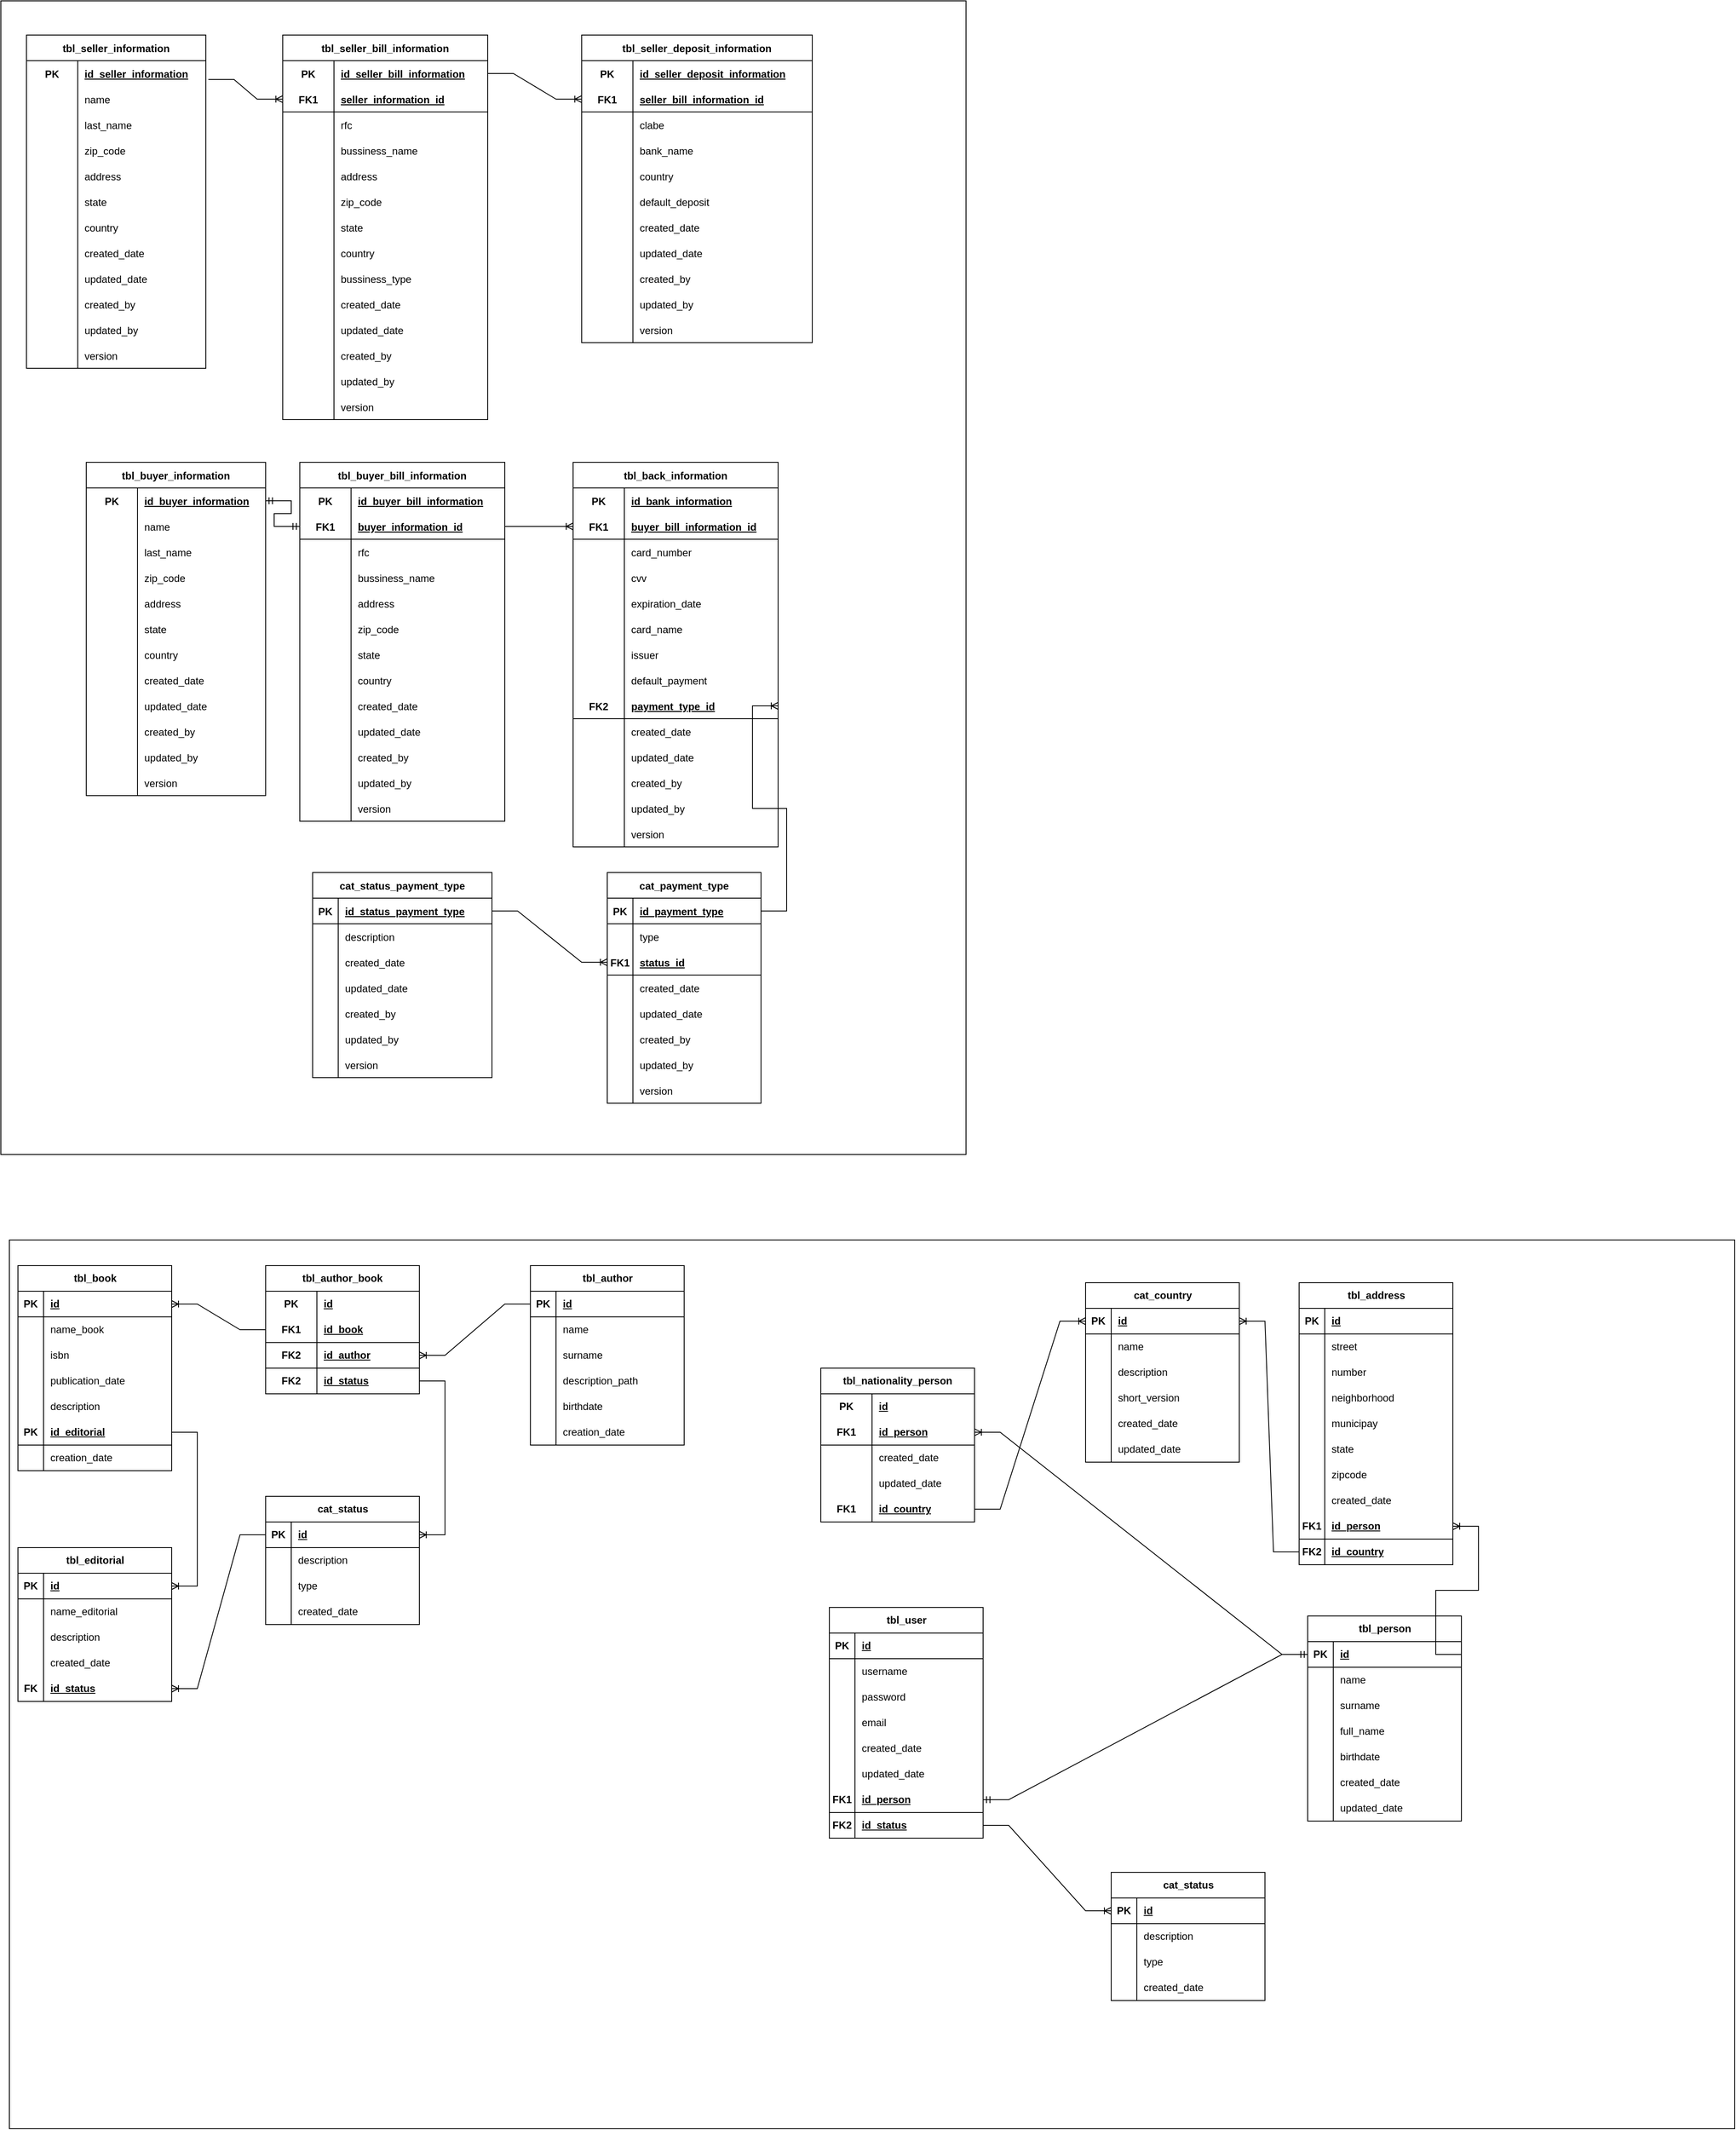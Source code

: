 <mxfile version="21.2.3" type="github">
  <diagram name="Page-1" id="VLLSUyKwArxKVn4R3EF9">
    <mxGraphModel dx="1434" dy="1805" grid="1" gridSize="10" guides="1" tooltips="1" connect="1" arrows="1" fold="1" page="1" pageScale="1" pageWidth="850" pageHeight="1100" math="0" shadow="0">
      <root>
        <mxCell id="0" />
        <mxCell id="1" parent="0" />
        <mxCell id="hc21qamk-vCU2O2GKbzn-1" value="" style="rounded=0;whiteSpace=wrap;html=1;" parent="1" vertex="1">
          <mxGeometry x="20" y="1430" width="2020" height="1040" as="geometry" />
        </mxCell>
        <mxCell id="ySTZGrgjvBXbwBJpY8sX-1" value="" style="rounded=0;whiteSpace=wrap;html=1;" parent="1" vertex="1">
          <mxGeometry x="10" y="-20" width="1130" height="1350" as="geometry" />
        </mxCell>
        <mxCell id="8_gPTrb35EaR-e3ibEYy-1" value="tbl_seller_information" style="shape=table;startSize=30;container=1;collapsible=1;childLayout=tableLayout;fixedRows=1;rowLines=0;fontStyle=1;align=center;resizeLast=1;" parent="1" vertex="1">
          <mxGeometry x="40" y="20" width="210" height="390" as="geometry" />
        </mxCell>
        <mxCell id="8_gPTrb35EaR-e3ibEYy-2" value="" style="shape=tableRow;horizontal=0;startSize=0;swimlaneHead=0;swimlaneBody=0;fillColor=none;collapsible=0;dropTarget=0;points=[[0,0.5],[1,0.5]];portConstraint=eastwest;top=0;left=0;right=0;bottom=0;" parent="8_gPTrb35EaR-e3ibEYy-1" vertex="1">
          <mxGeometry y="30" width="210" height="30" as="geometry" />
        </mxCell>
        <mxCell id="8_gPTrb35EaR-e3ibEYy-3" value="PK" style="shape=partialRectangle;connectable=0;fillColor=none;top=0;left=0;bottom=0;right=0;fontStyle=1;overflow=hidden;" parent="8_gPTrb35EaR-e3ibEYy-2" vertex="1">
          <mxGeometry width="60" height="30" as="geometry">
            <mxRectangle width="60" height="30" as="alternateBounds" />
          </mxGeometry>
        </mxCell>
        <mxCell id="8_gPTrb35EaR-e3ibEYy-4" value="id_seller_information" style="shape=partialRectangle;connectable=0;fillColor=none;top=0;left=0;bottom=0;right=0;align=left;spacingLeft=6;fontStyle=5;overflow=hidden;" parent="8_gPTrb35EaR-e3ibEYy-2" vertex="1">
          <mxGeometry x="60" width="150" height="30" as="geometry">
            <mxRectangle width="150" height="30" as="alternateBounds" />
          </mxGeometry>
        </mxCell>
        <mxCell id="8_gPTrb35EaR-e3ibEYy-8" value="" style="shape=tableRow;horizontal=0;startSize=0;swimlaneHead=0;swimlaneBody=0;fillColor=none;collapsible=0;dropTarget=0;points=[[0,0.5],[1,0.5]];portConstraint=eastwest;top=0;left=0;right=0;bottom=0;" parent="8_gPTrb35EaR-e3ibEYy-1" vertex="1">
          <mxGeometry y="60" width="210" height="30" as="geometry" />
        </mxCell>
        <mxCell id="8_gPTrb35EaR-e3ibEYy-9" value="" style="shape=partialRectangle;connectable=0;fillColor=none;top=0;left=0;bottom=0;right=0;editable=1;overflow=hidden;" parent="8_gPTrb35EaR-e3ibEYy-8" vertex="1">
          <mxGeometry width="60" height="30" as="geometry">
            <mxRectangle width="60" height="30" as="alternateBounds" />
          </mxGeometry>
        </mxCell>
        <mxCell id="8_gPTrb35EaR-e3ibEYy-10" value="name" style="shape=partialRectangle;connectable=0;fillColor=none;top=0;left=0;bottom=0;right=0;align=left;spacingLeft=6;overflow=hidden;" parent="8_gPTrb35EaR-e3ibEYy-8" vertex="1">
          <mxGeometry x="60" width="150" height="30" as="geometry">
            <mxRectangle width="150" height="30" as="alternateBounds" />
          </mxGeometry>
        </mxCell>
        <mxCell id="8_gPTrb35EaR-e3ibEYy-11" value="" style="shape=tableRow;horizontal=0;startSize=0;swimlaneHead=0;swimlaneBody=0;fillColor=none;collapsible=0;dropTarget=0;points=[[0,0.5],[1,0.5]];portConstraint=eastwest;top=0;left=0;right=0;bottom=0;" parent="8_gPTrb35EaR-e3ibEYy-1" vertex="1">
          <mxGeometry y="90" width="210" height="30" as="geometry" />
        </mxCell>
        <mxCell id="8_gPTrb35EaR-e3ibEYy-12" value="" style="shape=partialRectangle;connectable=0;fillColor=none;top=0;left=0;bottom=0;right=0;editable=1;overflow=hidden;" parent="8_gPTrb35EaR-e3ibEYy-11" vertex="1">
          <mxGeometry width="60" height="30" as="geometry">
            <mxRectangle width="60" height="30" as="alternateBounds" />
          </mxGeometry>
        </mxCell>
        <mxCell id="8_gPTrb35EaR-e3ibEYy-13" value="last_name" style="shape=partialRectangle;connectable=0;fillColor=none;top=0;left=0;bottom=0;right=0;align=left;spacingLeft=6;overflow=hidden;" parent="8_gPTrb35EaR-e3ibEYy-11" vertex="1">
          <mxGeometry x="60" width="150" height="30" as="geometry">
            <mxRectangle width="150" height="30" as="alternateBounds" />
          </mxGeometry>
        </mxCell>
        <mxCell id="8_gPTrb35EaR-e3ibEYy-14" value="" style="shape=tableRow;horizontal=0;startSize=0;swimlaneHead=0;swimlaneBody=0;fillColor=none;collapsible=0;dropTarget=0;points=[[0,0.5],[1,0.5]];portConstraint=eastwest;top=0;left=0;right=0;bottom=0;" parent="8_gPTrb35EaR-e3ibEYy-1" vertex="1">
          <mxGeometry y="120" width="210" height="30" as="geometry" />
        </mxCell>
        <mxCell id="8_gPTrb35EaR-e3ibEYy-15" value="" style="shape=partialRectangle;connectable=0;fillColor=none;top=0;left=0;bottom=0;right=0;editable=1;overflow=hidden;" parent="8_gPTrb35EaR-e3ibEYy-14" vertex="1">
          <mxGeometry width="60" height="30" as="geometry">
            <mxRectangle width="60" height="30" as="alternateBounds" />
          </mxGeometry>
        </mxCell>
        <mxCell id="8_gPTrb35EaR-e3ibEYy-16" value="zip_code" style="shape=partialRectangle;connectable=0;fillColor=none;top=0;left=0;bottom=0;right=0;align=left;spacingLeft=6;overflow=hidden;" parent="8_gPTrb35EaR-e3ibEYy-14" vertex="1">
          <mxGeometry x="60" width="150" height="30" as="geometry">
            <mxRectangle width="150" height="30" as="alternateBounds" />
          </mxGeometry>
        </mxCell>
        <mxCell id="8_gPTrb35EaR-e3ibEYy-17" value="" style="shape=tableRow;horizontal=0;startSize=0;swimlaneHead=0;swimlaneBody=0;fillColor=none;collapsible=0;dropTarget=0;points=[[0,0.5],[1,0.5]];portConstraint=eastwest;top=0;left=0;right=0;bottom=0;" parent="8_gPTrb35EaR-e3ibEYy-1" vertex="1">
          <mxGeometry y="150" width="210" height="30" as="geometry" />
        </mxCell>
        <mxCell id="8_gPTrb35EaR-e3ibEYy-18" value="" style="shape=partialRectangle;connectable=0;fillColor=none;top=0;left=0;bottom=0;right=0;editable=1;overflow=hidden;" parent="8_gPTrb35EaR-e3ibEYy-17" vertex="1">
          <mxGeometry width="60" height="30" as="geometry">
            <mxRectangle width="60" height="30" as="alternateBounds" />
          </mxGeometry>
        </mxCell>
        <mxCell id="8_gPTrb35EaR-e3ibEYy-19" value="address" style="shape=partialRectangle;connectable=0;fillColor=none;top=0;left=0;bottom=0;right=0;align=left;spacingLeft=6;overflow=hidden;" parent="8_gPTrb35EaR-e3ibEYy-17" vertex="1">
          <mxGeometry x="60" width="150" height="30" as="geometry">
            <mxRectangle width="150" height="30" as="alternateBounds" />
          </mxGeometry>
        </mxCell>
        <mxCell id="8_gPTrb35EaR-e3ibEYy-20" value="" style="shape=tableRow;horizontal=0;startSize=0;swimlaneHead=0;swimlaneBody=0;fillColor=none;collapsible=0;dropTarget=0;points=[[0,0.5],[1,0.5]];portConstraint=eastwest;top=0;left=0;right=0;bottom=0;" parent="8_gPTrb35EaR-e3ibEYy-1" vertex="1">
          <mxGeometry y="180" width="210" height="30" as="geometry" />
        </mxCell>
        <mxCell id="8_gPTrb35EaR-e3ibEYy-21" value="" style="shape=partialRectangle;connectable=0;fillColor=none;top=0;left=0;bottom=0;right=0;editable=1;overflow=hidden;" parent="8_gPTrb35EaR-e3ibEYy-20" vertex="1">
          <mxGeometry width="60" height="30" as="geometry">
            <mxRectangle width="60" height="30" as="alternateBounds" />
          </mxGeometry>
        </mxCell>
        <mxCell id="8_gPTrb35EaR-e3ibEYy-22" value="state" style="shape=partialRectangle;connectable=0;fillColor=none;top=0;left=0;bottom=0;right=0;align=left;spacingLeft=6;overflow=hidden;" parent="8_gPTrb35EaR-e3ibEYy-20" vertex="1">
          <mxGeometry x="60" width="150" height="30" as="geometry">
            <mxRectangle width="150" height="30" as="alternateBounds" />
          </mxGeometry>
        </mxCell>
        <mxCell id="8_gPTrb35EaR-e3ibEYy-23" value="" style="shape=tableRow;horizontal=0;startSize=0;swimlaneHead=0;swimlaneBody=0;fillColor=none;collapsible=0;dropTarget=0;points=[[0,0.5],[1,0.5]];portConstraint=eastwest;top=0;left=0;right=0;bottom=0;" parent="8_gPTrb35EaR-e3ibEYy-1" vertex="1">
          <mxGeometry y="210" width="210" height="30" as="geometry" />
        </mxCell>
        <mxCell id="8_gPTrb35EaR-e3ibEYy-24" value="" style="shape=partialRectangle;connectable=0;fillColor=none;top=0;left=0;bottom=0;right=0;editable=1;overflow=hidden;" parent="8_gPTrb35EaR-e3ibEYy-23" vertex="1">
          <mxGeometry width="60" height="30" as="geometry">
            <mxRectangle width="60" height="30" as="alternateBounds" />
          </mxGeometry>
        </mxCell>
        <mxCell id="8_gPTrb35EaR-e3ibEYy-25" value="country" style="shape=partialRectangle;connectable=0;fillColor=none;top=0;left=0;bottom=0;right=0;align=left;spacingLeft=6;overflow=hidden;" parent="8_gPTrb35EaR-e3ibEYy-23" vertex="1">
          <mxGeometry x="60" width="150" height="30" as="geometry">
            <mxRectangle width="150" height="30" as="alternateBounds" />
          </mxGeometry>
        </mxCell>
        <mxCell id="8_gPTrb35EaR-e3ibEYy-217" value="" style="shape=tableRow;horizontal=0;startSize=0;swimlaneHead=0;swimlaneBody=0;fillColor=none;collapsible=0;dropTarget=0;points=[[0,0.5],[1,0.5]];portConstraint=eastwest;top=0;left=0;right=0;bottom=0;" parent="8_gPTrb35EaR-e3ibEYy-1" vertex="1">
          <mxGeometry y="240" width="210" height="30" as="geometry" />
        </mxCell>
        <mxCell id="8_gPTrb35EaR-e3ibEYy-218" value="" style="shape=partialRectangle;connectable=0;fillColor=none;top=0;left=0;bottom=0;right=0;editable=1;overflow=hidden;" parent="8_gPTrb35EaR-e3ibEYy-217" vertex="1">
          <mxGeometry width="60" height="30" as="geometry">
            <mxRectangle width="60" height="30" as="alternateBounds" />
          </mxGeometry>
        </mxCell>
        <mxCell id="8_gPTrb35EaR-e3ibEYy-219" value="created_date" style="shape=partialRectangle;connectable=0;fillColor=none;top=0;left=0;bottom=0;right=0;align=left;spacingLeft=6;overflow=hidden;" parent="8_gPTrb35EaR-e3ibEYy-217" vertex="1">
          <mxGeometry x="60" width="150" height="30" as="geometry">
            <mxRectangle width="150" height="30" as="alternateBounds" />
          </mxGeometry>
        </mxCell>
        <mxCell id="8_gPTrb35EaR-e3ibEYy-220" value="" style="shape=tableRow;horizontal=0;startSize=0;swimlaneHead=0;swimlaneBody=0;fillColor=none;collapsible=0;dropTarget=0;points=[[0,0.5],[1,0.5]];portConstraint=eastwest;top=0;left=0;right=0;bottom=0;" parent="8_gPTrb35EaR-e3ibEYy-1" vertex="1">
          <mxGeometry y="270" width="210" height="30" as="geometry" />
        </mxCell>
        <mxCell id="8_gPTrb35EaR-e3ibEYy-221" value="" style="shape=partialRectangle;connectable=0;fillColor=none;top=0;left=0;bottom=0;right=0;editable=1;overflow=hidden;" parent="8_gPTrb35EaR-e3ibEYy-220" vertex="1">
          <mxGeometry width="60" height="30" as="geometry">
            <mxRectangle width="60" height="30" as="alternateBounds" />
          </mxGeometry>
        </mxCell>
        <mxCell id="8_gPTrb35EaR-e3ibEYy-222" value="updated_date" style="shape=partialRectangle;connectable=0;fillColor=none;top=0;left=0;bottom=0;right=0;align=left;spacingLeft=6;overflow=hidden;" parent="8_gPTrb35EaR-e3ibEYy-220" vertex="1">
          <mxGeometry x="60" width="150" height="30" as="geometry">
            <mxRectangle width="150" height="30" as="alternateBounds" />
          </mxGeometry>
        </mxCell>
        <mxCell id="8_gPTrb35EaR-e3ibEYy-223" value="" style="shape=tableRow;horizontal=0;startSize=0;swimlaneHead=0;swimlaneBody=0;fillColor=none;collapsible=0;dropTarget=0;points=[[0,0.5],[1,0.5]];portConstraint=eastwest;top=0;left=0;right=0;bottom=0;" parent="8_gPTrb35EaR-e3ibEYy-1" vertex="1">
          <mxGeometry y="300" width="210" height="30" as="geometry" />
        </mxCell>
        <mxCell id="8_gPTrb35EaR-e3ibEYy-224" value="" style="shape=partialRectangle;connectable=0;fillColor=none;top=0;left=0;bottom=0;right=0;editable=1;overflow=hidden;" parent="8_gPTrb35EaR-e3ibEYy-223" vertex="1">
          <mxGeometry width="60" height="30" as="geometry">
            <mxRectangle width="60" height="30" as="alternateBounds" />
          </mxGeometry>
        </mxCell>
        <mxCell id="8_gPTrb35EaR-e3ibEYy-225" value="created_by" style="shape=partialRectangle;connectable=0;fillColor=none;top=0;left=0;bottom=0;right=0;align=left;spacingLeft=6;overflow=hidden;" parent="8_gPTrb35EaR-e3ibEYy-223" vertex="1">
          <mxGeometry x="60" width="150" height="30" as="geometry">
            <mxRectangle width="150" height="30" as="alternateBounds" />
          </mxGeometry>
        </mxCell>
        <mxCell id="8_gPTrb35EaR-e3ibEYy-226" value="" style="shape=tableRow;horizontal=0;startSize=0;swimlaneHead=0;swimlaneBody=0;fillColor=none;collapsible=0;dropTarget=0;points=[[0,0.5],[1,0.5]];portConstraint=eastwest;top=0;left=0;right=0;bottom=0;" parent="8_gPTrb35EaR-e3ibEYy-1" vertex="1">
          <mxGeometry y="330" width="210" height="30" as="geometry" />
        </mxCell>
        <mxCell id="8_gPTrb35EaR-e3ibEYy-227" value="" style="shape=partialRectangle;connectable=0;fillColor=none;top=0;left=0;bottom=0;right=0;editable=1;overflow=hidden;" parent="8_gPTrb35EaR-e3ibEYy-226" vertex="1">
          <mxGeometry width="60" height="30" as="geometry">
            <mxRectangle width="60" height="30" as="alternateBounds" />
          </mxGeometry>
        </mxCell>
        <mxCell id="8_gPTrb35EaR-e3ibEYy-228" value="updated_by" style="shape=partialRectangle;connectable=0;fillColor=none;top=0;left=0;bottom=0;right=0;align=left;spacingLeft=6;overflow=hidden;" parent="8_gPTrb35EaR-e3ibEYy-226" vertex="1">
          <mxGeometry x="60" width="150" height="30" as="geometry">
            <mxRectangle width="150" height="30" as="alternateBounds" />
          </mxGeometry>
        </mxCell>
        <mxCell id="8_gPTrb35EaR-e3ibEYy-229" value="" style="shape=tableRow;horizontal=0;startSize=0;swimlaneHead=0;swimlaneBody=0;fillColor=none;collapsible=0;dropTarget=0;points=[[0,0.5],[1,0.5]];portConstraint=eastwest;top=0;left=0;right=0;bottom=0;" parent="8_gPTrb35EaR-e3ibEYy-1" vertex="1">
          <mxGeometry y="360" width="210" height="30" as="geometry" />
        </mxCell>
        <mxCell id="8_gPTrb35EaR-e3ibEYy-230" value="" style="shape=partialRectangle;connectable=0;fillColor=none;top=0;left=0;bottom=0;right=0;editable=1;overflow=hidden;" parent="8_gPTrb35EaR-e3ibEYy-229" vertex="1">
          <mxGeometry width="60" height="30" as="geometry">
            <mxRectangle width="60" height="30" as="alternateBounds" />
          </mxGeometry>
        </mxCell>
        <mxCell id="8_gPTrb35EaR-e3ibEYy-231" value="version" style="shape=partialRectangle;connectable=0;fillColor=none;top=0;left=0;bottom=0;right=0;align=left;spacingLeft=6;overflow=hidden;" parent="8_gPTrb35EaR-e3ibEYy-229" vertex="1">
          <mxGeometry x="60" width="150" height="30" as="geometry">
            <mxRectangle width="150" height="30" as="alternateBounds" />
          </mxGeometry>
        </mxCell>
        <mxCell id="8_gPTrb35EaR-e3ibEYy-26" value="tbl_seller_bill_information" style="shape=table;startSize=30;container=1;collapsible=1;childLayout=tableLayout;fixedRows=1;rowLines=0;fontStyle=1;align=center;resizeLast=1;" parent="1" vertex="1">
          <mxGeometry x="340" y="20" width="240" height="450" as="geometry" />
        </mxCell>
        <mxCell id="8_gPTrb35EaR-e3ibEYy-27" value="" style="shape=tableRow;horizontal=0;startSize=0;swimlaneHead=0;swimlaneBody=0;fillColor=none;collapsible=0;dropTarget=0;points=[[0,0.5],[1,0.5]];portConstraint=eastwest;top=0;left=0;right=0;bottom=0;" parent="8_gPTrb35EaR-e3ibEYy-26" vertex="1">
          <mxGeometry y="30" width="240" height="30" as="geometry" />
        </mxCell>
        <mxCell id="8_gPTrb35EaR-e3ibEYy-28" value="PK" style="shape=partialRectangle;connectable=0;fillColor=none;top=0;left=0;bottom=0;right=0;fontStyle=1;overflow=hidden;" parent="8_gPTrb35EaR-e3ibEYy-27" vertex="1">
          <mxGeometry width="60" height="30" as="geometry">
            <mxRectangle width="60" height="30" as="alternateBounds" />
          </mxGeometry>
        </mxCell>
        <mxCell id="8_gPTrb35EaR-e3ibEYy-29" value="id_seller_bill_information" style="shape=partialRectangle;connectable=0;fillColor=none;top=0;left=0;bottom=0;right=0;align=left;spacingLeft=6;fontStyle=5;overflow=hidden;" parent="8_gPTrb35EaR-e3ibEYy-27" vertex="1">
          <mxGeometry x="60" width="180" height="30" as="geometry">
            <mxRectangle width="180" height="30" as="alternateBounds" />
          </mxGeometry>
        </mxCell>
        <mxCell id="8_gPTrb35EaR-e3ibEYy-30" value="" style="shape=tableRow;horizontal=0;startSize=0;swimlaneHead=0;swimlaneBody=0;fillColor=none;collapsible=0;dropTarget=0;points=[[0,0.5],[1,0.5]];portConstraint=eastwest;top=0;left=0;right=0;bottom=1;" parent="8_gPTrb35EaR-e3ibEYy-26" vertex="1">
          <mxGeometry y="60" width="240" height="30" as="geometry" />
        </mxCell>
        <mxCell id="8_gPTrb35EaR-e3ibEYy-31" value="FK1" style="shape=partialRectangle;connectable=0;fillColor=none;top=0;left=0;bottom=0;right=0;fontStyle=1;overflow=hidden;" parent="8_gPTrb35EaR-e3ibEYy-30" vertex="1">
          <mxGeometry width="60" height="30" as="geometry">
            <mxRectangle width="60" height="30" as="alternateBounds" />
          </mxGeometry>
        </mxCell>
        <mxCell id="8_gPTrb35EaR-e3ibEYy-32" value="seller_information_id" style="shape=partialRectangle;connectable=0;fillColor=none;top=0;left=0;bottom=0;right=0;align=left;spacingLeft=6;fontStyle=5;overflow=hidden;" parent="8_gPTrb35EaR-e3ibEYy-30" vertex="1">
          <mxGeometry x="60" width="180" height="30" as="geometry">
            <mxRectangle width="180" height="30" as="alternateBounds" />
          </mxGeometry>
        </mxCell>
        <mxCell id="8_gPTrb35EaR-e3ibEYy-33" value="" style="shape=tableRow;horizontal=0;startSize=0;swimlaneHead=0;swimlaneBody=0;fillColor=none;collapsible=0;dropTarget=0;points=[[0,0.5],[1,0.5]];portConstraint=eastwest;top=0;left=0;right=0;bottom=0;" parent="8_gPTrb35EaR-e3ibEYy-26" vertex="1">
          <mxGeometry y="90" width="240" height="30" as="geometry" />
        </mxCell>
        <mxCell id="8_gPTrb35EaR-e3ibEYy-34" value="" style="shape=partialRectangle;connectable=0;fillColor=none;top=0;left=0;bottom=0;right=0;editable=1;overflow=hidden;" parent="8_gPTrb35EaR-e3ibEYy-33" vertex="1">
          <mxGeometry width="60" height="30" as="geometry">
            <mxRectangle width="60" height="30" as="alternateBounds" />
          </mxGeometry>
        </mxCell>
        <mxCell id="8_gPTrb35EaR-e3ibEYy-35" value="rfc" style="shape=partialRectangle;connectable=0;fillColor=none;top=0;left=0;bottom=0;right=0;align=left;spacingLeft=6;overflow=hidden;" parent="8_gPTrb35EaR-e3ibEYy-33" vertex="1">
          <mxGeometry x="60" width="180" height="30" as="geometry">
            <mxRectangle width="180" height="30" as="alternateBounds" />
          </mxGeometry>
        </mxCell>
        <mxCell id="8_gPTrb35EaR-e3ibEYy-36" value="" style="shape=tableRow;horizontal=0;startSize=0;swimlaneHead=0;swimlaneBody=0;fillColor=none;collapsible=0;dropTarget=0;points=[[0,0.5],[1,0.5]];portConstraint=eastwest;top=0;left=0;right=0;bottom=0;" parent="8_gPTrb35EaR-e3ibEYy-26" vertex="1">
          <mxGeometry y="120" width="240" height="30" as="geometry" />
        </mxCell>
        <mxCell id="8_gPTrb35EaR-e3ibEYy-37" value="" style="shape=partialRectangle;connectable=0;fillColor=none;top=0;left=0;bottom=0;right=0;editable=1;overflow=hidden;" parent="8_gPTrb35EaR-e3ibEYy-36" vertex="1">
          <mxGeometry width="60" height="30" as="geometry">
            <mxRectangle width="60" height="30" as="alternateBounds" />
          </mxGeometry>
        </mxCell>
        <mxCell id="8_gPTrb35EaR-e3ibEYy-38" value="bussiness_name" style="shape=partialRectangle;connectable=0;fillColor=none;top=0;left=0;bottom=0;right=0;align=left;spacingLeft=6;overflow=hidden;" parent="8_gPTrb35EaR-e3ibEYy-36" vertex="1">
          <mxGeometry x="60" width="180" height="30" as="geometry">
            <mxRectangle width="180" height="30" as="alternateBounds" />
          </mxGeometry>
        </mxCell>
        <mxCell id="8_gPTrb35EaR-e3ibEYy-39" value="" style="shape=tableRow;horizontal=0;startSize=0;swimlaneHead=0;swimlaneBody=0;fillColor=none;collapsible=0;dropTarget=0;points=[[0,0.5],[1,0.5]];portConstraint=eastwest;top=0;left=0;right=0;bottom=0;" parent="8_gPTrb35EaR-e3ibEYy-26" vertex="1">
          <mxGeometry y="150" width="240" height="30" as="geometry" />
        </mxCell>
        <mxCell id="8_gPTrb35EaR-e3ibEYy-40" value="" style="shape=partialRectangle;connectable=0;fillColor=none;top=0;left=0;bottom=0;right=0;editable=1;overflow=hidden;" parent="8_gPTrb35EaR-e3ibEYy-39" vertex="1">
          <mxGeometry width="60" height="30" as="geometry">
            <mxRectangle width="60" height="30" as="alternateBounds" />
          </mxGeometry>
        </mxCell>
        <mxCell id="8_gPTrb35EaR-e3ibEYy-41" value="address" style="shape=partialRectangle;connectable=0;fillColor=none;top=0;left=0;bottom=0;right=0;align=left;spacingLeft=6;overflow=hidden;" parent="8_gPTrb35EaR-e3ibEYy-39" vertex="1">
          <mxGeometry x="60" width="180" height="30" as="geometry">
            <mxRectangle width="180" height="30" as="alternateBounds" />
          </mxGeometry>
        </mxCell>
        <mxCell id="8_gPTrb35EaR-e3ibEYy-42" value="" style="shape=tableRow;horizontal=0;startSize=0;swimlaneHead=0;swimlaneBody=0;fillColor=none;collapsible=0;dropTarget=0;points=[[0,0.5],[1,0.5]];portConstraint=eastwest;top=0;left=0;right=0;bottom=0;" parent="8_gPTrb35EaR-e3ibEYy-26" vertex="1">
          <mxGeometry y="180" width="240" height="30" as="geometry" />
        </mxCell>
        <mxCell id="8_gPTrb35EaR-e3ibEYy-43" value="" style="shape=partialRectangle;connectable=0;fillColor=none;top=0;left=0;bottom=0;right=0;editable=1;overflow=hidden;" parent="8_gPTrb35EaR-e3ibEYy-42" vertex="1">
          <mxGeometry width="60" height="30" as="geometry">
            <mxRectangle width="60" height="30" as="alternateBounds" />
          </mxGeometry>
        </mxCell>
        <mxCell id="8_gPTrb35EaR-e3ibEYy-44" value="zip_code" style="shape=partialRectangle;connectable=0;fillColor=none;top=0;left=0;bottom=0;right=0;align=left;spacingLeft=6;overflow=hidden;" parent="8_gPTrb35EaR-e3ibEYy-42" vertex="1">
          <mxGeometry x="60" width="180" height="30" as="geometry">
            <mxRectangle width="180" height="30" as="alternateBounds" />
          </mxGeometry>
        </mxCell>
        <mxCell id="8_gPTrb35EaR-e3ibEYy-45" value="" style="shape=tableRow;horizontal=0;startSize=0;swimlaneHead=0;swimlaneBody=0;fillColor=none;collapsible=0;dropTarget=0;points=[[0,0.5],[1,0.5]];portConstraint=eastwest;top=0;left=0;right=0;bottom=0;" parent="8_gPTrb35EaR-e3ibEYy-26" vertex="1">
          <mxGeometry y="210" width="240" height="30" as="geometry" />
        </mxCell>
        <mxCell id="8_gPTrb35EaR-e3ibEYy-46" value="" style="shape=partialRectangle;connectable=0;fillColor=none;top=0;left=0;bottom=0;right=0;editable=1;overflow=hidden;" parent="8_gPTrb35EaR-e3ibEYy-45" vertex="1">
          <mxGeometry width="60" height="30" as="geometry">
            <mxRectangle width="60" height="30" as="alternateBounds" />
          </mxGeometry>
        </mxCell>
        <mxCell id="8_gPTrb35EaR-e3ibEYy-47" value="state" style="shape=partialRectangle;connectable=0;fillColor=none;top=0;left=0;bottom=0;right=0;align=left;spacingLeft=6;overflow=hidden;" parent="8_gPTrb35EaR-e3ibEYy-45" vertex="1">
          <mxGeometry x="60" width="180" height="30" as="geometry">
            <mxRectangle width="180" height="30" as="alternateBounds" />
          </mxGeometry>
        </mxCell>
        <mxCell id="8_gPTrb35EaR-e3ibEYy-48" value="" style="shape=tableRow;horizontal=0;startSize=0;swimlaneHead=0;swimlaneBody=0;fillColor=none;collapsible=0;dropTarget=0;points=[[0,0.5],[1,0.5]];portConstraint=eastwest;top=0;left=0;right=0;bottom=0;" parent="8_gPTrb35EaR-e3ibEYy-26" vertex="1">
          <mxGeometry y="240" width="240" height="30" as="geometry" />
        </mxCell>
        <mxCell id="8_gPTrb35EaR-e3ibEYy-49" value="" style="shape=partialRectangle;connectable=0;fillColor=none;top=0;left=0;bottom=0;right=0;editable=1;overflow=hidden;" parent="8_gPTrb35EaR-e3ibEYy-48" vertex="1">
          <mxGeometry width="60" height="30" as="geometry">
            <mxRectangle width="60" height="30" as="alternateBounds" />
          </mxGeometry>
        </mxCell>
        <mxCell id="8_gPTrb35EaR-e3ibEYy-50" value="country" style="shape=partialRectangle;connectable=0;fillColor=none;top=0;left=0;bottom=0;right=0;align=left;spacingLeft=6;overflow=hidden;" parent="8_gPTrb35EaR-e3ibEYy-48" vertex="1">
          <mxGeometry x="60" width="180" height="30" as="geometry">
            <mxRectangle width="180" height="30" as="alternateBounds" />
          </mxGeometry>
        </mxCell>
        <mxCell id="8_gPTrb35EaR-e3ibEYy-51" value="" style="shape=tableRow;horizontal=0;startSize=0;swimlaneHead=0;swimlaneBody=0;fillColor=none;collapsible=0;dropTarget=0;points=[[0,0.5],[1,0.5]];portConstraint=eastwest;top=0;left=0;right=0;bottom=0;" parent="8_gPTrb35EaR-e3ibEYy-26" vertex="1">
          <mxGeometry y="270" width="240" height="30" as="geometry" />
        </mxCell>
        <mxCell id="8_gPTrb35EaR-e3ibEYy-52" value="" style="shape=partialRectangle;connectable=0;fillColor=none;top=0;left=0;bottom=0;right=0;editable=1;overflow=hidden;" parent="8_gPTrb35EaR-e3ibEYy-51" vertex="1">
          <mxGeometry width="60" height="30" as="geometry">
            <mxRectangle width="60" height="30" as="alternateBounds" />
          </mxGeometry>
        </mxCell>
        <mxCell id="8_gPTrb35EaR-e3ibEYy-53" value="bussiness_type" style="shape=partialRectangle;connectable=0;fillColor=none;top=0;left=0;bottom=0;right=0;align=left;spacingLeft=6;overflow=hidden;" parent="8_gPTrb35EaR-e3ibEYy-51" vertex="1">
          <mxGeometry x="60" width="180" height="30" as="geometry">
            <mxRectangle width="180" height="30" as="alternateBounds" />
          </mxGeometry>
        </mxCell>
        <mxCell id="8_gPTrb35EaR-e3ibEYy-202" value="" style="shape=tableRow;horizontal=0;startSize=0;swimlaneHead=0;swimlaneBody=0;fillColor=none;collapsible=0;dropTarget=0;points=[[0,0.5],[1,0.5]];portConstraint=eastwest;top=0;left=0;right=0;bottom=0;" parent="8_gPTrb35EaR-e3ibEYy-26" vertex="1">
          <mxGeometry y="300" width="240" height="30" as="geometry" />
        </mxCell>
        <mxCell id="8_gPTrb35EaR-e3ibEYy-203" value="" style="shape=partialRectangle;connectable=0;fillColor=none;top=0;left=0;bottom=0;right=0;editable=1;overflow=hidden;" parent="8_gPTrb35EaR-e3ibEYy-202" vertex="1">
          <mxGeometry width="60" height="30" as="geometry">
            <mxRectangle width="60" height="30" as="alternateBounds" />
          </mxGeometry>
        </mxCell>
        <mxCell id="8_gPTrb35EaR-e3ibEYy-204" value="created_date" style="shape=partialRectangle;connectable=0;fillColor=none;top=0;left=0;bottom=0;right=0;align=left;spacingLeft=6;overflow=hidden;" parent="8_gPTrb35EaR-e3ibEYy-202" vertex="1">
          <mxGeometry x="60" width="180" height="30" as="geometry">
            <mxRectangle width="180" height="30" as="alternateBounds" />
          </mxGeometry>
        </mxCell>
        <mxCell id="8_gPTrb35EaR-e3ibEYy-205" value="" style="shape=tableRow;horizontal=0;startSize=0;swimlaneHead=0;swimlaneBody=0;fillColor=none;collapsible=0;dropTarget=0;points=[[0,0.5],[1,0.5]];portConstraint=eastwest;top=0;left=0;right=0;bottom=0;" parent="8_gPTrb35EaR-e3ibEYy-26" vertex="1">
          <mxGeometry y="330" width="240" height="30" as="geometry" />
        </mxCell>
        <mxCell id="8_gPTrb35EaR-e3ibEYy-206" value="" style="shape=partialRectangle;connectable=0;fillColor=none;top=0;left=0;bottom=0;right=0;editable=1;overflow=hidden;" parent="8_gPTrb35EaR-e3ibEYy-205" vertex="1">
          <mxGeometry width="60" height="30" as="geometry">
            <mxRectangle width="60" height="30" as="alternateBounds" />
          </mxGeometry>
        </mxCell>
        <mxCell id="8_gPTrb35EaR-e3ibEYy-207" value="updated_date" style="shape=partialRectangle;connectable=0;fillColor=none;top=0;left=0;bottom=0;right=0;align=left;spacingLeft=6;overflow=hidden;" parent="8_gPTrb35EaR-e3ibEYy-205" vertex="1">
          <mxGeometry x="60" width="180" height="30" as="geometry">
            <mxRectangle width="180" height="30" as="alternateBounds" />
          </mxGeometry>
        </mxCell>
        <mxCell id="8_gPTrb35EaR-e3ibEYy-208" value="" style="shape=tableRow;horizontal=0;startSize=0;swimlaneHead=0;swimlaneBody=0;fillColor=none;collapsible=0;dropTarget=0;points=[[0,0.5],[1,0.5]];portConstraint=eastwest;top=0;left=0;right=0;bottom=0;" parent="8_gPTrb35EaR-e3ibEYy-26" vertex="1">
          <mxGeometry y="360" width="240" height="30" as="geometry" />
        </mxCell>
        <mxCell id="8_gPTrb35EaR-e3ibEYy-209" value="" style="shape=partialRectangle;connectable=0;fillColor=none;top=0;left=0;bottom=0;right=0;editable=1;overflow=hidden;" parent="8_gPTrb35EaR-e3ibEYy-208" vertex="1">
          <mxGeometry width="60" height="30" as="geometry">
            <mxRectangle width="60" height="30" as="alternateBounds" />
          </mxGeometry>
        </mxCell>
        <mxCell id="8_gPTrb35EaR-e3ibEYy-210" value="created_by" style="shape=partialRectangle;connectable=0;fillColor=none;top=0;left=0;bottom=0;right=0;align=left;spacingLeft=6;overflow=hidden;" parent="8_gPTrb35EaR-e3ibEYy-208" vertex="1">
          <mxGeometry x="60" width="180" height="30" as="geometry">
            <mxRectangle width="180" height="30" as="alternateBounds" />
          </mxGeometry>
        </mxCell>
        <mxCell id="8_gPTrb35EaR-e3ibEYy-211" value="" style="shape=tableRow;horizontal=0;startSize=0;swimlaneHead=0;swimlaneBody=0;fillColor=none;collapsible=0;dropTarget=0;points=[[0,0.5],[1,0.5]];portConstraint=eastwest;top=0;left=0;right=0;bottom=0;" parent="8_gPTrb35EaR-e3ibEYy-26" vertex="1">
          <mxGeometry y="390" width="240" height="30" as="geometry" />
        </mxCell>
        <mxCell id="8_gPTrb35EaR-e3ibEYy-212" value="" style="shape=partialRectangle;connectable=0;fillColor=none;top=0;left=0;bottom=0;right=0;editable=1;overflow=hidden;" parent="8_gPTrb35EaR-e3ibEYy-211" vertex="1">
          <mxGeometry width="60" height="30" as="geometry">
            <mxRectangle width="60" height="30" as="alternateBounds" />
          </mxGeometry>
        </mxCell>
        <mxCell id="8_gPTrb35EaR-e3ibEYy-213" value="updated_by" style="shape=partialRectangle;connectable=0;fillColor=none;top=0;left=0;bottom=0;right=0;align=left;spacingLeft=6;overflow=hidden;" parent="8_gPTrb35EaR-e3ibEYy-211" vertex="1">
          <mxGeometry x="60" width="180" height="30" as="geometry">
            <mxRectangle width="180" height="30" as="alternateBounds" />
          </mxGeometry>
        </mxCell>
        <mxCell id="8_gPTrb35EaR-e3ibEYy-214" value="" style="shape=tableRow;horizontal=0;startSize=0;swimlaneHead=0;swimlaneBody=0;fillColor=none;collapsible=0;dropTarget=0;points=[[0,0.5],[1,0.5]];portConstraint=eastwest;top=0;left=0;right=0;bottom=0;" parent="8_gPTrb35EaR-e3ibEYy-26" vertex="1">
          <mxGeometry y="420" width="240" height="30" as="geometry" />
        </mxCell>
        <mxCell id="8_gPTrb35EaR-e3ibEYy-215" value="" style="shape=partialRectangle;connectable=0;fillColor=none;top=0;left=0;bottom=0;right=0;editable=1;overflow=hidden;" parent="8_gPTrb35EaR-e3ibEYy-214" vertex="1">
          <mxGeometry width="60" height="30" as="geometry">
            <mxRectangle width="60" height="30" as="alternateBounds" />
          </mxGeometry>
        </mxCell>
        <mxCell id="8_gPTrb35EaR-e3ibEYy-216" value="version" style="shape=partialRectangle;connectable=0;fillColor=none;top=0;left=0;bottom=0;right=0;align=left;spacingLeft=6;overflow=hidden;" parent="8_gPTrb35EaR-e3ibEYy-214" vertex="1">
          <mxGeometry x="60" width="180" height="30" as="geometry">
            <mxRectangle width="180" height="30" as="alternateBounds" />
          </mxGeometry>
        </mxCell>
        <mxCell id="8_gPTrb35EaR-e3ibEYy-54" value="" style="edgeStyle=entityRelationEdgeStyle;fontSize=12;html=1;endArrow=ERoneToMany;rounded=0;entryX=0;entryY=0.5;entryDx=0;entryDy=0;exitX=1.014;exitY=0.733;exitDx=0;exitDy=0;exitPerimeter=0;" parent="1" source="8_gPTrb35EaR-e3ibEYy-2" target="8_gPTrb35EaR-e3ibEYy-30" edge="1">
          <mxGeometry width="100" height="100" relative="1" as="geometry">
            <mxPoint x="380" y="630" as="sourcePoint" />
            <mxPoint x="480" y="530" as="targetPoint" />
          </mxGeometry>
        </mxCell>
        <mxCell id="8_gPTrb35EaR-e3ibEYy-55" value="tbl_seller_deposit_information" style="shape=table;startSize=30;container=1;collapsible=1;childLayout=tableLayout;fixedRows=1;rowLines=0;fontStyle=1;align=center;resizeLast=1;" parent="1" vertex="1">
          <mxGeometry x="690" y="20" width="270" height="360" as="geometry" />
        </mxCell>
        <mxCell id="8_gPTrb35EaR-e3ibEYy-56" value="" style="shape=tableRow;horizontal=0;startSize=0;swimlaneHead=0;swimlaneBody=0;fillColor=none;collapsible=0;dropTarget=0;points=[[0,0.5],[1,0.5]];portConstraint=eastwest;top=0;left=0;right=0;bottom=0;" parent="8_gPTrb35EaR-e3ibEYy-55" vertex="1">
          <mxGeometry y="30" width="270" height="30" as="geometry" />
        </mxCell>
        <mxCell id="8_gPTrb35EaR-e3ibEYy-57" value="PK" style="shape=partialRectangle;connectable=0;fillColor=none;top=0;left=0;bottom=0;right=0;fontStyle=1;overflow=hidden;" parent="8_gPTrb35EaR-e3ibEYy-56" vertex="1">
          <mxGeometry width="60" height="30" as="geometry">
            <mxRectangle width="60" height="30" as="alternateBounds" />
          </mxGeometry>
        </mxCell>
        <mxCell id="8_gPTrb35EaR-e3ibEYy-58" value="id_seller_deposit_information" style="shape=partialRectangle;connectable=0;fillColor=none;top=0;left=0;bottom=0;right=0;align=left;spacingLeft=6;fontStyle=5;overflow=hidden;" parent="8_gPTrb35EaR-e3ibEYy-56" vertex="1">
          <mxGeometry x="60" width="210" height="30" as="geometry">
            <mxRectangle width="210" height="30" as="alternateBounds" />
          </mxGeometry>
        </mxCell>
        <mxCell id="8_gPTrb35EaR-e3ibEYy-59" value="" style="shape=tableRow;horizontal=0;startSize=0;swimlaneHead=0;swimlaneBody=0;fillColor=none;collapsible=0;dropTarget=0;points=[[0,0.5],[1,0.5]];portConstraint=eastwest;top=0;left=0;right=0;bottom=1;" parent="8_gPTrb35EaR-e3ibEYy-55" vertex="1">
          <mxGeometry y="60" width="270" height="30" as="geometry" />
        </mxCell>
        <mxCell id="8_gPTrb35EaR-e3ibEYy-60" value="FK1" style="shape=partialRectangle;connectable=0;fillColor=none;top=0;left=0;bottom=0;right=0;fontStyle=1;overflow=hidden;" parent="8_gPTrb35EaR-e3ibEYy-59" vertex="1">
          <mxGeometry width="60" height="30" as="geometry">
            <mxRectangle width="60" height="30" as="alternateBounds" />
          </mxGeometry>
        </mxCell>
        <mxCell id="8_gPTrb35EaR-e3ibEYy-61" value="seller_bill_information_id" style="shape=partialRectangle;connectable=0;fillColor=none;top=0;left=0;bottom=0;right=0;align=left;spacingLeft=6;fontStyle=5;overflow=hidden;" parent="8_gPTrb35EaR-e3ibEYy-59" vertex="1">
          <mxGeometry x="60" width="210" height="30" as="geometry">
            <mxRectangle width="210" height="30" as="alternateBounds" />
          </mxGeometry>
        </mxCell>
        <mxCell id="8_gPTrb35EaR-e3ibEYy-62" value="" style="shape=tableRow;horizontal=0;startSize=0;swimlaneHead=0;swimlaneBody=0;fillColor=none;collapsible=0;dropTarget=0;points=[[0,0.5],[1,0.5]];portConstraint=eastwest;top=0;left=0;right=0;bottom=0;" parent="8_gPTrb35EaR-e3ibEYy-55" vertex="1">
          <mxGeometry y="90" width="270" height="30" as="geometry" />
        </mxCell>
        <mxCell id="8_gPTrb35EaR-e3ibEYy-63" value="" style="shape=partialRectangle;connectable=0;fillColor=none;top=0;left=0;bottom=0;right=0;editable=1;overflow=hidden;" parent="8_gPTrb35EaR-e3ibEYy-62" vertex="1">
          <mxGeometry width="60" height="30" as="geometry">
            <mxRectangle width="60" height="30" as="alternateBounds" />
          </mxGeometry>
        </mxCell>
        <mxCell id="8_gPTrb35EaR-e3ibEYy-64" value="clabe" style="shape=partialRectangle;connectable=0;fillColor=none;top=0;left=0;bottom=0;right=0;align=left;spacingLeft=6;overflow=hidden;" parent="8_gPTrb35EaR-e3ibEYy-62" vertex="1">
          <mxGeometry x="60" width="210" height="30" as="geometry">
            <mxRectangle width="210" height="30" as="alternateBounds" />
          </mxGeometry>
        </mxCell>
        <mxCell id="8_gPTrb35EaR-e3ibEYy-65" value="" style="shape=tableRow;horizontal=0;startSize=0;swimlaneHead=0;swimlaneBody=0;fillColor=none;collapsible=0;dropTarget=0;points=[[0,0.5],[1,0.5]];portConstraint=eastwest;top=0;left=0;right=0;bottom=0;" parent="8_gPTrb35EaR-e3ibEYy-55" vertex="1">
          <mxGeometry y="120" width="270" height="30" as="geometry" />
        </mxCell>
        <mxCell id="8_gPTrb35EaR-e3ibEYy-66" value="" style="shape=partialRectangle;connectable=0;fillColor=none;top=0;left=0;bottom=0;right=0;editable=1;overflow=hidden;" parent="8_gPTrb35EaR-e3ibEYy-65" vertex="1">
          <mxGeometry width="60" height="30" as="geometry">
            <mxRectangle width="60" height="30" as="alternateBounds" />
          </mxGeometry>
        </mxCell>
        <mxCell id="8_gPTrb35EaR-e3ibEYy-67" value="bank_name" style="shape=partialRectangle;connectable=0;fillColor=none;top=0;left=0;bottom=0;right=0;align=left;spacingLeft=6;overflow=hidden;" parent="8_gPTrb35EaR-e3ibEYy-65" vertex="1">
          <mxGeometry x="60" width="210" height="30" as="geometry">
            <mxRectangle width="210" height="30" as="alternateBounds" />
          </mxGeometry>
        </mxCell>
        <mxCell id="8_gPTrb35EaR-e3ibEYy-68" value="" style="shape=tableRow;horizontal=0;startSize=0;swimlaneHead=0;swimlaneBody=0;fillColor=none;collapsible=0;dropTarget=0;points=[[0,0.5],[1,0.5]];portConstraint=eastwest;top=0;left=0;right=0;bottom=0;" parent="8_gPTrb35EaR-e3ibEYy-55" vertex="1">
          <mxGeometry y="150" width="270" height="30" as="geometry" />
        </mxCell>
        <mxCell id="8_gPTrb35EaR-e3ibEYy-69" value="" style="shape=partialRectangle;connectable=0;fillColor=none;top=0;left=0;bottom=0;right=0;editable=1;overflow=hidden;" parent="8_gPTrb35EaR-e3ibEYy-68" vertex="1">
          <mxGeometry width="60" height="30" as="geometry">
            <mxRectangle width="60" height="30" as="alternateBounds" />
          </mxGeometry>
        </mxCell>
        <mxCell id="8_gPTrb35EaR-e3ibEYy-70" value="country" style="shape=partialRectangle;connectable=0;fillColor=none;top=0;left=0;bottom=0;right=0;align=left;spacingLeft=6;overflow=hidden;" parent="8_gPTrb35EaR-e3ibEYy-68" vertex="1">
          <mxGeometry x="60" width="210" height="30" as="geometry">
            <mxRectangle width="210" height="30" as="alternateBounds" />
          </mxGeometry>
        </mxCell>
        <mxCell id="8_gPTrb35EaR-e3ibEYy-71" value="" style="shape=tableRow;horizontal=0;startSize=0;swimlaneHead=0;swimlaneBody=0;fillColor=none;collapsible=0;dropTarget=0;points=[[0,0.5],[1,0.5]];portConstraint=eastwest;top=0;left=0;right=0;bottom=0;" parent="8_gPTrb35EaR-e3ibEYy-55" vertex="1">
          <mxGeometry y="180" width="270" height="30" as="geometry" />
        </mxCell>
        <mxCell id="8_gPTrb35EaR-e3ibEYy-72" value="" style="shape=partialRectangle;connectable=0;fillColor=none;top=0;left=0;bottom=0;right=0;editable=1;overflow=hidden;" parent="8_gPTrb35EaR-e3ibEYy-71" vertex="1">
          <mxGeometry width="60" height="30" as="geometry">
            <mxRectangle width="60" height="30" as="alternateBounds" />
          </mxGeometry>
        </mxCell>
        <mxCell id="8_gPTrb35EaR-e3ibEYy-73" value="default_deposit" style="shape=partialRectangle;connectable=0;fillColor=none;top=0;left=0;bottom=0;right=0;align=left;spacingLeft=6;overflow=hidden;" parent="8_gPTrb35EaR-e3ibEYy-71" vertex="1">
          <mxGeometry x="60" width="210" height="30" as="geometry">
            <mxRectangle width="210" height="30" as="alternateBounds" />
          </mxGeometry>
        </mxCell>
        <mxCell id="8_gPTrb35EaR-e3ibEYy-232" value="" style="shape=tableRow;horizontal=0;startSize=0;swimlaneHead=0;swimlaneBody=0;fillColor=none;collapsible=0;dropTarget=0;points=[[0,0.5],[1,0.5]];portConstraint=eastwest;top=0;left=0;right=0;bottom=0;" parent="8_gPTrb35EaR-e3ibEYy-55" vertex="1">
          <mxGeometry y="210" width="270" height="30" as="geometry" />
        </mxCell>
        <mxCell id="8_gPTrb35EaR-e3ibEYy-233" value="" style="shape=partialRectangle;connectable=0;fillColor=none;top=0;left=0;bottom=0;right=0;editable=1;overflow=hidden;" parent="8_gPTrb35EaR-e3ibEYy-232" vertex="1">
          <mxGeometry width="60" height="30" as="geometry">
            <mxRectangle width="60" height="30" as="alternateBounds" />
          </mxGeometry>
        </mxCell>
        <mxCell id="8_gPTrb35EaR-e3ibEYy-234" value="created_date" style="shape=partialRectangle;connectable=0;fillColor=none;top=0;left=0;bottom=0;right=0;align=left;spacingLeft=6;overflow=hidden;" parent="8_gPTrb35EaR-e3ibEYy-232" vertex="1">
          <mxGeometry x="60" width="210" height="30" as="geometry">
            <mxRectangle width="210" height="30" as="alternateBounds" />
          </mxGeometry>
        </mxCell>
        <mxCell id="8_gPTrb35EaR-e3ibEYy-235" value="" style="shape=tableRow;horizontal=0;startSize=0;swimlaneHead=0;swimlaneBody=0;fillColor=none;collapsible=0;dropTarget=0;points=[[0,0.5],[1,0.5]];portConstraint=eastwest;top=0;left=0;right=0;bottom=0;" parent="8_gPTrb35EaR-e3ibEYy-55" vertex="1">
          <mxGeometry y="240" width="270" height="30" as="geometry" />
        </mxCell>
        <mxCell id="8_gPTrb35EaR-e3ibEYy-236" value="" style="shape=partialRectangle;connectable=0;fillColor=none;top=0;left=0;bottom=0;right=0;editable=1;overflow=hidden;" parent="8_gPTrb35EaR-e3ibEYy-235" vertex="1">
          <mxGeometry width="60" height="30" as="geometry">
            <mxRectangle width="60" height="30" as="alternateBounds" />
          </mxGeometry>
        </mxCell>
        <mxCell id="8_gPTrb35EaR-e3ibEYy-237" value="updated_date" style="shape=partialRectangle;connectable=0;fillColor=none;top=0;left=0;bottom=0;right=0;align=left;spacingLeft=6;overflow=hidden;" parent="8_gPTrb35EaR-e3ibEYy-235" vertex="1">
          <mxGeometry x="60" width="210" height="30" as="geometry">
            <mxRectangle width="210" height="30" as="alternateBounds" />
          </mxGeometry>
        </mxCell>
        <mxCell id="8_gPTrb35EaR-e3ibEYy-238" value="" style="shape=tableRow;horizontal=0;startSize=0;swimlaneHead=0;swimlaneBody=0;fillColor=none;collapsible=0;dropTarget=0;points=[[0,0.5],[1,0.5]];portConstraint=eastwest;top=0;left=0;right=0;bottom=0;" parent="8_gPTrb35EaR-e3ibEYy-55" vertex="1">
          <mxGeometry y="270" width="270" height="30" as="geometry" />
        </mxCell>
        <mxCell id="8_gPTrb35EaR-e3ibEYy-239" value="" style="shape=partialRectangle;connectable=0;fillColor=none;top=0;left=0;bottom=0;right=0;editable=1;overflow=hidden;" parent="8_gPTrb35EaR-e3ibEYy-238" vertex="1">
          <mxGeometry width="60" height="30" as="geometry">
            <mxRectangle width="60" height="30" as="alternateBounds" />
          </mxGeometry>
        </mxCell>
        <mxCell id="8_gPTrb35EaR-e3ibEYy-240" value="created_by" style="shape=partialRectangle;connectable=0;fillColor=none;top=0;left=0;bottom=0;right=0;align=left;spacingLeft=6;overflow=hidden;" parent="8_gPTrb35EaR-e3ibEYy-238" vertex="1">
          <mxGeometry x="60" width="210" height="30" as="geometry">
            <mxRectangle width="210" height="30" as="alternateBounds" />
          </mxGeometry>
        </mxCell>
        <mxCell id="8_gPTrb35EaR-e3ibEYy-241" value="" style="shape=tableRow;horizontal=0;startSize=0;swimlaneHead=0;swimlaneBody=0;fillColor=none;collapsible=0;dropTarget=0;points=[[0,0.5],[1,0.5]];portConstraint=eastwest;top=0;left=0;right=0;bottom=0;" parent="8_gPTrb35EaR-e3ibEYy-55" vertex="1">
          <mxGeometry y="300" width="270" height="30" as="geometry" />
        </mxCell>
        <mxCell id="8_gPTrb35EaR-e3ibEYy-242" value="" style="shape=partialRectangle;connectable=0;fillColor=none;top=0;left=0;bottom=0;right=0;editable=1;overflow=hidden;" parent="8_gPTrb35EaR-e3ibEYy-241" vertex="1">
          <mxGeometry width="60" height="30" as="geometry">
            <mxRectangle width="60" height="30" as="alternateBounds" />
          </mxGeometry>
        </mxCell>
        <mxCell id="8_gPTrb35EaR-e3ibEYy-243" value="updated_by" style="shape=partialRectangle;connectable=0;fillColor=none;top=0;left=0;bottom=0;right=0;align=left;spacingLeft=6;overflow=hidden;" parent="8_gPTrb35EaR-e3ibEYy-241" vertex="1">
          <mxGeometry x="60" width="210" height="30" as="geometry">
            <mxRectangle width="210" height="30" as="alternateBounds" />
          </mxGeometry>
        </mxCell>
        <mxCell id="8_gPTrb35EaR-e3ibEYy-244" value="" style="shape=tableRow;horizontal=0;startSize=0;swimlaneHead=0;swimlaneBody=0;fillColor=none;collapsible=0;dropTarget=0;points=[[0,0.5],[1,0.5]];portConstraint=eastwest;top=0;left=0;right=0;bottom=0;" parent="8_gPTrb35EaR-e3ibEYy-55" vertex="1">
          <mxGeometry y="330" width="270" height="30" as="geometry" />
        </mxCell>
        <mxCell id="8_gPTrb35EaR-e3ibEYy-245" value="" style="shape=partialRectangle;connectable=0;fillColor=none;top=0;left=0;bottom=0;right=0;editable=1;overflow=hidden;" parent="8_gPTrb35EaR-e3ibEYy-244" vertex="1">
          <mxGeometry width="60" height="30" as="geometry">
            <mxRectangle width="60" height="30" as="alternateBounds" />
          </mxGeometry>
        </mxCell>
        <mxCell id="8_gPTrb35EaR-e3ibEYy-246" value="version" style="shape=partialRectangle;connectable=0;fillColor=none;top=0;left=0;bottom=0;right=0;align=left;spacingLeft=6;overflow=hidden;" parent="8_gPTrb35EaR-e3ibEYy-244" vertex="1">
          <mxGeometry x="60" width="210" height="30" as="geometry">
            <mxRectangle width="210" height="30" as="alternateBounds" />
          </mxGeometry>
        </mxCell>
        <mxCell id="8_gPTrb35EaR-e3ibEYy-74" value="" style="edgeStyle=entityRelationEdgeStyle;fontSize=12;html=1;endArrow=ERoneToMany;rounded=0;exitX=1;exitY=0.5;exitDx=0;exitDy=0;entryX=0;entryY=0.5;entryDx=0;entryDy=0;" parent="1" source="8_gPTrb35EaR-e3ibEYy-27" target="8_gPTrb35EaR-e3ibEYy-59" edge="1">
          <mxGeometry width="100" height="100" relative="1" as="geometry">
            <mxPoint x="380" y="630" as="sourcePoint" />
            <mxPoint x="480" y="530" as="targetPoint" />
          </mxGeometry>
        </mxCell>
        <mxCell id="8_gPTrb35EaR-e3ibEYy-75" value="tbl_buyer_information" style="shape=table;startSize=30;container=1;collapsible=1;childLayout=tableLayout;fixedRows=1;rowLines=0;fontStyle=1;align=center;resizeLast=1;" parent="1" vertex="1">
          <mxGeometry x="110" y="520" width="210" height="390" as="geometry" />
        </mxCell>
        <mxCell id="8_gPTrb35EaR-e3ibEYy-76" value="" style="shape=tableRow;horizontal=0;startSize=0;swimlaneHead=0;swimlaneBody=0;fillColor=none;collapsible=0;dropTarget=0;points=[[0,0.5],[1,0.5]];portConstraint=eastwest;top=0;left=0;right=0;bottom=0;" parent="8_gPTrb35EaR-e3ibEYy-75" vertex="1">
          <mxGeometry y="30" width="210" height="30" as="geometry" />
        </mxCell>
        <mxCell id="8_gPTrb35EaR-e3ibEYy-77" value="PK" style="shape=partialRectangle;connectable=0;fillColor=none;top=0;left=0;bottom=0;right=0;fontStyle=1;overflow=hidden;" parent="8_gPTrb35EaR-e3ibEYy-76" vertex="1">
          <mxGeometry width="60" height="30" as="geometry">
            <mxRectangle width="60" height="30" as="alternateBounds" />
          </mxGeometry>
        </mxCell>
        <mxCell id="8_gPTrb35EaR-e3ibEYy-78" value="id_buyer_information" style="shape=partialRectangle;connectable=0;fillColor=none;top=0;left=0;bottom=0;right=0;align=left;spacingLeft=6;fontStyle=5;overflow=hidden;" parent="8_gPTrb35EaR-e3ibEYy-76" vertex="1">
          <mxGeometry x="60" width="150" height="30" as="geometry">
            <mxRectangle width="150" height="30" as="alternateBounds" />
          </mxGeometry>
        </mxCell>
        <mxCell id="8_gPTrb35EaR-e3ibEYy-79" value="" style="shape=tableRow;horizontal=0;startSize=0;swimlaneHead=0;swimlaneBody=0;fillColor=none;collapsible=0;dropTarget=0;points=[[0,0.5],[1,0.5]];portConstraint=eastwest;top=0;left=0;right=0;bottom=0;" parent="8_gPTrb35EaR-e3ibEYy-75" vertex="1">
          <mxGeometry y="60" width="210" height="30" as="geometry" />
        </mxCell>
        <mxCell id="8_gPTrb35EaR-e3ibEYy-80" value="" style="shape=partialRectangle;connectable=0;fillColor=none;top=0;left=0;bottom=0;right=0;editable=1;overflow=hidden;" parent="8_gPTrb35EaR-e3ibEYy-79" vertex="1">
          <mxGeometry width="60" height="30" as="geometry">
            <mxRectangle width="60" height="30" as="alternateBounds" />
          </mxGeometry>
        </mxCell>
        <mxCell id="8_gPTrb35EaR-e3ibEYy-81" value="name" style="shape=partialRectangle;connectable=0;fillColor=none;top=0;left=0;bottom=0;right=0;align=left;spacingLeft=6;overflow=hidden;" parent="8_gPTrb35EaR-e3ibEYy-79" vertex="1">
          <mxGeometry x="60" width="150" height="30" as="geometry">
            <mxRectangle width="150" height="30" as="alternateBounds" />
          </mxGeometry>
        </mxCell>
        <mxCell id="8_gPTrb35EaR-e3ibEYy-82" value="" style="shape=tableRow;horizontal=0;startSize=0;swimlaneHead=0;swimlaneBody=0;fillColor=none;collapsible=0;dropTarget=0;points=[[0,0.5],[1,0.5]];portConstraint=eastwest;top=0;left=0;right=0;bottom=0;" parent="8_gPTrb35EaR-e3ibEYy-75" vertex="1">
          <mxGeometry y="90" width="210" height="30" as="geometry" />
        </mxCell>
        <mxCell id="8_gPTrb35EaR-e3ibEYy-83" value="" style="shape=partialRectangle;connectable=0;fillColor=none;top=0;left=0;bottom=0;right=0;editable=1;overflow=hidden;" parent="8_gPTrb35EaR-e3ibEYy-82" vertex="1">
          <mxGeometry width="60" height="30" as="geometry">
            <mxRectangle width="60" height="30" as="alternateBounds" />
          </mxGeometry>
        </mxCell>
        <mxCell id="8_gPTrb35EaR-e3ibEYy-84" value="last_name" style="shape=partialRectangle;connectable=0;fillColor=none;top=0;left=0;bottom=0;right=0;align=left;spacingLeft=6;overflow=hidden;" parent="8_gPTrb35EaR-e3ibEYy-82" vertex="1">
          <mxGeometry x="60" width="150" height="30" as="geometry">
            <mxRectangle width="150" height="30" as="alternateBounds" />
          </mxGeometry>
        </mxCell>
        <mxCell id="8_gPTrb35EaR-e3ibEYy-85" value="" style="shape=tableRow;horizontal=0;startSize=0;swimlaneHead=0;swimlaneBody=0;fillColor=none;collapsible=0;dropTarget=0;points=[[0,0.5],[1,0.5]];portConstraint=eastwest;top=0;left=0;right=0;bottom=0;" parent="8_gPTrb35EaR-e3ibEYy-75" vertex="1">
          <mxGeometry y="120" width="210" height="30" as="geometry" />
        </mxCell>
        <mxCell id="8_gPTrb35EaR-e3ibEYy-86" value="" style="shape=partialRectangle;connectable=0;fillColor=none;top=0;left=0;bottom=0;right=0;editable=1;overflow=hidden;" parent="8_gPTrb35EaR-e3ibEYy-85" vertex="1">
          <mxGeometry width="60" height="30" as="geometry">
            <mxRectangle width="60" height="30" as="alternateBounds" />
          </mxGeometry>
        </mxCell>
        <mxCell id="8_gPTrb35EaR-e3ibEYy-87" value="zip_code" style="shape=partialRectangle;connectable=0;fillColor=none;top=0;left=0;bottom=0;right=0;align=left;spacingLeft=6;overflow=hidden;" parent="8_gPTrb35EaR-e3ibEYy-85" vertex="1">
          <mxGeometry x="60" width="150" height="30" as="geometry">
            <mxRectangle width="150" height="30" as="alternateBounds" />
          </mxGeometry>
        </mxCell>
        <mxCell id="8_gPTrb35EaR-e3ibEYy-88" value="" style="shape=tableRow;horizontal=0;startSize=0;swimlaneHead=0;swimlaneBody=0;fillColor=none;collapsible=0;dropTarget=0;points=[[0,0.5],[1,0.5]];portConstraint=eastwest;top=0;left=0;right=0;bottom=0;" parent="8_gPTrb35EaR-e3ibEYy-75" vertex="1">
          <mxGeometry y="150" width="210" height="30" as="geometry" />
        </mxCell>
        <mxCell id="8_gPTrb35EaR-e3ibEYy-89" value="" style="shape=partialRectangle;connectable=0;fillColor=none;top=0;left=0;bottom=0;right=0;editable=1;overflow=hidden;" parent="8_gPTrb35EaR-e3ibEYy-88" vertex="1">
          <mxGeometry width="60" height="30" as="geometry">
            <mxRectangle width="60" height="30" as="alternateBounds" />
          </mxGeometry>
        </mxCell>
        <mxCell id="8_gPTrb35EaR-e3ibEYy-90" value="address" style="shape=partialRectangle;connectable=0;fillColor=none;top=0;left=0;bottom=0;right=0;align=left;spacingLeft=6;overflow=hidden;" parent="8_gPTrb35EaR-e3ibEYy-88" vertex="1">
          <mxGeometry x="60" width="150" height="30" as="geometry">
            <mxRectangle width="150" height="30" as="alternateBounds" />
          </mxGeometry>
        </mxCell>
        <mxCell id="8_gPTrb35EaR-e3ibEYy-91" value="" style="shape=tableRow;horizontal=0;startSize=0;swimlaneHead=0;swimlaneBody=0;fillColor=none;collapsible=0;dropTarget=0;points=[[0,0.5],[1,0.5]];portConstraint=eastwest;top=0;left=0;right=0;bottom=0;" parent="8_gPTrb35EaR-e3ibEYy-75" vertex="1">
          <mxGeometry y="180" width="210" height="30" as="geometry" />
        </mxCell>
        <mxCell id="8_gPTrb35EaR-e3ibEYy-92" value="" style="shape=partialRectangle;connectable=0;fillColor=none;top=0;left=0;bottom=0;right=0;editable=1;overflow=hidden;" parent="8_gPTrb35EaR-e3ibEYy-91" vertex="1">
          <mxGeometry width="60" height="30" as="geometry">
            <mxRectangle width="60" height="30" as="alternateBounds" />
          </mxGeometry>
        </mxCell>
        <mxCell id="8_gPTrb35EaR-e3ibEYy-93" value="state" style="shape=partialRectangle;connectable=0;fillColor=none;top=0;left=0;bottom=0;right=0;align=left;spacingLeft=6;overflow=hidden;" parent="8_gPTrb35EaR-e3ibEYy-91" vertex="1">
          <mxGeometry x="60" width="150" height="30" as="geometry">
            <mxRectangle width="150" height="30" as="alternateBounds" />
          </mxGeometry>
        </mxCell>
        <mxCell id="8_gPTrb35EaR-e3ibEYy-94" value="" style="shape=tableRow;horizontal=0;startSize=0;swimlaneHead=0;swimlaneBody=0;fillColor=none;collapsible=0;dropTarget=0;points=[[0,0.5],[1,0.5]];portConstraint=eastwest;top=0;left=0;right=0;bottom=0;" parent="8_gPTrb35EaR-e3ibEYy-75" vertex="1">
          <mxGeometry y="210" width="210" height="30" as="geometry" />
        </mxCell>
        <mxCell id="8_gPTrb35EaR-e3ibEYy-95" value="" style="shape=partialRectangle;connectable=0;fillColor=none;top=0;left=0;bottom=0;right=0;editable=1;overflow=hidden;" parent="8_gPTrb35EaR-e3ibEYy-94" vertex="1">
          <mxGeometry width="60" height="30" as="geometry">
            <mxRectangle width="60" height="30" as="alternateBounds" />
          </mxGeometry>
        </mxCell>
        <mxCell id="8_gPTrb35EaR-e3ibEYy-96" value="country" style="shape=partialRectangle;connectable=0;fillColor=none;top=0;left=0;bottom=0;right=0;align=left;spacingLeft=6;overflow=hidden;" parent="8_gPTrb35EaR-e3ibEYy-94" vertex="1">
          <mxGeometry x="60" width="150" height="30" as="geometry">
            <mxRectangle width="150" height="30" as="alternateBounds" />
          </mxGeometry>
        </mxCell>
        <mxCell id="8_gPTrb35EaR-e3ibEYy-247" value="" style="shape=tableRow;horizontal=0;startSize=0;swimlaneHead=0;swimlaneBody=0;fillColor=none;collapsible=0;dropTarget=0;points=[[0,0.5],[1,0.5]];portConstraint=eastwest;top=0;left=0;right=0;bottom=0;" parent="8_gPTrb35EaR-e3ibEYy-75" vertex="1">
          <mxGeometry y="240" width="210" height="30" as="geometry" />
        </mxCell>
        <mxCell id="8_gPTrb35EaR-e3ibEYy-248" value="" style="shape=partialRectangle;connectable=0;fillColor=none;top=0;left=0;bottom=0;right=0;editable=1;overflow=hidden;" parent="8_gPTrb35EaR-e3ibEYy-247" vertex="1">
          <mxGeometry width="60" height="30" as="geometry">
            <mxRectangle width="60" height="30" as="alternateBounds" />
          </mxGeometry>
        </mxCell>
        <mxCell id="8_gPTrb35EaR-e3ibEYy-249" value="created_date" style="shape=partialRectangle;connectable=0;fillColor=none;top=0;left=0;bottom=0;right=0;align=left;spacingLeft=6;overflow=hidden;" parent="8_gPTrb35EaR-e3ibEYy-247" vertex="1">
          <mxGeometry x="60" width="150" height="30" as="geometry">
            <mxRectangle width="150" height="30" as="alternateBounds" />
          </mxGeometry>
        </mxCell>
        <mxCell id="8_gPTrb35EaR-e3ibEYy-250" value="" style="shape=tableRow;horizontal=0;startSize=0;swimlaneHead=0;swimlaneBody=0;fillColor=none;collapsible=0;dropTarget=0;points=[[0,0.5],[1,0.5]];portConstraint=eastwest;top=0;left=0;right=0;bottom=0;" parent="8_gPTrb35EaR-e3ibEYy-75" vertex="1">
          <mxGeometry y="270" width="210" height="30" as="geometry" />
        </mxCell>
        <mxCell id="8_gPTrb35EaR-e3ibEYy-251" value="" style="shape=partialRectangle;connectable=0;fillColor=none;top=0;left=0;bottom=0;right=0;editable=1;overflow=hidden;" parent="8_gPTrb35EaR-e3ibEYy-250" vertex="1">
          <mxGeometry width="60" height="30" as="geometry">
            <mxRectangle width="60" height="30" as="alternateBounds" />
          </mxGeometry>
        </mxCell>
        <mxCell id="8_gPTrb35EaR-e3ibEYy-252" value="updated_date" style="shape=partialRectangle;connectable=0;fillColor=none;top=0;left=0;bottom=0;right=0;align=left;spacingLeft=6;overflow=hidden;" parent="8_gPTrb35EaR-e3ibEYy-250" vertex="1">
          <mxGeometry x="60" width="150" height="30" as="geometry">
            <mxRectangle width="150" height="30" as="alternateBounds" />
          </mxGeometry>
        </mxCell>
        <mxCell id="8_gPTrb35EaR-e3ibEYy-253" value="" style="shape=tableRow;horizontal=0;startSize=0;swimlaneHead=0;swimlaneBody=0;fillColor=none;collapsible=0;dropTarget=0;points=[[0,0.5],[1,0.5]];portConstraint=eastwest;top=0;left=0;right=0;bottom=0;" parent="8_gPTrb35EaR-e3ibEYy-75" vertex="1">
          <mxGeometry y="300" width="210" height="30" as="geometry" />
        </mxCell>
        <mxCell id="8_gPTrb35EaR-e3ibEYy-254" value="" style="shape=partialRectangle;connectable=0;fillColor=none;top=0;left=0;bottom=0;right=0;editable=1;overflow=hidden;" parent="8_gPTrb35EaR-e3ibEYy-253" vertex="1">
          <mxGeometry width="60" height="30" as="geometry">
            <mxRectangle width="60" height="30" as="alternateBounds" />
          </mxGeometry>
        </mxCell>
        <mxCell id="8_gPTrb35EaR-e3ibEYy-255" value="created_by" style="shape=partialRectangle;connectable=0;fillColor=none;top=0;left=0;bottom=0;right=0;align=left;spacingLeft=6;overflow=hidden;" parent="8_gPTrb35EaR-e3ibEYy-253" vertex="1">
          <mxGeometry x="60" width="150" height="30" as="geometry">
            <mxRectangle width="150" height="30" as="alternateBounds" />
          </mxGeometry>
        </mxCell>
        <mxCell id="8_gPTrb35EaR-e3ibEYy-256" value="" style="shape=tableRow;horizontal=0;startSize=0;swimlaneHead=0;swimlaneBody=0;fillColor=none;collapsible=0;dropTarget=0;points=[[0,0.5],[1,0.5]];portConstraint=eastwest;top=0;left=0;right=0;bottom=0;" parent="8_gPTrb35EaR-e3ibEYy-75" vertex="1">
          <mxGeometry y="330" width="210" height="30" as="geometry" />
        </mxCell>
        <mxCell id="8_gPTrb35EaR-e3ibEYy-257" value="" style="shape=partialRectangle;connectable=0;fillColor=none;top=0;left=0;bottom=0;right=0;editable=1;overflow=hidden;" parent="8_gPTrb35EaR-e3ibEYy-256" vertex="1">
          <mxGeometry width="60" height="30" as="geometry">
            <mxRectangle width="60" height="30" as="alternateBounds" />
          </mxGeometry>
        </mxCell>
        <mxCell id="8_gPTrb35EaR-e3ibEYy-258" value="updated_by" style="shape=partialRectangle;connectable=0;fillColor=none;top=0;left=0;bottom=0;right=0;align=left;spacingLeft=6;overflow=hidden;" parent="8_gPTrb35EaR-e3ibEYy-256" vertex="1">
          <mxGeometry x="60" width="150" height="30" as="geometry">
            <mxRectangle width="150" height="30" as="alternateBounds" />
          </mxGeometry>
        </mxCell>
        <mxCell id="8_gPTrb35EaR-e3ibEYy-259" value="" style="shape=tableRow;horizontal=0;startSize=0;swimlaneHead=0;swimlaneBody=0;fillColor=none;collapsible=0;dropTarget=0;points=[[0,0.5],[1,0.5]];portConstraint=eastwest;top=0;left=0;right=0;bottom=0;" parent="8_gPTrb35EaR-e3ibEYy-75" vertex="1">
          <mxGeometry y="360" width="210" height="30" as="geometry" />
        </mxCell>
        <mxCell id="8_gPTrb35EaR-e3ibEYy-260" value="" style="shape=partialRectangle;connectable=0;fillColor=none;top=0;left=0;bottom=0;right=0;editable=1;overflow=hidden;" parent="8_gPTrb35EaR-e3ibEYy-259" vertex="1">
          <mxGeometry width="60" height="30" as="geometry">
            <mxRectangle width="60" height="30" as="alternateBounds" />
          </mxGeometry>
        </mxCell>
        <mxCell id="8_gPTrb35EaR-e3ibEYy-261" value="version" style="shape=partialRectangle;connectable=0;fillColor=none;top=0;left=0;bottom=0;right=0;align=left;spacingLeft=6;overflow=hidden;" parent="8_gPTrb35EaR-e3ibEYy-259" vertex="1">
          <mxGeometry x="60" width="150" height="30" as="geometry">
            <mxRectangle width="150" height="30" as="alternateBounds" />
          </mxGeometry>
        </mxCell>
        <mxCell id="8_gPTrb35EaR-e3ibEYy-97" value="tbl_buyer_bill_information" style="shape=table;startSize=30;container=1;collapsible=1;childLayout=tableLayout;fixedRows=1;rowLines=0;fontStyle=1;align=center;resizeLast=1;" parent="1" vertex="1">
          <mxGeometry x="360" y="520" width="240" height="420" as="geometry" />
        </mxCell>
        <mxCell id="8_gPTrb35EaR-e3ibEYy-98" value="" style="shape=tableRow;horizontal=0;startSize=0;swimlaneHead=0;swimlaneBody=0;fillColor=none;collapsible=0;dropTarget=0;points=[[0,0.5],[1,0.5]];portConstraint=eastwest;top=0;left=0;right=0;bottom=0;" parent="8_gPTrb35EaR-e3ibEYy-97" vertex="1">
          <mxGeometry y="30" width="240" height="30" as="geometry" />
        </mxCell>
        <mxCell id="8_gPTrb35EaR-e3ibEYy-99" value="PK" style="shape=partialRectangle;connectable=0;fillColor=none;top=0;left=0;bottom=0;right=0;fontStyle=1;overflow=hidden;" parent="8_gPTrb35EaR-e3ibEYy-98" vertex="1">
          <mxGeometry width="60" height="30" as="geometry">
            <mxRectangle width="60" height="30" as="alternateBounds" />
          </mxGeometry>
        </mxCell>
        <mxCell id="8_gPTrb35EaR-e3ibEYy-100" value="id_buyer_bill_information" style="shape=partialRectangle;connectable=0;fillColor=none;top=0;left=0;bottom=0;right=0;align=left;spacingLeft=6;fontStyle=5;overflow=hidden;" parent="8_gPTrb35EaR-e3ibEYy-98" vertex="1">
          <mxGeometry x="60" width="180" height="30" as="geometry">
            <mxRectangle width="180" height="30" as="alternateBounds" />
          </mxGeometry>
        </mxCell>
        <mxCell id="8_gPTrb35EaR-e3ibEYy-101" value="" style="shape=tableRow;horizontal=0;startSize=0;swimlaneHead=0;swimlaneBody=0;fillColor=none;collapsible=0;dropTarget=0;points=[[0,0.5],[1,0.5]];portConstraint=eastwest;top=0;left=0;right=0;bottom=1;" parent="8_gPTrb35EaR-e3ibEYy-97" vertex="1">
          <mxGeometry y="60" width="240" height="30" as="geometry" />
        </mxCell>
        <mxCell id="8_gPTrb35EaR-e3ibEYy-102" value="FK1" style="shape=partialRectangle;connectable=0;fillColor=none;top=0;left=0;bottom=0;right=0;fontStyle=1;overflow=hidden;" parent="8_gPTrb35EaR-e3ibEYy-101" vertex="1">
          <mxGeometry width="60" height="30" as="geometry">
            <mxRectangle width="60" height="30" as="alternateBounds" />
          </mxGeometry>
        </mxCell>
        <mxCell id="8_gPTrb35EaR-e3ibEYy-103" value="buyer_information_id" style="shape=partialRectangle;connectable=0;fillColor=none;top=0;left=0;bottom=0;right=0;align=left;spacingLeft=6;fontStyle=5;overflow=hidden;" parent="8_gPTrb35EaR-e3ibEYy-101" vertex="1">
          <mxGeometry x="60" width="180" height="30" as="geometry">
            <mxRectangle width="180" height="30" as="alternateBounds" />
          </mxGeometry>
        </mxCell>
        <mxCell id="8_gPTrb35EaR-e3ibEYy-104" value="" style="shape=tableRow;horizontal=0;startSize=0;swimlaneHead=0;swimlaneBody=0;fillColor=none;collapsible=0;dropTarget=0;points=[[0,0.5],[1,0.5]];portConstraint=eastwest;top=0;left=0;right=0;bottom=0;" parent="8_gPTrb35EaR-e3ibEYy-97" vertex="1">
          <mxGeometry y="90" width="240" height="30" as="geometry" />
        </mxCell>
        <mxCell id="8_gPTrb35EaR-e3ibEYy-105" value="" style="shape=partialRectangle;connectable=0;fillColor=none;top=0;left=0;bottom=0;right=0;editable=1;overflow=hidden;" parent="8_gPTrb35EaR-e3ibEYy-104" vertex="1">
          <mxGeometry width="60" height="30" as="geometry">
            <mxRectangle width="60" height="30" as="alternateBounds" />
          </mxGeometry>
        </mxCell>
        <mxCell id="8_gPTrb35EaR-e3ibEYy-106" value="rfc" style="shape=partialRectangle;connectable=0;fillColor=none;top=0;left=0;bottom=0;right=0;align=left;spacingLeft=6;overflow=hidden;" parent="8_gPTrb35EaR-e3ibEYy-104" vertex="1">
          <mxGeometry x="60" width="180" height="30" as="geometry">
            <mxRectangle width="180" height="30" as="alternateBounds" />
          </mxGeometry>
        </mxCell>
        <mxCell id="8_gPTrb35EaR-e3ibEYy-107" value="" style="shape=tableRow;horizontal=0;startSize=0;swimlaneHead=0;swimlaneBody=0;fillColor=none;collapsible=0;dropTarget=0;points=[[0,0.5],[1,0.5]];portConstraint=eastwest;top=0;left=0;right=0;bottom=0;" parent="8_gPTrb35EaR-e3ibEYy-97" vertex="1">
          <mxGeometry y="120" width="240" height="30" as="geometry" />
        </mxCell>
        <mxCell id="8_gPTrb35EaR-e3ibEYy-108" value="" style="shape=partialRectangle;connectable=0;fillColor=none;top=0;left=0;bottom=0;right=0;editable=1;overflow=hidden;" parent="8_gPTrb35EaR-e3ibEYy-107" vertex="1">
          <mxGeometry width="60" height="30" as="geometry">
            <mxRectangle width="60" height="30" as="alternateBounds" />
          </mxGeometry>
        </mxCell>
        <mxCell id="8_gPTrb35EaR-e3ibEYy-109" value="bussiness_name" style="shape=partialRectangle;connectable=0;fillColor=none;top=0;left=0;bottom=0;right=0;align=left;spacingLeft=6;overflow=hidden;" parent="8_gPTrb35EaR-e3ibEYy-107" vertex="1">
          <mxGeometry x="60" width="180" height="30" as="geometry">
            <mxRectangle width="180" height="30" as="alternateBounds" />
          </mxGeometry>
        </mxCell>
        <mxCell id="8_gPTrb35EaR-e3ibEYy-110" value="" style="shape=tableRow;horizontal=0;startSize=0;swimlaneHead=0;swimlaneBody=0;fillColor=none;collapsible=0;dropTarget=0;points=[[0,0.5],[1,0.5]];portConstraint=eastwest;top=0;left=0;right=0;bottom=0;" parent="8_gPTrb35EaR-e3ibEYy-97" vertex="1">
          <mxGeometry y="150" width="240" height="30" as="geometry" />
        </mxCell>
        <mxCell id="8_gPTrb35EaR-e3ibEYy-111" value="" style="shape=partialRectangle;connectable=0;fillColor=none;top=0;left=0;bottom=0;right=0;editable=1;overflow=hidden;" parent="8_gPTrb35EaR-e3ibEYy-110" vertex="1">
          <mxGeometry width="60" height="30" as="geometry">
            <mxRectangle width="60" height="30" as="alternateBounds" />
          </mxGeometry>
        </mxCell>
        <mxCell id="8_gPTrb35EaR-e3ibEYy-112" value="address" style="shape=partialRectangle;connectable=0;fillColor=none;top=0;left=0;bottom=0;right=0;align=left;spacingLeft=6;overflow=hidden;" parent="8_gPTrb35EaR-e3ibEYy-110" vertex="1">
          <mxGeometry x="60" width="180" height="30" as="geometry">
            <mxRectangle width="180" height="30" as="alternateBounds" />
          </mxGeometry>
        </mxCell>
        <mxCell id="8_gPTrb35EaR-e3ibEYy-113" value="" style="shape=tableRow;horizontal=0;startSize=0;swimlaneHead=0;swimlaneBody=0;fillColor=none;collapsible=0;dropTarget=0;points=[[0,0.5],[1,0.5]];portConstraint=eastwest;top=0;left=0;right=0;bottom=0;" parent="8_gPTrb35EaR-e3ibEYy-97" vertex="1">
          <mxGeometry y="180" width="240" height="30" as="geometry" />
        </mxCell>
        <mxCell id="8_gPTrb35EaR-e3ibEYy-114" value="" style="shape=partialRectangle;connectable=0;fillColor=none;top=0;left=0;bottom=0;right=0;editable=1;overflow=hidden;" parent="8_gPTrb35EaR-e3ibEYy-113" vertex="1">
          <mxGeometry width="60" height="30" as="geometry">
            <mxRectangle width="60" height="30" as="alternateBounds" />
          </mxGeometry>
        </mxCell>
        <mxCell id="8_gPTrb35EaR-e3ibEYy-115" value="zip_code" style="shape=partialRectangle;connectable=0;fillColor=none;top=0;left=0;bottom=0;right=0;align=left;spacingLeft=6;overflow=hidden;" parent="8_gPTrb35EaR-e3ibEYy-113" vertex="1">
          <mxGeometry x="60" width="180" height="30" as="geometry">
            <mxRectangle width="180" height="30" as="alternateBounds" />
          </mxGeometry>
        </mxCell>
        <mxCell id="8_gPTrb35EaR-e3ibEYy-116" value="" style="shape=tableRow;horizontal=0;startSize=0;swimlaneHead=0;swimlaneBody=0;fillColor=none;collapsible=0;dropTarget=0;points=[[0,0.5],[1,0.5]];portConstraint=eastwest;top=0;left=0;right=0;bottom=0;" parent="8_gPTrb35EaR-e3ibEYy-97" vertex="1">
          <mxGeometry y="210" width="240" height="30" as="geometry" />
        </mxCell>
        <mxCell id="8_gPTrb35EaR-e3ibEYy-117" value="" style="shape=partialRectangle;connectable=0;fillColor=none;top=0;left=0;bottom=0;right=0;editable=1;overflow=hidden;" parent="8_gPTrb35EaR-e3ibEYy-116" vertex="1">
          <mxGeometry width="60" height="30" as="geometry">
            <mxRectangle width="60" height="30" as="alternateBounds" />
          </mxGeometry>
        </mxCell>
        <mxCell id="8_gPTrb35EaR-e3ibEYy-118" value="state" style="shape=partialRectangle;connectable=0;fillColor=none;top=0;left=0;bottom=0;right=0;align=left;spacingLeft=6;overflow=hidden;" parent="8_gPTrb35EaR-e3ibEYy-116" vertex="1">
          <mxGeometry x="60" width="180" height="30" as="geometry">
            <mxRectangle width="180" height="30" as="alternateBounds" />
          </mxGeometry>
        </mxCell>
        <mxCell id="8_gPTrb35EaR-e3ibEYy-119" value="" style="shape=tableRow;horizontal=0;startSize=0;swimlaneHead=0;swimlaneBody=0;fillColor=none;collapsible=0;dropTarget=0;points=[[0,0.5],[1,0.5]];portConstraint=eastwest;top=0;left=0;right=0;bottom=0;" parent="8_gPTrb35EaR-e3ibEYy-97" vertex="1">
          <mxGeometry y="240" width="240" height="30" as="geometry" />
        </mxCell>
        <mxCell id="8_gPTrb35EaR-e3ibEYy-120" value="" style="shape=partialRectangle;connectable=0;fillColor=none;top=0;left=0;bottom=0;right=0;editable=1;overflow=hidden;" parent="8_gPTrb35EaR-e3ibEYy-119" vertex="1">
          <mxGeometry width="60" height="30" as="geometry">
            <mxRectangle width="60" height="30" as="alternateBounds" />
          </mxGeometry>
        </mxCell>
        <mxCell id="8_gPTrb35EaR-e3ibEYy-121" value="country" style="shape=partialRectangle;connectable=0;fillColor=none;top=0;left=0;bottom=0;right=0;align=left;spacingLeft=6;overflow=hidden;" parent="8_gPTrb35EaR-e3ibEYy-119" vertex="1">
          <mxGeometry x="60" width="180" height="30" as="geometry">
            <mxRectangle width="180" height="30" as="alternateBounds" />
          </mxGeometry>
        </mxCell>
        <mxCell id="8_gPTrb35EaR-e3ibEYy-262" value="" style="shape=tableRow;horizontal=0;startSize=0;swimlaneHead=0;swimlaneBody=0;fillColor=none;collapsible=0;dropTarget=0;points=[[0,0.5],[1,0.5]];portConstraint=eastwest;top=0;left=0;right=0;bottom=0;" parent="8_gPTrb35EaR-e3ibEYy-97" vertex="1">
          <mxGeometry y="270" width="240" height="30" as="geometry" />
        </mxCell>
        <mxCell id="8_gPTrb35EaR-e3ibEYy-263" value="" style="shape=partialRectangle;connectable=0;fillColor=none;top=0;left=0;bottom=0;right=0;editable=1;overflow=hidden;" parent="8_gPTrb35EaR-e3ibEYy-262" vertex="1">
          <mxGeometry width="60" height="30" as="geometry">
            <mxRectangle width="60" height="30" as="alternateBounds" />
          </mxGeometry>
        </mxCell>
        <mxCell id="8_gPTrb35EaR-e3ibEYy-264" value="created_date" style="shape=partialRectangle;connectable=0;fillColor=none;top=0;left=0;bottom=0;right=0;align=left;spacingLeft=6;overflow=hidden;" parent="8_gPTrb35EaR-e3ibEYy-262" vertex="1">
          <mxGeometry x="60" width="180" height="30" as="geometry">
            <mxRectangle width="180" height="30" as="alternateBounds" />
          </mxGeometry>
        </mxCell>
        <mxCell id="8_gPTrb35EaR-e3ibEYy-265" value="" style="shape=tableRow;horizontal=0;startSize=0;swimlaneHead=0;swimlaneBody=0;fillColor=none;collapsible=0;dropTarget=0;points=[[0,0.5],[1,0.5]];portConstraint=eastwest;top=0;left=0;right=0;bottom=0;" parent="8_gPTrb35EaR-e3ibEYy-97" vertex="1">
          <mxGeometry y="300" width="240" height="30" as="geometry" />
        </mxCell>
        <mxCell id="8_gPTrb35EaR-e3ibEYy-266" value="" style="shape=partialRectangle;connectable=0;fillColor=none;top=0;left=0;bottom=0;right=0;editable=1;overflow=hidden;" parent="8_gPTrb35EaR-e3ibEYy-265" vertex="1">
          <mxGeometry width="60" height="30" as="geometry">
            <mxRectangle width="60" height="30" as="alternateBounds" />
          </mxGeometry>
        </mxCell>
        <mxCell id="8_gPTrb35EaR-e3ibEYy-267" value="updated_date" style="shape=partialRectangle;connectable=0;fillColor=none;top=0;left=0;bottom=0;right=0;align=left;spacingLeft=6;overflow=hidden;" parent="8_gPTrb35EaR-e3ibEYy-265" vertex="1">
          <mxGeometry x="60" width="180" height="30" as="geometry">
            <mxRectangle width="180" height="30" as="alternateBounds" />
          </mxGeometry>
        </mxCell>
        <mxCell id="8_gPTrb35EaR-e3ibEYy-268" value="" style="shape=tableRow;horizontal=0;startSize=0;swimlaneHead=0;swimlaneBody=0;fillColor=none;collapsible=0;dropTarget=0;points=[[0,0.5],[1,0.5]];portConstraint=eastwest;top=0;left=0;right=0;bottom=0;" parent="8_gPTrb35EaR-e3ibEYy-97" vertex="1">
          <mxGeometry y="330" width="240" height="30" as="geometry" />
        </mxCell>
        <mxCell id="8_gPTrb35EaR-e3ibEYy-269" value="" style="shape=partialRectangle;connectable=0;fillColor=none;top=0;left=0;bottom=0;right=0;editable=1;overflow=hidden;" parent="8_gPTrb35EaR-e3ibEYy-268" vertex="1">
          <mxGeometry width="60" height="30" as="geometry">
            <mxRectangle width="60" height="30" as="alternateBounds" />
          </mxGeometry>
        </mxCell>
        <mxCell id="8_gPTrb35EaR-e3ibEYy-270" value="created_by" style="shape=partialRectangle;connectable=0;fillColor=none;top=0;left=0;bottom=0;right=0;align=left;spacingLeft=6;overflow=hidden;" parent="8_gPTrb35EaR-e3ibEYy-268" vertex="1">
          <mxGeometry x="60" width="180" height="30" as="geometry">
            <mxRectangle width="180" height="30" as="alternateBounds" />
          </mxGeometry>
        </mxCell>
        <mxCell id="8_gPTrb35EaR-e3ibEYy-271" value="" style="shape=tableRow;horizontal=0;startSize=0;swimlaneHead=0;swimlaneBody=0;fillColor=none;collapsible=0;dropTarget=0;points=[[0,0.5],[1,0.5]];portConstraint=eastwest;top=0;left=0;right=0;bottom=0;" parent="8_gPTrb35EaR-e3ibEYy-97" vertex="1">
          <mxGeometry y="360" width="240" height="30" as="geometry" />
        </mxCell>
        <mxCell id="8_gPTrb35EaR-e3ibEYy-272" value="" style="shape=partialRectangle;connectable=0;fillColor=none;top=0;left=0;bottom=0;right=0;editable=1;overflow=hidden;" parent="8_gPTrb35EaR-e3ibEYy-271" vertex="1">
          <mxGeometry width="60" height="30" as="geometry">
            <mxRectangle width="60" height="30" as="alternateBounds" />
          </mxGeometry>
        </mxCell>
        <mxCell id="8_gPTrb35EaR-e3ibEYy-273" value="updated_by" style="shape=partialRectangle;connectable=0;fillColor=none;top=0;left=0;bottom=0;right=0;align=left;spacingLeft=6;overflow=hidden;" parent="8_gPTrb35EaR-e3ibEYy-271" vertex="1">
          <mxGeometry x="60" width="180" height="30" as="geometry">
            <mxRectangle width="180" height="30" as="alternateBounds" />
          </mxGeometry>
        </mxCell>
        <mxCell id="8_gPTrb35EaR-e3ibEYy-274" value="" style="shape=tableRow;horizontal=0;startSize=0;swimlaneHead=0;swimlaneBody=0;fillColor=none;collapsible=0;dropTarget=0;points=[[0,0.5],[1,0.5]];portConstraint=eastwest;top=0;left=0;right=0;bottom=0;" parent="8_gPTrb35EaR-e3ibEYy-97" vertex="1">
          <mxGeometry y="390" width="240" height="30" as="geometry" />
        </mxCell>
        <mxCell id="8_gPTrb35EaR-e3ibEYy-275" value="" style="shape=partialRectangle;connectable=0;fillColor=none;top=0;left=0;bottom=0;right=0;editable=1;overflow=hidden;" parent="8_gPTrb35EaR-e3ibEYy-274" vertex="1">
          <mxGeometry width="60" height="30" as="geometry">
            <mxRectangle width="60" height="30" as="alternateBounds" />
          </mxGeometry>
        </mxCell>
        <mxCell id="8_gPTrb35EaR-e3ibEYy-276" value="version" style="shape=partialRectangle;connectable=0;fillColor=none;top=0;left=0;bottom=0;right=0;align=left;spacingLeft=6;overflow=hidden;" parent="8_gPTrb35EaR-e3ibEYy-274" vertex="1">
          <mxGeometry x="60" width="180" height="30" as="geometry">
            <mxRectangle width="180" height="30" as="alternateBounds" />
          </mxGeometry>
        </mxCell>
        <mxCell id="8_gPTrb35EaR-e3ibEYy-125" value="" style="edgeStyle=entityRelationEdgeStyle;fontSize=12;html=1;endArrow=ERmandOne;startArrow=ERmandOne;rounded=0;exitX=1;exitY=0.5;exitDx=0;exitDy=0;" parent="1" source="8_gPTrb35EaR-e3ibEYy-76" target="8_gPTrb35EaR-e3ibEYy-101" edge="1">
          <mxGeometry width="100" height="100" relative="1" as="geometry">
            <mxPoint x="380" y="390" as="sourcePoint" />
            <mxPoint x="480" y="290" as="targetPoint" />
          </mxGeometry>
        </mxCell>
        <mxCell id="8_gPTrb35EaR-e3ibEYy-126" value="cat_payment_type" style="shape=table;startSize=30;container=1;collapsible=1;childLayout=tableLayout;fixedRows=1;rowLines=0;fontStyle=1;align=center;resizeLast=1;" parent="1" vertex="1">
          <mxGeometry x="720" y="1000" width="180" height="270" as="geometry" />
        </mxCell>
        <mxCell id="8_gPTrb35EaR-e3ibEYy-127" value="" style="shape=tableRow;horizontal=0;startSize=0;swimlaneHead=0;swimlaneBody=0;fillColor=none;collapsible=0;dropTarget=0;points=[[0,0.5],[1,0.5]];portConstraint=eastwest;top=0;left=0;right=0;bottom=1;" parent="8_gPTrb35EaR-e3ibEYy-126" vertex="1">
          <mxGeometry y="30" width="180" height="30" as="geometry" />
        </mxCell>
        <mxCell id="8_gPTrb35EaR-e3ibEYy-128" value="PK" style="shape=partialRectangle;connectable=0;fillColor=none;top=0;left=0;bottom=0;right=0;fontStyle=1;overflow=hidden;" parent="8_gPTrb35EaR-e3ibEYy-127" vertex="1">
          <mxGeometry width="30" height="30" as="geometry">
            <mxRectangle width="30" height="30" as="alternateBounds" />
          </mxGeometry>
        </mxCell>
        <mxCell id="8_gPTrb35EaR-e3ibEYy-129" value="id_payment_type" style="shape=partialRectangle;connectable=0;fillColor=none;top=0;left=0;bottom=0;right=0;align=left;spacingLeft=6;fontStyle=5;overflow=hidden;" parent="8_gPTrb35EaR-e3ibEYy-127" vertex="1">
          <mxGeometry x="30" width="150" height="30" as="geometry">
            <mxRectangle width="150" height="30" as="alternateBounds" />
          </mxGeometry>
        </mxCell>
        <mxCell id="8_gPTrb35EaR-e3ibEYy-130" value="" style="shape=tableRow;horizontal=0;startSize=0;swimlaneHead=0;swimlaneBody=0;fillColor=none;collapsible=0;dropTarget=0;points=[[0,0.5],[1,0.5]];portConstraint=eastwest;top=0;left=0;right=0;bottom=0;" parent="8_gPTrb35EaR-e3ibEYy-126" vertex="1">
          <mxGeometry y="60" width="180" height="30" as="geometry" />
        </mxCell>
        <mxCell id="8_gPTrb35EaR-e3ibEYy-131" value="" style="shape=partialRectangle;connectable=0;fillColor=none;top=0;left=0;bottom=0;right=0;editable=1;overflow=hidden;" parent="8_gPTrb35EaR-e3ibEYy-130" vertex="1">
          <mxGeometry width="30" height="30" as="geometry">
            <mxRectangle width="30" height="30" as="alternateBounds" />
          </mxGeometry>
        </mxCell>
        <mxCell id="8_gPTrb35EaR-e3ibEYy-132" value="type" style="shape=partialRectangle;connectable=0;fillColor=none;top=0;left=0;bottom=0;right=0;align=left;spacingLeft=6;overflow=hidden;" parent="8_gPTrb35EaR-e3ibEYy-130" vertex="1">
          <mxGeometry x="30" width="150" height="30" as="geometry">
            <mxRectangle width="150" height="30" as="alternateBounds" />
          </mxGeometry>
        </mxCell>
        <mxCell id="8_gPTrb35EaR-e3ibEYy-139" value="" style="shape=tableRow;horizontal=0;startSize=0;swimlaneHead=0;swimlaneBody=0;fillColor=none;collapsible=0;dropTarget=0;points=[[0,0.5],[1,0.5]];portConstraint=eastwest;top=0;left=0;right=0;bottom=1;" parent="8_gPTrb35EaR-e3ibEYy-126" vertex="1">
          <mxGeometry y="90" width="180" height="30" as="geometry" />
        </mxCell>
        <mxCell id="8_gPTrb35EaR-e3ibEYy-140" value="FK1" style="shape=partialRectangle;connectable=0;fillColor=none;top=0;left=0;bottom=0;right=0;fontStyle=1;overflow=hidden;" parent="8_gPTrb35EaR-e3ibEYy-139" vertex="1">
          <mxGeometry width="30" height="30" as="geometry">
            <mxRectangle width="30" height="30" as="alternateBounds" />
          </mxGeometry>
        </mxCell>
        <mxCell id="8_gPTrb35EaR-e3ibEYy-141" value="status_id" style="shape=partialRectangle;connectable=0;fillColor=none;top=0;left=0;bottom=0;right=0;align=left;spacingLeft=6;fontStyle=5;overflow=hidden;" parent="8_gPTrb35EaR-e3ibEYy-139" vertex="1">
          <mxGeometry x="30" width="150" height="30" as="geometry">
            <mxRectangle width="150" height="30" as="alternateBounds" />
          </mxGeometry>
        </mxCell>
        <mxCell id="8_gPTrb35EaR-e3ibEYy-292" value="" style="shape=tableRow;horizontal=0;startSize=0;swimlaneHead=0;swimlaneBody=0;fillColor=none;collapsible=0;dropTarget=0;points=[[0,0.5],[1,0.5]];portConstraint=eastwest;top=0;left=0;right=0;bottom=0;" parent="8_gPTrb35EaR-e3ibEYy-126" vertex="1">
          <mxGeometry y="120" width="180" height="30" as="geometry" />
        </mxCell>
        <mxCell id="8_gPTrb35EaR-e3ibEYy-293" value="" style="shape=partialRectangle;connectable=0;fillColor=none;top=0;left=0;bottom=0;right=0;editable=1;overflow=hidden;" parent="8_gPTrb35EaR-e3ibEYy-292" vertex="1">
          <mxGeometry width="30" height="30" as="geometry">
            <mxRectangle width="30" height="30" as="alternateBounds" />
          </mxGeometry>
        </mxCell>
        <mxCell id="8_gPTrb35EaR-e3ibEYy-294" value="created_date" style="shape=partialRectangle;connectable=0;fillColor=none;top=0;left=0;bottom=0;right=0;align=left;spacingLeft=6;overflow=hidden;" parent="8_gPTrb35EaR-e3ibEYy-292" vertex="1">
          <mxGeometry x="30" width="150" height="30" as="geometry">
            <mxRectangle width="150" height="30" as="alternateBounds" />
          </mxGeometry>
        </mxCell>
        <mxCell id="8_gPTrb35EaR-e3ibEYy-295" value="" style="shape=tableRow;horizontal=0;startSize=0;swimlaneHead=0;swimlaneBody=0;fillColor=none;collapsible=0;dropTarget=0;points=[[0,0.5],[1,0.5]];portConstraint=eastwest;top=0;left=0;right=0;bottom=0;" parent="8_gPTrb35EaR-e3ibEYy-126" vertex="1">
          <mxGeometry y="150" width="180" height="30" as="geometry" />
        </mxCell>
        <mxCell id="8_gPTrb35EaR-e3ibEYy-296" value="" style="shape=partialRectangle;connectable=0;fillColor=none;top=0;left=0;bottom=0;right=0;editable=1;overflow=hidden;" parent="8_gPTrb35EaR-e3ibEYy-295" vertex="1">
          <mxGeometry width="30" height="30" as="geometry">
            <mxRectangle width="30" height="30" as="alternateBounds" />
          </mxGeometry>
        </mxCell>
        <mxCell id="8_gPTrb35EaR-e3ibEYy-297" value="updated_date" style="shape=partialRectangle;connectable=0;fillColor=none;top=0;left=0;bottom=0;right=0;align=left;spacingLeft=6;overflow=hidden;" parent="8_gPTrb35EaR-e3ibEYy-295" vertex="1">
          <mxGeometry x="30" width="150" height="30" as="geometry">
            <mxRectangle width="150" height="30" as="alternateBounds" />
          </mxGeometry>
        </mxCell>
        <mxCell id="8_gPTrb35EaR-e3ibEYy-298" value="" style="shape=tableRow;horizontal=0;startSize=0;swimlaneHead=0;swimlaneBody=0;fillColor=none;collapsible=0;dropTarget=0;points=[[0,0.5],[1,0.5]];portConstraint=eastwest;top=0;left=0;right=0;bottom=0;" parent="8_gPTrb35EaR-e3ibEYy-126" vertex="1">
          <mxGeometry y="180" width="180" height="30" as="geometry" />
        </mxCell>
        <mxCell id="8_gPTrb35EaR-e3ibEYy-299" value="" style="shape=partialRectangle;connectable=0;fillColor=none;top=0;left=0;bottom=0;right=0;editable=1;overflow=hidden;" parent="8_gPTrb35EaR-e3ibEYy-298" vertex="1">
          <mxGeometry width="30" height="30" as="geometry">
            <mxRectangle width="30" height="30" as="alternateBounds" />
          </mxGeometry>
        </mxCell>
        <mxCell id="8_gPTrb35EaR-e3ibEYy-300" value="created_by" style="shape=partialRectangle;connectable=0;fillColor=none;top=0;left=0;bottom=0;right=0;align=left;spacingLeft=6;overflow=hidden;" parent="8_gPTrb35EaR-e3ibEYy-298" vertex="1">
          <mxGeometry x="30" width="150" height="30" as="geometry">
            <mxRectangle width="150" height="30" as="alternateBounds" />
          </mxGeometry>
        </mxCell>
        <mxCell id="8_gPTrb35EaR-e3ibEYy-301" value="" style="shape=tableRow;horizontal=0;startSize=0;swimlaneHead=0;swimlaneBody=0;fillColor=none;collapsible=0;dropTarget=0;points=[[0,0.5],[1,0.5]];portConstraint=eastwest;top=0;left=0;right=0;bottom=0;" parent="8_gPTrb35EaR-e3ibEYy-126" vertex="1">
          <mxGeometry y="210" width="180" height="30" as="geometry" />
        </mxCell>
        <mxCell id="8_gPTrb35EaR-e3ibEYy-302" value="" style="shape=partialRectangle;connectable=0;fillColor=none;top=0;left=0;bottom=0;right=0;editable=1;overflow=hidden;" parent="8_gPTrb35EaR-e3ibEYy-301" vertex="1">
          <mxGeometry width="30" height="30" as="geometry">
            <mxRectangle width="30" height="30" as="alternateBounds" />
          </mxGeometry>
        </mxCell>
        <mxCell id="8_gPTrb35EaR-e3ibEYy-303" value="updated_by" style="shape=partialRectangle;connectable=0;fillColor=none;top=0;left=0;bottom=0;right=0;align=left;spacingLeft=6;overflow=hidden;" parent="8_gPTrb35EaR-e3ibEYy-301" vertex="1">
          <mxGeometry x="30" width="150" height="30" as="geometry">
            <mxRectangle width="150" height="30" as="alternateBounds" />
          </mxGeometry>
        </mxCell>
        <mxCell id="8_gPTrb35EaR-e3ibEYy-304" value="" style="shape=tableRow;horizontal=0;startSize=0;swimlaneHead=0;swimlaneBody=0;fillColor=none;collapsible=0;dropTarget=0;points=[[0,0.5],[1,0.5]];portConstraint=eastwest;top=0;left=0;right=0;bottom=0;" parent="8_gPTrb35EaR-e3ibEYy-126" vertex="1">
          <mxGeometry y="240" width="180" height="30" as="geometry" />
        </mxCell>
        <mxCell id="8_gPTrb35EaR-e3ibEYy-305" value="" style="shape=partialRectangle;connectable=0;fillColor=none;top=0;left=0;bottom=0;right=0;editable=1;overflow=hidden;" parent="8_gPTrb35EaR-e3ibEYy-304" vertex="1">
          <mxGeometry width="30" height="30" as="geometry">
            <mxRectangle width="30" height="30" as="alternateBounds" />
          </mxGeometry>
        </mxCell>
        <mxCell id="8_gPTrb35EaR-e3ibEYy-306" value="version" style="shape=partialRectangle;connectable=0;fillColor=none;top=0;left=0;bottom=0;right=0;align=left;spacingLeft=6;overflow=hidden;" parent="8_gPTrb35EaR-e3ibEYy-304" vertex="1">
          <mxGeometry x="30" width="150" height="30" as="geometry">
            <mxRectangle width="150" height="30" as="alternateBounds" />
          </mxGeometry>
        </mxCell>
        <mxCell id="8_gPTrb35EaR-e3ibEYy-142" value="tbl_back_information" style="shape=table;startSize=30;container=1;collapsible=1;childLayout=tableLayout;fixedRows=1;rowLines=0;fontStyle=1;align=center;resizeLast=1;" parent="1" vertex="1">
          <mxGeometry x="680" y="520" width="240" height="450" as="geometry" />
        </mxCell>
        <mxCell id="8_gPTrb35EaR-e3ibEYy-143" value="" style="shape=tableRow;horizontal=0;startSize=0;swimlaneHead=0;swimlaneBody=0;fillColor=none;collapsible=0;dropTarget=0;points=[[0,0.5],[1,0.5]];portConstraint=eastwest;top=0;left=0;right=0;bottom=0;" parent="8_gPTrb35EaR-e3ibEYy-142" vertex="1">
          <mxGeometry y="30" width="240" height="30" as="geometry" />
        </mxCell>
        <mxCell id="8_gPTrb35EaR-e3ibEYy-144" value="PK" style="shape=partialRectangle;connectable=0;fillColor=none;top=0;left=0;bottom=0;right=0;fontStyle=1;overflow=hidden;" parent="8_gPTrb35EaR-e3ibEYy-143" vertex="1">
          <mxGeometry width="60" height="30" as="geometry">
            <mxRectangle width="60" height="30" as="alternateBounds" />
          </mxGeometry>
        </mxCell>
        <mxCell id="8_gPTrb35EaR-e3ibEYy-145" value="id_bank_information" style="shape=partialRectangle;connectable=0;fillColor=none;top=0;left=0;bottom=0;right=0;align=left;spacingLeft=6;fontStyle=5;overflow=hidden;" parent="8_gPTrb35EaR-e3ibEYy-143" vertex="1">
          <mxGeometry x="60" width="180" height="30" as="geometry">
            <mxRectangle width="180" height="30" as="alternateBounds" />
          </mxGeometry>
        </mxCell>
        <mxCell id="8_gPTrb35EaR-e3ibEYy-146" value="" style="shape=tableRow;horizontal=0;startSize=0;swimlaneHead=0;swimlaneBody=0;fillColor=none;collapsible=0;dropTarget=0;points=[[0,0.5],[1,0.5]];portConstraint=eastwest;top=0;left=0;right=0;bottom=1;" parent="8_gPTrb35EaR-e3ibEYy-142" vertex="1">
          <mxGeometry y="60" width="240" height="30" as="geometry" />
        </mxCell>
        <mxCell id="8_gPTrb35EaR-e3ibEYy-147" value="FK1" style="shape=partialRectangle;connectable=0;fillColor=none;top=0;left=0;bottom=0;right=0;fontStyle=1;overflow=hidden;" parent="8_gPTrb35EaR-e3ibEYy-146" vertex="1">
          <mxGeometry width="60" height="30" as="geometry">
            <mxRectangle width="60" height="30" as="alternateBounds" />
          </mxGeometry>
        </mxCell>
        <mxCell id="8_gPTrb35EaR-e3ibEYy-148" value="buyer_bill_information_id" style="shape=partialRectangle;connectable=0;fillColor=none;top=0;left=0;bottom=0;right=0;align=left;spacingLeft=6;fontStyle=5;overflow=hidden;" parent="8_gPTrb35EaR-e3ibEYy-146" vertex="1">
          <mxGeometry x="60" width="180" height="30" as="geometry">
            <mxRectangle width="180" height="30" as="alternateBounds" />
          </mxGeometry>
        </mxCell>
        <mxCell id="8_gPTrb35EaR-e3ibEYy-149" value="" style="shape=tableRow;horizontal=0;startSize=0;swimlaneHead=0;swimlaneBody=0;fillColor=none;collapsible=0;dropTarget=0;points=[[0,0.5],[1,0.5]];portConstraint=eastwest;top=0;left=0;right=0;bottom=0;" parent="8_gPTrb35EaR-e3ibEYy-142" vertex="1">
          <mxGeometry y="90" width="240" height="30" as="geometry" />
        </mxCell>
        <mxCell id="8_gPTrb35EaR-e3ibEYy-150" value="" style="shape=partialRectangle;connectable=0;fillColor=none;top=0;left=0;bottom=0;right=0;editable=1;overflow=hidden;" parent="8_gPTrb35EaR-e3ibEYy-149" vertex="1">
          <mxGeometry width="60" height="30" as="geometry">
            <mxRectangle width="60" height="30" as="alternateBounds" />
          </mxGeometry>
        </mxCell>
        <mxCell id="8_gPTrb35EaR-e3ibEYy-151" value="card_number" style="shape=partialRectangle;connectable=0;fillColor=none;top=0;left=0;bottom=0;right=0;align=left;spacingLeft=6;overflow=hidden;" parent="8_gPTrb35EaR-e3ibEYy-149" vertex="1">
          <mxGeometry x="60" width="180" height="30" as="geometry">
            <mxRectangle width="180" height="30" as="alternateBounds" />
          </mxGeometry>
        </mxCell>
        <mxCell id="8_gPTrb35EaR-e3ibEYy-152" value="" style="shape=tableRow;horizontal=0;startSize=0;swimlaneHead=0;swimlaneBody=0;fillColor=none;collapsible=0;dropTarget=0;points=[[0,0.5],[1,0.5]];portConstraint=eastwest;top=0;left=0;right=0;bottom=0;" parent="8_gPTrb35EaR-e3ibEYy-142" vertex="1">
          <mxGeometry y="120" width="240" height="30" as="geometry" />
        </mxCell>
        <mxCell id="8_gPTrb35EaR-e3ibEYy-153" value="" style="shape=partialRectangle;connectable=0;fillColor=none;top=0;left=0;bottom=0;right=0;editable=1;overflow=hidden;" parent="8_gPTrb35EaR-e3ibEYy-152" vertex="1">
          <mxGeometry width="60" height="30" as="geometry">
            <mxRectangle width="60" height="30" as="alternateBounds" />
          </mxGeometry>
        </mxCell>
        <mxCell id="8_gPTrb35EaR-e3ibEYy-154" value="cvv" style="shape=partialRectangle;connectable=0;fillColor=none;top=0;left=0;bottom=0;right=0;align=left;spacingLeft=6;overflow=hidden;" parent="8_gPTrb35EaR-e3ibEYy-152" vertex="1">
          <mxGeometry x="60" width="180" height="30" as="geometry">
            <mxRectangle width="180" height="30" as="alternateBounds" />
          </mxGeometry>
        </mxCell>
        <mxCell id="8_gPTrb35EaR-e3ibEYy-162" value="" style="shape=tableRow;horizontal=0;startSize=0;swimlaneHead=0;swimlaneBody=0;fillColor=none;collapsible=0;dropTarget=0;points=[[0,0.5],[1,0.5]];portConstraint=eastwest;top=0;left=0;right=0;bottom=0;" parent="8_gPTrb35EaR-e3ibEYy-142" vertex="1">
          <mxGeometry y="150" width="240" height="30" as="geometry" />
        </mxCell>
        <mxCell id="8_gPTrb35EaR-e3ibEYy-163" value="" style="shape=partialRectangle;connectable=0;fillColor=none;top=0;left=0;bottom=0;right=0;editable=1;overflow=hidden;" parent="8_gPTrb35EaR-e3ibEYy-162" vertex="1">
          <mxGeometry width="60" height="30" as="geometry">
            <mxRectangle width="60" height="30" as="alternateBounds" />
          </mxGeometry>
        </mxCell>
        <mxCell id="8_gPTrb35EaR-e3ibEYy-164" value="expiration_date" style="shape=partialRectangle;connectable=0;fillColor=none;top=0;left=0;bottom=0;right=0;align=left;spacingLeft=6;overflow=hidden;" parent="8_gPTrb35EaR-e3ibEYy-162" vertex="1">
          <mxGeometry x="60" width="180" height="30" as="geometry">
            <mxRectangle width="180" height="30" as="alternateBounds" />
          </mxGeometry>
        </mxCell>
        <mxCell id="8_gPTrb35EaR-e3ibEYy-165" value="" style="shape=tableRow;horizontal=0;startSize=0;swimlaneHead=0;swimlaneBody=0;fillColor=none;collapsible=0;dropTarget=0;points=[[0,0.5],[1,0.5]];portConstraint=eastwest;top=0;left=0;right=0;bottom=0;" parent="8_gPTrb35EaR-e3ibEYy-142" vertex="1">
          <mxGeometry y="180" width="240" height="30" as="geometry" />
        </mxCell>
        <mxCell id="8_gPTrb35EaR-e3ibEYy-166" value="" style="shape=partialRectangle;connectable=0;fillColor=none;top=0;left=0;bottom=0;right=0;editable=1;overflow=hidden;" parent="8_gPTrb35EaR-e3ibEYy-165" vertex="1">
          <mxGeometry width="60" height="30" as="geometry">
            <mxRectangle width="60" height="30" as="alternateBounds" />
          </mxGeometry>
        </mxCell>
        <mxCell id="8_gPTrb35EaR-e3ibEYy-167" value="card_name" style="shape=partialRectangle;connectable=0;fillColor=none;top=0;left=0;bottom=0;right=0;align=left;spacingLeft=6;overflow=hidden;" parent="8_gPTrb35EaR-e3ibEYy-165" vertex="1">
          <mxGeometry x="60" width="180" height="30" as="geometry">
            <mxRectangle width="180" height="30" as="alternateBounds" />
          </mxGeometry>
        </mxCell>
        <mxCell id="8_gPTrb35EaR-e3ibEYy-181" value="" style="shape=tableRow;horizontal=0;startSize=0;swimlaneHead=0;swimlaneBody=0;fillColor=none;collapsible=0;dropTarget=0;points=[[0,0.5],[1,0.5]];portConstraint=eastwest;top=0;left=0;right=0;bottom=0;" parent="8_gPTrb35EaR-e3ibEYy-142" vertex="1">
          <mxGeometry y="210" width="240" height="30" as="geometry" />
        </mxCell>
        <mxCell id="8_gPTrb35EaR-e3ibEYy-182" value="" style="shape=partialRectangle;connectable=0;fillColor=none;top=0;left=0;bottom=0;right=0;editable=1;overflow=hidden;" parent="8_gPTrb35EaR-e3ibEYy-181" vertex="1">
          <mxGeometry width="60" height="30" as="geometry">
            <mxRectangle width="60" height="30" as="alternateBounds" />
          </mxGeometry>
        </mxCell>
        <mxCell id="8_gPTrb35EaR-e3ibEYy-183" value="issuer" style="shape=partialRectangle;connectable=0;fillColor=none;top=0;left=0;bottom=0;right=0;align=left;spacingLeft=6;overflow=hidden;" parent="8_gPTrb35EaR-e3ibEYy-181" vertex="1">
          <mxGeometry x="60" width="180" height="30" as="geometry">
            <mxRectangle width="180" height="30" as="alternateBounds" />
          </mxGeometry>
        </mxCell>
        <mxCell id="8_gPTrb35EaR-e3ibEYy-184" value="" style="shape=tableRow;horizontal=0;startSize=0;swimlaneHead=0;swimlaneBody=0;fillColor=none;collapsible=0;dropTarget=0;points=[[0,0.5],[1,0.5]];portConstraint=eastwest;top=0;left=0;right=0;bottom=0;" parent="8_gPTrb35EaR-e3ibEYy-142" vertex="1">
          <mxGeometry y="240" width="240" height="30" as="geometry" />
        </mxCell>
        <mxCell id="8_gPTrb35EaR-e3ibEYy-185" value="" style="shape=partialRectangle;connectable=0;fillColor=none;top=0;left=0;bottom=0;right=0;editable=1;overflow=hidden;" parent="8_gPTrb35EaR-e3ibEYy-184" vertex="1">
          <mxGeometry width="60" height="30" as="geometry">
            <mxRectangle width="60" height="30" as="alternateBounds" />
          </mxGeometry>
        </mxCell>
        <mxCell id="8_gPTrb35EaR-e3ibEYy-186" value="default_payment" style="shape=partialRectangle;connectable=0;fillColor=none;top=0;left=0;bottom=0;right=0;align=left;spacingLeft=6;overflow=hidden;" parent="8_gPTrb35EaR-e3ibEYy-184" vertex="1">
          <mxGeometry x="60" width="180" height="30" as="geometry">
            <mxRectangle width="180" height="30" as="alternateBounds" />
          </mxGeometry>
        </mxCell>
        <mxCell id="8_gPTrb35EaR-e3ibEYy-187" value="" style="shape=tableRow;horizontal=0;startSize=0;swimlaneHead=0;swimlaneBody=0;fillColor=none;collapsible=0;dropTarget=0;points=[[0,0.5],[1,0.5]];portConstraint=eastwest;top=0;left=0;right=0;bottom=1;" parent="8_gPTrb35EaR-e3ibEYy-142" vertex="1">
          <mxGeometry y="270" width="240" height="30" as="geometry" />
        </mxCell>
        <mxCell id="8_gPTrb35EaR-e3ibEYy-188" value="FK2" style="shape=partialRectangle;connectable=0;fillColor=none;top=0;left=0;bottom=0;right=0;fontStyle=1;overflow=hidden;" parent="8_gPTrb35EaR-e3ibEYy-187" vertex="1">
          <mxGeometry width="60" height="30" as="geometry">
            <mxRectangle width="60" height="30" as="alternateBounds" />
          </mxGeometry>
        </mxCell>
        <mxCell id="8_gPTrb35EaR-e3ibEYy-189" value="payment_type_id" style="shape=partialRectangle;connectable=0;fillColor=none;top=0;left=0;bottom=0;right=0;align=left;spacingLeft=6;fontStyle=5;overflow=hidden;" parent="8_gPTrb35EaR-e3ibEYy-187" vertex="1">
          <mxGeometry x="60" width="180" height="30" as="geometry">
            <mxRectangle width="180" height="30" as="alternateBounds" />
          </mxGeometry>
        </mxCell>
        <mxCell id="8_gPTrb35EaR-e3ibEYy-277" value="" style="shape=tableRow;horizontal=0;startSize=0;swimlaneHead=0;swimlaneBody=0;fillColor=none;collapsible=0;dropTarget=0;points=[[0,0.5],[1,0.5]];portConstraint=eastwest;top=0;left=0;right=0;bottom=0;" parent="8_gPTrb35EaR-e3ibEYy-142" vertex="1">
          <mxGeometry y="300" width="240" height="30" as="geometry" />
        </mxCell>
        <mxCell id="8_gPTrb35EaR-e3ibEYy-278" value="" style="shape=partialRectangle;connectable=0;fillColor=none;top=0;left=0;bottom=0;right=0;editable=1;overflow=hidden;" parent="8_gPTrb35EaR-e3ibEYy-277" vertex="1">
          <mxGeometry width="60" height="30" as="geometry">
            <mxRectangle width="60" height="30" as="alternateBounds" />
          </mxGeometry>
        </mxCell>
        <mxCell id="8_gPTrb35EaR-e3ibEYy-279" value="created_date" style="shape=partialRectangle;connectable=0;fillColor=none;top=0;left=0;bottom=0;right=0;align=left;spacingLeft=6;overflow=hidden;" parent="8_gPTrb35EaR-e3ibEYy-277" vertex="1">
          <mxGeometry x="60" width="180" height="30" as="geometry">
            <mxRectangle width="180" height="30" as="alternateBounds" />
          </mxGeometry>
        </mxCell>
        <mxCell id="8_gPTrb35EaR-e3ibEYy-280" value="" style="shape=tableRow;horizontal=0;startSize=0;swimlaneHead=0;swimlaneBody=0;fillColor=none;collapsible=0;dropTarget=0;points=[[0,0.5],[1,0.5]];portConstraint=eastwest;top=0;left=0;right=0;bottom=0;" parent="8_gPTrb35EaR-e3ibEYy-142" vertex="1">
          <mxGeometry y="330" width="240" height="30" as="geometry" />
        </mxCell>
        <mxCell id="8_gPTrb35EaR-e3ibEYy-281" value="" style="shape=partialRectangle;connectable=0;fillColor=none;top=0;left=0;bottom=0;right=0;editable=1;overflow=hidden;" parent="8_gPTrb35EaR-e3ibEYy-280" vertex="1">
          <mxGeometry width="60" height="30" as="geometry">
            <mxRectangle width="60" height="30" as="alternateBounds" />
          </mxGeometry>
        </mxCell>
        <mxCell id="8_gPTrb35EaR-e3ibEYy-282" value="updated_date" style="shape=partialRectangle;connectable=0;fillColor=none;top=0;left=0;bottom=0;right=0;align=left;spacingLeft=6;overflow=hidden;" parent="8_gPTrb35EaR-e3ibEYy-280" vertex="1">
          <mxGeometry x="60" width="180" height="30" as="geometry">
            <mxRectangle width="180" height="30" as="alternateBounds" />
          </mxGeometry>
        </mxCell>
        <mxCell id="8_gPTrb35EaR-e3ibEYy-283" value="" style="shape=tableRow;horizontal=0;startSize=0;swimlaneHead=0;swimlaneBody=0;fillColor=none;collapsible=0;dropTarget=0;points=[[0,0.5],[1,0.5]];portConstraint=eastwest;top=0;left=0;right=0;bottom=0;" parent="8_gPTrb35EaR-e3ibEYy-142" vertex="1">
          <mxGeometry y="360" width="240" height="30" as="geometry" />
        </mxCell>
        <mxCell id="8_gPTrb35EaR-e3ibEYy-284" value="" style="shape=partialRectangle;connectable=0;fillColor=none;top=0;left=0;bottom=0;right=0;editable=1;overflow=hidden;" parent="8_gPTrb35EaR-e3ibEYy-283" vertex="1">
          <mxGeometry width="60" height="30" as="geometry">
            <mxRectangle width="60" height="30" as="alternateBounds" />
          </mxGeometry>
        </mxCell>
        <mxCell id="8_gPTrb35EaR-e3ibEYy-285" value="created_by" style="shape=partialRectangle;connectable=0;fillColor=none;top=0;left=0;bottom=0;right=0;align=left;spacingLeft=6;overflow=hidden;" parent="8_gPTrb35EaR-e3ibEYy-283" vertex="1">
          <mxGeometry x="60" width="180" height="30" as="geometry">
            <mxRectangle width="180" height="30" as="alternateBounds" />
          </mxGeometry>
        </mxCell>
        <mxCell id="8_gPTrb35EaR-e3ibEYy-286" value="" style="shape=tableRow;horizontal=0;startSize=0;swimlaneHead=0;swimlaneBody=0;fillColor=none;collapsible=0;dropTarget=0;points=[[0,0.5],[1,0.5]];portConstraint=eastwest;top=0;left=0;right=0;bottom=0;" parent="8_gPTrb35EaR-e3ibEYy-142" vertex="1">
          <mxGeometry y="390" width="240" height="30" as="geometry" />
        </mxCell>
        <mxCell id="8_gPTrb35EaR-e3ibEYy-287" value="" style="shape=partialRectangle;connectable=0;fillColor=none;top=0;left=0;bottom=0;right=0;editable=1;overflow=hidden;" parent="8_gPTrb35EaR-e3ibEYy-286" vertex="1">
          <mxGeometry width="60" height="30" as="geometry">
            <mxRectangle width="60" height="30" as="alternateBounds" />
          </mxGeometry>
        </mxCell>
        <mxCell id="8_gPTrb35EaR-e3ibEYy-288" value="updated_by" style="shape=partialRectangle;connectable=0;fillColor=none;top=0;left=0;bottom=0;right=0;align=left;spacingLeft=6;overflow=hidden;" parent="8_gPTrb35EaR-e3ibEYy-286" vertex="1">
          <mxGeometry x="60" width="180" height="30" as="geometry">
            <mxRectangle width="180" height="30" as="alternateBounds" />
          </mxGeometry>
        </mxCell>
        <mxCell id="8_gPTrb35EaR-e3ibEYy-289" value="" style="shape=tableRow;horizontal=0;startSize=0;swimlaneHead=0;swimlaneBody=0;fillColor=none;collapsible=0;dropTarget=0;points=[[0,0.5],[1,0.5]];portConstraint=eastwest;top=0;left=0;right=0;bottom=0;" parent="8_gPTrb35EaR-e3ibEYy-142" vertex="1">
          <mxGeometry y="420" width="240" height="30" as="geometry" />
        </mxCell>
        <mxCell id="8_gPTrb35EaR-e3ibEYy-290" value="" style="shape=partialRectangle;connectable=0;fillColor=none;top=0;left=0;bottom=0;right=0;editable=1;overflow=hidden;" parent="8_gPTrb35EaR-e3ibEYy-289" vertex="1">
          <mxGeometry width="60" height="30" as="geometry">
            <mxRectangle width="60" height="30" as="alternateBounds" />
          </mxGeometry>
        </mxCell>
        <mxCell id="8_gPTrb35EaR-e3ibEYy-291" value="version" style="shape=partialRectangle;connectable=0;fillColor=none;top=0;left=0;bottom=0;right=0;align=left;spacingLeft=6;overflow=hidden;" parent="8_gPTrb35EaR-e3ibEYy-289" vertex="1">
          <mxGeometry x="60" width="180" height="30" as="geometry">
            <mxRectangle width="180" height="30" as="alternateBounds" />
          </mxGeometry>
        </mxCell>
        <mxCell id="8_gPTrb35EaR-e3ibEYy-168" value="cat_status_payment_type" style="shape=table;startSize=30;container=1;collapsible=1;childLayout=tableLayout;fixedRows=1;rowLines=0;fontStyle=1;align=center;resizeLast=1;" parent="1" vertex="1">
          <mxGeometry x="375" y="1000" width="210" height="240" as="geometry" />
        </mxCell>
        <mxCell id="8_gPTrb35EaR-e3ibEYy-169" value="" style="shape=tableRow;horizontal=0;startSize=0;swimlaneHead=0;swimlaneBody=0;fillColor=none;collapsible=0;dropTarget=0;points=[[0,0.5],[1,0.5]];portConstraint=eastwest;top=0;left=0;right=0;bottom=1;" parent="8_gPTrb35EaR-e3ibEYy-168" vertex="1">
          <mxGeometry y="30" width="210" height="30" as="geometry" />
        </mxCell>
        <mxCell id="8_gPTrb35EaR-e3ibEYy-170" value="PK" style="shape=partialRectangle;connectable=0;fillColor=none;top=0;left=0;bottom=0;right=0;fontStyle=1;overflow=hidden;" parent="8_gPTrb35EaR-e3ibEYy-169" vertex="1">
          <mxGeometry width="30" height="30" as="geometry">
            <mxRectangle width="30" height="30" as="alternateBounds" />
          </mxGeometry>
        </mxCell>
        <mxCell id="8_gPTrb35EaR-e3ibEYy-171" value="id_status_payment_type" style="shape=partialRectangle;connectable=0;fillColor=none;top=0;left=0;bottom=0;right=0;align=left;spacingLeft=6;fontStyle=5;overflow=hidden;" parent="8_gPTrb35EaR-e3ibEYy-169" vertex="1">
          <mxGeometry x="30" width="180" height="30" as="geometry">
            <mxRectangle width="180" height="30" as="alternateBounds" />
          </mxGeometry>
        </mxCell>
        <mxCell id="8_gPTrb35EaR-e3ibEYy-172" value="" style="shape=tableRow;horizontal=0;startSize=0;swimlaneHead=0;swimlaneBody=0;fillColor=none;collapsible=0;dropTarget=0;points=[[0,0.5],[1,0.5]];portConstraint=eastwest;top=0;left=0;right=0;bottom=0;" parent="8_gPTrb35EaR-e3ibEYy-168" vertex="1">
          <mxGeometry y="60" width="210" height="30" as="geometry" />
        </mxCell>
        <mxCell id="8_gPTrb35EaR-e3ibEYy-173" value="" style="shape=partialRectangle;connectable=0;fillColor=none;top=0;left=0;bottom=0;right=0;editable=1;overflow=hidden;" parent="8_gPTrb35EaR-e3ibEYy-172" vertex="1">
          <mxGeometry width="30" height="30" as="geometry">
            <mxRectangle width="30" height="30" as="alternateBounds" />
          </mxGeometry>
        </mxCell>
        <mxCell id="8_gPTrb35EaR-e3ibEYy-174" value="description" style="shape=partialRectangle;connectable=0;fillColor=none;top=0;left=0;bottom=0;right=0;align=left;spacingLeft=6;overflow=hidden;" parent="8_gPTrb35EaR-e3ibEYy-172" vertex="1">
          <mxGeometry x="30" width="180" height="30" as="geometry">
            <mxRectangle width="180" height="30" as="alternateBounds" />
          </mxGeometry>
        </mxCell>
        <mxCell id="8_gPTrb35EaR-e3ibEYy-175" value="" style="shape=tableRow;horizontal=0;startSize=0;swimlaneHead=0;swimlaneBody=0;fillColor=none;collapsible=0;dropTarget=0;points=[[0,0.5],[1,0.5]];portConstraint=eastwest;top=0;left=0;right=0;bottom=0;" parent="8_gPTrb35EaR-e3ibEYy-168" vertex="1">
          <mxGeometry y="90" width="210" height="30" as="geometry" />
        </mxCell>
        <mxCell id="8_gPTrb35EaR-e3ibEYy-176" value="" style="shape=partialRectangle;connectable=0;fillColor=none;top=0;left=0;bottom=0;right=0;editable=1;overflow=hidden;" parent="8_gPTrb35EaR-e3ibEYy-175" vertex="1">
          <mxGeometry width="30" height="30" as="geometry">
            <mxRectangle width="30" height="30" as="alternateBounds" />
          </mxGeometry>
        </mxCell>
        <mxCell id="8_gPTrb35EaR-e3ibEYy-177" value="created_date" style="shape=partialRectangle;connectable=0;fillColor=none;top=0;left=0;bottom=0;right=0;align=left;spacingLeft=6;overflow=hidden;" parent="8_gPTrb35EaR-e3ibEYy-175" vertex="1">
          <mxGeometry x="30" width="180" height="30" as="geometry">
            <mxRectangle width="180" height="30" as="alternateBounds" />
          </mxGeometry>
        </mxCell>
        <mxCell id="8_gPTrb35EaR-e3ibEYy-178" value="" style="shape=tableRow;horizontal=0;startSize=0;swimlaneHead=0;swimlaneBody=0;fillColor=none;collapsible=0;dropTarget=0;points=[[0,0.5],[1,0.5]];portConstraint=eastwest;top=0;left=0;right=0;bottom=0;" parent="8_gPTrb35EaR-e3ibEYy-168" vertex="1">
          <mxGeometry y="120" width="210" height="30" as="geometry" />
        </mxCell>
        <mxCell id="8_gPTrb35EaR-e3ibEYy-179" value="" style="shape=partialRectangle;connectable=0;fillColor=none;top=0;left=0;bottom=0;right=0;editable=1;overflow=hidden;" parent="8_gPTrb35EaR-e3ibEYy-178" vertex="1">
          <mxGeometry width="30" height="30" as="geometry">
            <mxRectangle width="30" height="30" as="alternateBounds" />
          </mxGeometry>
        </mxCell>
        <mxCell id="8_gPTrb35EaR-e3ibEYy-180" value="updated_date" style="shape=partialRectangle;connectable=0;fillColor=none;top=0;left=0;bottom=0;right=0;align=left;spacingLeft=6;overflow=hidden;" parent="8_gPTrb35EaR-e3ibEYy-178" vertex="1">
          <mxGeometry x="30" width="180" height="30" as="geometry">
            <mxRectangle width="180" height="30" as="alternateBounds" />
          </mxGeometry>
        </mxCell>
        <mxCell id="8_gPTrb35EaR-e3ibEYy-193" value="" style="shape=tableRow;horizontal=0;startSize=0;swimlaneHead=0;swimlaneBody=0;fillColor=none;collapsible=0;dropTarget=0;points=[[0,0.5],[1,0.5]];portConstraint=eastwest;top=0;left=0;right=0;bottom=0;" parent="8_gPTrb35EaR-e3ibEYy-168" vertex="1">
          <mxGeometry y="150" width="210" height="30" as="geometry" />
        </mxCell>
        <mxCell id="8_gPTrb35EaR-e3ibEYy-194" value="" style="shape=partialRectangle;connectable=0;fillColor=none;top=0;left=0;bottom=0;right=0;editable=1;overflow=hidden;" parent="8_gPTrb35EaR-e3ibEYy-193" vertex="1">
          <mxGeometry width="30" height="30" as="geometry">
            <mxRectangle width="30" height="30" as="alternateBounds" />
          </mxGeometry>
        </mxCell>
        <mxCell id="8_gPTrb35EaR-e3ibEYy-195" value="created_by" style="shape=partialRectangle;connectable=0;fillColor=none;top=0;left=0;bottom=0;right=0;align=left;spacingLeft=6;overflow=hidden;" parent="8_gPTrb35EaR-e3ibEYy-193" vertex="1">
          <mxGeometry x="30" width="180" height="30" as="geometry">
            <mxRectangle width="180" height="30" as="alternateBounds" />
          </mxGeometry>
        </mxCell>
        <mxCell id="8_gPTrb35EaR-e3ibEYy-196" value="" style="shape=tableRow;horizontal=0;startSize=0;swimlaneHead=0;swimlaneBody=0;fillColor=none;collapsible=0;dropTarget=0;points=[[0,0.5],[1,0.5]];portConstraint=eastwest;top=0;left=0;right=0;bottom=0;" parent="8_gPTrb35EaR-e3ibEYy-168" vertex="1">
          <mxGeometry y="180" width="210" height="30" as="geometry" />
        </mxCell>
        <mxCell id="8_gPTrb35EaR-e3ibEYy-197" value="" style="shape=partialRectangle;connectable=0;fillColor=none;top=0;left=0;bottom=0;right=0;editable=1;overflow=hidden;" parent="8_gPTrb35EaR-e3ibEYy-196" vertex="1">
          <mxGeometry width="30" height="30" as="geometry">
            <mxRectangle width="30" height="30" as="alternateBounds" />
          </mxGeometry>
        </mxCell>
        <mxCell id="8_gPTrb35EaR-e3ibEYy-198" value="updated_by" style="shape=partialRectangle;connectable=0;fillColor=none;top=0;left=0;bottom=0;right=0;align=left;spacingLeft=6;overflow=hidden;" parent="8_gPTrb35EaR-e3ibEYy-196" vertex="1">
          <mxGeometry x="30" width="180" height="30" as="geometry">
            <mxRectangle width="180" height="30" as="alternateBounds" />
          </mxGeometry>
        </mxCell>
        <mxCell id="8_gPTrb35EaR-e3ibEYy-199" value="" style="shape=tableRow;horizontal=0;startSize=0;swimlaneHead=0;swimlaneBody=0;fillColor=none;collapsible=0;dropTarget=0;points=[[0,0.5],[1,0.5]];portConstraint=eastwest;top=0;left=0;right=0;bottom=0;" parent="8_gPTrb35EaR-e3ibEYy-168" vertex="1">
          <mxGeometry y="210" width="210" height="30" as="geometry" />
        </mxCell>
        <mxCell id="8_gPTrb35EaR-e3ibEYy-200" value="" style="shape=partialRectangle;connectable=0;fillColor=none;top=0;left=0;bottom=0;right=0;editable=1;overflow=hidden;" parent="8_gPTrb35EaR-e3ibEYy-199" vertex="1">
          <mxGeometry width="30" height="30" as="geometry">
            <mxRectangle width="30" height="30" as="alternateBounds" />
          </mxGeometry>
        </mxCell>
        <mxCell id="8_gPTrb35EaR-e3ibEYy-201" value="version" style="shape=partialRectangle;connectable=0;fillColor=none;top=0;left=0;bottom=0;right=0;align=left;spacingLeft=6;overflow=hidden;" parent="8_gPTrb35EaR-e3ibEYy-199" vertex="1">
          <mxGeometry x="30" width="180" height="30" as="geometry">
            <mxRectangle width="180" height="30" as="alternateBounds" />
          </mxGeometry>
        </mxCell>
        <mxCell id="8_gPTrb35EaR-e3ibEYy-190" value="" style="edgeStyle=entityRelationEdgeStyle;fontSize=12;html=1;endArrow=ERoneToMany;rounded=0;exitX=1;exitY=0.5;exitDx=0;exitDy=0;" parent="1" source="8_gPTrb35EaR-e3ibEYy-101" target="8_gPTrb35EaR-e3ibEYy-146" edge="1">
          <mxGeometry width="100" height="100" relative="1" as="geometry">
            <mxPoint x="390" y="500" as="sourcePoint" />
            <mxPoint x="490" y="400" as="targetPoint" />
          </mxGeometry>
        </mxCell>
        <mxCell id="8_gPTrb35EaR-e3ibEYy-191" value="" style="edgeStyle=entityRelationEdgeStyle;fontSize=12;html=1;endArrow=ERoneToMany;rounded=0;exitX=1;exitY=0.5;exitDx=0;exitDy=0;entryX=1;entryY=0.5;entryDx=0;entryDy=0;" parent="1" source="8_gPTrb35EaR-e3ibEYy-127" target="8_gPTrb35EaR-e3ibEYy-187" edge="1">
          <mxGeometry width="100" height="100" relative="1" as="geometry">
            <mxPoint x="390" y="500" as="sourcePoint" />
            <mxPoint x="1130" y="940" as="targetPoint" />
          </mxGeometry>
        </mxCell>
        <mxCell id="8_gPTrb35EaR-e3ibEYy-192" value="" style="edgeStyle=entityRelationEdgeStyle;fontSize=12;html=1;endArrow=ERoneToMany;rounded=0;entryX=0;entryY=0.5;entryDx=0;entryDy=0;exitX=1;exitY=0.5;exitDx=0;exitDy=0;" parent="1" source="8_gPTrb35EaR-e3ibEYy-169" target="8_gPTrb35EaR-e3ibEYy-139" edge="1">
          <mxGeometry width="100" height="100" relative="1" as="geometry">
            <mxPoint x="390" y="500" as="sourcePoint" />
            <mxPoint x="490" y="400" as="targetPoint" />
          </mxGeometry>
        </mxCell>
        <mxCell id="ySTZGrgjvBXbwBJpY8sX-2" value="tbl_book" style="shape=table;startSize=30;container=1;collapsible=1;childLayout=tableLayout;fixedRows=1;rowLines=0;fontStyle=1;align=center;resizeLast=1;html=1;" parent="1" vertex="1">
          <mxGeometry x="30" y="1460" width="180" height="240" as="geometry" />
        </mxCell>
        <mxCell id="ySTZGrgjvBXbwBJpY8sX-3" value="" style="shape=tableRow;horizontal=0;startSize=0;swimlaneHead=0;swimlaneBody=0;fillColor=none;collapsible=0;dropTarget=0;points=[[0,0.5],[1,0.5]];portConstraint=eastwest;top=0;left=0;right=0;bottom=1;" parent="ySTZGrgjvBXbwBJpY8sX-2" vertex="1">
          <mxGeometry y="30" width="180" height="30" as="geometry" />
        </mxCell>
        <mxCell id="ySTZGrgjvBXbwBJpY8sX-4" value="PK" style="shape=partialRectangle;connectable=0;fillColor=none;top=0;left=0;bottom=0;right=0;fontStyle=1;overflow=hidden;whiteSpace=wrap;html=1;" parent="ySTZGrgjvBXbwBJpY8sX-3" vertex="1">
          <mxGeometry width="30" height="30" as="geometry">
            <mxRectangle width="30" height="30" as="alternateBounds" />
          </mxGeometry>
        </mxCell>
        <mxCell id="ySTZGrgjvBXbwBJpY8sX-5" value="id" style="shape=partialRectangle;connectable=0;fillColor=none;top=0;left=0;bottom=0;right=0;align=left;spacingLeft=6;fontStyle=5;overflow=hidden;whiteSpace=wrap;html=1;" parent="ySTZGrgjvBXbwBJpY8sX-3" vertex="1">
          <mxGeometry x="30" width="150" height="30" as="geometry">
            <mxRectangle width="150" height="30" as="alternateBounds" />
          </mxGeometry>
        </mxCell>
        <mxCell id="ySTZGrgjvBXbwBJpY8sX-6" value="" style="shape=tableRow;horizontal=0;startSize=0;swimlaneHead=0;swimlaneBody=0;fillColor=none;collapsible=0;dropTarget=0;points=[[0,0.5],[1,0.5]];portConstraint=eastwest;top=0;left=0;right=0;bottom=0;" parent="ySTZGrgjvBXbwBJpY8sX-2" vertex="1">
          <mxGeometry y="60" width="180" height="30" as="geometry" />
        </mxCell>
        <mxCell id="ySTZGrgjvBXbwBJpY8sX-7" value="" style="shape=partialRectangle;connectable=0;fillColor=none;top=0;left=0;bottom=0;right=0;editable=1;overflow=hidden;whiteSpace=wrap;html=1;" parent="ySTZGrgjvBXbwBJpY8sX-6" vertex="1">
          <mxGeometry width="30" height="30" as="geometry">
            <mxRectangle width="30" height="30" as="alternateBounds" />
          </mxGeometry>
        </mxCell>
        <mxCell id="ySTZGrgjvBXbwBJpY8sX-8" value="name_book" style="shape=partialRectangle;connectable=0;fillColor=none;top=0;left=0;bottom=0;right=0;align=left;spacingLeft=6;overflow=hidden;whiteSpace=wrap;html=1;" parent="ySTZGrgjvBXbwBJpY8sX-6" vertex="1">
          <mxGeometry x="30" width="150" height="30" as="geometry">
            <mxRectangle width="150" height="30" as="alternateBounds" />
          </mxGeometry>
        </mxCell>
        <mxCell id="ySTZGrgjvBXbwBJpY8sX-9" value="" style="shape=tableRow;horizontal=0;startSize=0;swimlaneHead=0;swimlaneBody=0;fillColor=none;collapsible=0;dropTarget=0;points=[[0,0.5],[1,0.5]];portConstraint=eastwest;top=0;left=0;right=0;bottom=0;" parent="ySTZGrgjvBXbwBJpY8sX-2" vertex="1">
          <mxGeometry y="90" width="180" height="30" as="geometry" />
        </mxCell>
        <mxCell id="ySTZGrgjvBXbwBJpY8sX-10" value="" style="shape=partialRectangle;connectable=0;fillColor=none;top=0;left=0;bottom=0;right=0;editable=1;overflow=hidden;whiteSpace=wrap;html=1;" parent="ySTZGrgjvBXbwBJpY8sX-9" vertex="1">
          <mxGeometry width="30" height="30" as="geometry">
            <mxRectangle width="30" height="30" as="alternateBounds" />
          </mxGeometry>
        </mxCell>
        <mxCell id="ySTZGrgjvBXbwBJpY8sX-11" value="isbn" style="shape=partialRectangle;connectable=0;fillColor=none;top=0;left=0;bottom=0;right=0;align=left;spacingLeft=6;overflow=hidden;whiteSpace=wrap;html=1;" parent="ySTZGrgjvBXbwBJpY8sX-9" vertex="1">
          <mxGeometry x="30" width="150" height="30" as="geometry">
            <mxRectangle width="150" height="30" as="alternateBounds" />
          </mxGeometry>
        </mxCell>
        <mxCell id="ySTZGrgjvBXbwBJpY8sX-12" value="" style="shape=tableRow;horizontal=0;startSize=0;swimlaneHead=0;swimlaneBody=0;fillColor=none;collapsible=0;dropTarget=0;points=[[0,0.5],[1,0.5]];portConstraint=eastwest;top=0;left=0;right=0;bottom=0;" parent="ySTZGrgjvBXbwBJpY8sX-2" vertex="1">
          <mxGeometry y="120" width="180" height="30" as="geometry" />
        </mxCell>
        <mxCell id="ySTZGrgjvBXbwBJpY8sX-13" value="" style="shape=partialRectangle;connectable=0;fillColor=none;top=0;left=0;bottom=0;right=0;editable=1;overflow=hidden;whiteSpace=wrap;html=1;" parent="ySTZGrgjvBXbwBJpY8sX-12" vertex="1">
          <mxGeometry width="30" height="30" as="geometry">
            <mxRectangle width="30" height="30" as="alternateBounds" />
          </mxGeometry>
        </mxCell>
        <mxCell id="ySTZGrgjvBXbwBJpY8sX-14" value="publication_date" style="shape=partialRectangle;connectable=0;fillColor=none;top=0;left=0;bottom=0;right=0;align=left;spacingLeft=6;overflow=hidden;whiteSpace=wrap;html=1;" parent="ySTZGrgjvBXbwBJpY8sX-12" vertex="1">
          <mxGeometry x="30" width="150" height="30" as="geometry">
            <mxRectangle width="150" height="30" as="alternateBounds" />
          </mxGeometry>
        </mxCell>
        <mxCell id="Q4LwfGv-o7GmwuuZreyA-1" value="" style="shape=tableRow;horizontal=0;startSize=0;swimlaneHead=0;swimlaneBody=0;fillColor=none;collapsible=0;dropTarget=0;points=[[0,0.5],[1,0.5]];portConstraint=eastwest;top=0;left=0;right=0;bottom=0;" parent="ySTZGrgjvBXbwBJpY8sX-2" vertex="1">
          <mxGeometry y="150" width="180" height="30" as="geometry" />
        </mxCell>
        <mxCell id="Q4LwfGv-o7GmwuuZreyA-2" value="" style="shape=partialRectangle;connectable=0;fillColor=none;top=0;left=0;bottom=0;right=0;editable=1;overflow=hidden;whiteSpace=wrap;html=1;" parent="Q4LwfGv-o7GmwuuZreyA-1" vertex="1">
          <mxGeometry width="30" height="30" as="geometry">
            <mxRectangle width="30" height="30" as="alternateBounds" />
          </mxGeometry>
        </mxCell>
        <mxCell id="Q4LwfGv-o7GmwuuZreyA-3" value="description" style="shape=partialRectangle;connectable=0;fillColor=none;top=0;left=0;bottom=0;right=0;align=left;spacingLeft=6;overflow=hidden;whiteSpace=wrap;html=1;" parent="Q4LwfGv-o7GmwuuZreyA-1" vertex="1">
          <mxGeometry x="30" width="150" height="30" as="geometry">
            <mxRectangle width="150" height="30" as="alternateBounds" />
          </mxGeometry>
        </mxCell>
        <mxCell id="ySTZGrgjvBXbwBJpY8sX-15" value="" style="shape=tableRow;horizontal=0;startSize=0;swimlaneHead=0;swimlaneBody=0;fillColor=none;collapsible=0;dropTarget=0;points=[[0,0.5],[1,0.5]];portConstraint=eastwest;top=0;left=0;right=0;bottom=1;" parent="ySTZGrgjvBXbwBJpY8sX-2" vertex="1">
          <mxGeometry y="180" width="180" height="30" as="geometry" />
        </mxCell>
        <mxCell id="ySTZGrgjvBXbwBJpY8sX-16" value="PK" style="shape=partialRectangle;connectable=0;fillColor=none;top=0;left=0;bottom=0;right=0;fontStyle=1;overflow=hidden;whiteSpace=wrap;html=1;" parent="ySTZGrgjvBXbwBJpY8sX-15" vertex="1">
          <mxGeometry width="30" height="30" as="geometry">
            <mxRectangle width="30" height="30" as="alternateBounds" />
          </mxGeometry>
        </mxCell>
        <mxCell id="ySTZGrgjvBXbwBJpY8sX-17" value="id_editorial" style="shape=partialRectangle;connectable=0;fillColor=none;top=0;left=0;bottom=0;right=0;align=left;spacingLeft=6;fontStyle=5;overflow=hidden;whiteSpace=wrap;html=1;" parent="ySTZGrgjvBXbwBJpY8sX-15" vertex="1">
          <mxGeometry x="30" width="150" height="30" as="geometry">
            <mxRectangle width="150" height="30" as="alternateBounds" />
          </mxGeometry>
        </mxCell>
        <mxCell id="Q4LwfGv-o7GmwuuZreyA-4" value="" style="shape=tableRow;horizontal=0;startSize=0;swimlaneHead=0;swimlaneBody=0;fillColor=none;collapsible=0;dropTarget=0;points=[[0,0.5],[1,0.5]];portConstraint=eastwest;top=0;left=0;right=0;bottom=0;" parent="ySTZGrgjvBXbwBJpY8sX-2" vertex="1">
          <mxGeometry y="210" width="180" height="30" as="geometry" />
        </mxCell>
        <mxCell id="Q4LwfGv-o7GmwuuZreyA-5" value="" style="shape=partialRectangle;connectable=0;fillColor=none;top=0;left=0;bottom=0;right=0;editable=1;overflow=hidden;whiteSpace=wrap;html=1;" parent="Q4LwfGv-o7GmwuuZreyA-4" vertex="1">
          <mxGeometry width="30" height="30" as="geometry">
            <mxRectangle width="30" height="30" as="alternateBounds" />
          </mxGeometry>
        </mxCell>
        <mxCell id="Q4LwfGv-o7GmwuuZreyA-6" value="creation_date" style="shape=partialRectangle;connectable=0;fillColor=none;top=0;left=0;bottom=0;right=0;align=left;spacingLeft=6;overflow=hidden;whiteSpace=wrap;html=1;" parent="Q4LwfGv-o7GmwuuZreyA-4" vertex="1">
          <mxGeometry x="30" width="150" height="30" as="geometry">
            <mxRectangle width="150" height="30" as="alternateBounds" />
          </mxGeometry>
        </mxCell>
        <mxCell id="ySTZGrgjvBXbwBJpY8sX-21" value="tbl_author" style="shape=table;startSize=30;container=1;collapsible=1;childLayout=tableLayout;fixedRows=1;rowLines=0;fontStyle=1;align=center;resizeLast=1;html=1;" parent="1" vertex="1">
          <mxGeometry x="630" y="1460" width="180" height="210" as="geometry" />
        </mxCell>
        <mxCell id="ySTZGrgjvBXbwBJpY8sX-22" value="" style="shape=tableRow;horizontal=0;startSize=0;swimlaneHead=0;swimlaneBody=0;fillColor=none;collapsible=0;dropTarget=0;points=[[0,0.5],[1,0.5]];portConstraint=eastwest;top=0;left=0;right=0;bottom=1;" parent="ySTZGrgjvBXbwBJpY8sX-21" vertex="1">
          <mxGeometry y="30" width="180" height="30" as="geometry" />
        </mxCell>
        <mxCell id="ySTZGrgjvBXbwBJpY8sX-23" value="PK" style="shape=partialRectangle;connectable=0;fillColor=none;top=0;left=0;bottom=0;right=0;fontStyle=1;overflow=hidden;whiteSpace=wrap;html=1;" parent="ySTZGrgjvBXbwBJpY8sX-22" vertex="1">
          <mxGeometry width="30" height="30" as="geometry">
            <mxRectangle width="30" height="30" as="alternateBounds" />
          </mxGeometry>
        </mxCell>
        <mxCell id="ySTZGrgjvBXbwBJpY8sX-24" value="id" style="shape=partialRectangle;connectable=0;fillColor=none;top=0;left=0;bottom=0;right=0;align=left;spacingLeft=6;fontStyle=5;overflow=hidden;whiteSpace=wrap;html=1;" parent="ySTZGrgjvBXbwBJpY8sX-22" vertex="1">
          <mxGeometry x="30" width="150" height="30" as="geometry">
            <mxRectangle width="150" height="30" as="alternateBounds" />
          </mxGeometry>
        </mxCell>
        <mxCell id="ySTZGrgjvBXbwBJpY8sX-25" value="" style="shape=tableRow;horizontal=0;startSize=0;swimlaneHead=0;swimlaneBody=0;fillColor=none;collapsible=0;dropTarget=0;points=[[0,0.5],[1,0.5]];portConstraint=eastwest;top=0;left=0;right=0;bottom=0;" parent="ySTZGrgjvBXbwBJpY8sX-21" vertex="1">
          <mxGeometry y="60" width="180" height="30" as="geometry" />
        </mxCell>
        <mxCell id="ySTZGrgjvBXbwBJpY8sX-26" value="" style="shape=partialRectangle;connectable=0;fillColor=none;top=0;left=0;bottom=0;right=0;editable=1;overflow=hidden;whiteSpace=wrap;html=1;" parent="ySTZGrgjvBXbwBJpY8sX-25" vertex="1">
          <mxGeometry width="30" height="30" as="geometry">
            <mxRectangle width="30" height="30" as="alternateBounds" />
          </mxGeometry>
        </mxCell>
        <mxCell id="ySTZGrgjvBXbwBJpY8sX-27" value="name" style="shape=partialRectangle;connectable=0;fillColor=none;top=0;left=0;bottom=0;right=0;align=left;spacingLeft=6;overflow=hidden;whiteSpace=wrap;html=1;" parent="ySTZGrgjvBXbwBJpY8sX-25" vertex="1">
          <mxGeometry x="30" width="150" height="30" as="geometry">
            <mxRectangle width="150" height="30" as="alternateBounds" />
          </mxGeometry>
        </mxCell>
        <mxCell id="ySTZGrgjvBXbwBJpY8sX-28" value="" style="shape=tableRow;horizontal=0;startSize=0;swimlaneHead=0;swimlaneBody=0;fillColor=none;collapsible=0;dropTarget=0;points=[[0,0.5],[1,0.5]];portConstraint=eastwest;top=0;left=0;right=0;bottom=0;" parent="ySTZGrgjvBXbwBJpY8sX-21" vertex="1">
          <mxGeometry y="90" width="180" height="30" as="geometry" />
        </mxCell>
        <mxCell id="ySTZGrgjvBXbwBJpY8sX-29" value="" style="shape=partialRectangle;connectable=0;fillColor=none;top=0;left=0;bottom=0;right=0;editable=1;overflow=hidden;whiteSpace=wrap;html=1;" parent="ySTZGrgjvBXbwBJpY8sX-28" vertex="1">
          <mxGeometry width="30" height="30" as="geometry">
            <mxRectangle width="30" height="30" as="alternateBounds" />
          </mxGeometry>
        </mxCell>
        <mxCell id="ySTZGrgjvBXbwBJpY8sX-30" value="surname" style="shape=partialRectangle;connectable=0;fillColor=none;top=0;left=0;bottom=0;right=0;align=left;spacingLeft=6;overflow=hidden;whiteSpace=wrap;html=1;" parent="ySTZGrgjvBXbwBJpY8sX-28" vertex="1">
          <mxGeometry x="30" width="150" height="30" as="geometry">
            <mxRectangle width="150" height="30" as="alternateBounds" />
          </mxGeometry>
        </mxCell>
        <mxCell id="ySTZGrgjvBXbwBJpY8sX-31" value="" style="shape=tableRow;horizontal=0;startSize=0;swimlaneHead=0;swimlaneBody=0;fillColor=none;collapsible=0;dropTarget=0;points=[[0,0.5],[1,0.5]];portConstraint=eastwest;top=0;left=0;right=0;bottom=0;" parent="ySTZGrgjvBXbwBJpY8sX-21" vertex="1">
          <mxGeometry y="120" width="180" height="30" as="geometry" />
        </mxCell>
        <mxCell id="ySTZGrgjvBXbwBJpY8sX-32" value="" style="shape=partialRectangle;connectable=0;fillColor=none;top=0;left=0;bottom=0;right=0;editable=1;overflow=hidden;whiteSpace=wrap;html=1;" parent="ySTZGrgjvBXbwBJpY8sX-31" vertex="1">
          <mxGeometry width="30" height="30" as="geometry">
            <mxRectangle width="30" height="30" as="alternateBounds" />
          </mxGeometry>
        </mxCell>
        <mxCell id="ySTZGrgjvBXbwBJpY8sX-33" value="description_path" style="shape=partialRectangle;connectable=0;fillColor=none;top=0;left=0;bottom=0;right=0;align=left;spacingLeft=6;overflow=hidden;whiteSpace=wrap;html=1;" parent="ySTZGrgjvBXbwBJpY8sX-31" vertex="1">
          <mxGeometry x="30" width="150" height="30" as="geometry">
            <mxRectangle width="150" height="30" as="alternateBounds" />
          </mxGeometry>
        </mxCell>
        <mxCell id="ySTZGrgjvBXbwBJpY8sX-34" value="" style="shape=tableRow;horizontal=0;startSize=0;swimlaneHead=0;swimlaneBody=0;fillColor=none;collapsible=0;dropTarget=0;points=[[0,0.5],[1,0.5]];portConstraint=eastwest;top=0;left=0;right=0;bottom=0;" parent="ySTZGrgjvBXbwBJpY8sX-21" vertex="1">
          <mxGeometry y="150" width="180" height="30" as="geometry" />
        </mxCell>
        <mxCell id="ySTZGrgjvBXbwBJpY8sX-35" value="" style="shape=partialRectangle;connectable=0;fillColor=none;top=0;left=0;bottom=0;right=0;editable=1;overflow=hidden;whiteSpace=wrap;html=1;" parent="ySTZGrgjvBXbwBJpY8sX-34" vertex="1">
          <mxGeometry width="30" height="30" as="geometry">
            <mxRectangle width="30" height="30" as="alternateBounds" />
          </mxGeometry>
        </mxCell>
        <mxCell id="ySTZGrgjvBXbwBJpY8sX-36" value="birthdate" style="shape=partialRectangle;connectable=0;fillColor=none;top=0;left=0;bottom=0;right=0;align=left;spacingLeft=6;overflow=hidden;whiteSpace=wrap;html=1;" parent="ySTZGrgjvBXbwBJpY8sX-34" vertex="1">
          <mxGeometry x="30" width="150" height="30" as="geometry">
            <mxRectangle width="150" height="30" as="alternateBounds" />
          </mxGeometry>
        </mxCell>
        <mxCell id="J06SE2GtZrNKxPW5quA0-1" value="" style="shape=tableRow;horizontal=0;startSize=0;swimlaneHead=0;swimlaneBody=0;fillColor=none;collapsible=0;dropTarget=0;points=[[0,0.5],[1,0.5]];portConstraint=eastwest;top=0;left=0;right=0;bottom=0;" parent="ySTZGrgjvBXbwBJpY8sX-21" vertex="1">
          <mxGeometry y="180" width="180" height="30" as="geometry" />
        </mxCell>
        <mxCell id="J06SE2GtZrNKxPW5quA0-2" value="" style="shape=partialRectangle;connectable=0;fillColor=none;top=0;left=0;bottom=0;right=0;editable=1;overflow=hidden;whiteSpace=wrap;html=1;" parent="J06SE2GtZrNKxPW5quA0-1" vertex="1">
          <mxGeometry width="30" height="30" as="geometry">
            <mxRectangle width="30" height="30" as="alternateBounds" />
          </mxGeometry>
        </mxCell>
        <mxCell id="J06SE2GtZrNKxPW5quA0-3" value="creation_date" style="shape=partialRectangle;connectable=0;fillColor=none;top=0;left=0;bottom=0;right=0;align=left;spacingLeft=6;overflow=hidden;whiteSpace=wrap;html=1;" parent="J06SE2GtZrNKxPW5quA0-1" vertex="1">
          <mxGeometry x="30" width="150" height="30" as="geometry">
            <mxRectangle width="150" height="30" as="alternateBounds" />
          </mxGeometry>
        </mxCell>
        <mxCell id="ySTZGrgjvBXbwBJpY8sX-40" value="tbl_author_book" style="shape=table;startSize=30;container=1;collapsible=1;childLayout=tableLayout;fixedRows=1;rowLines=0;fontStyle=1;align=center;resizeLast=1;html=1;whiteSpace=wrap;" parent="1" vertex="1">
          <mxGeometry x="320" y="1460" width="180" height="150" as="geometry" />
        </mxCell>
        <mxCell id="ySTZGrgjvBXbwBJpY8sX-41" value="" style="shape=tableRow;horizontal=0;startSize=0;swimlaneHead=0;swimlaneBody=0;fillColor=none;collapsible=0;dropTarget=0;points=[[0,0.5],[1,0.5]];portConstraint=eastwest;top=0;left=0;right=0;bottom=0;html=1;" parent="ySTZGrgjvBXbwBJpY8sX-40" vertex="1">
          <mxGeometry y="30" width="180" height="30" as="geometry" />
        </mxCell>
        <mxCell id="ySTZGrgjvBXbwBJpY8sX-42" value="PK" style="shape=partialRectangle;connectable=0;fillColor=none;top=0;left=0;bottom=0;right=0;fontStyle=1;overflow=hidden;html=1;whiteSpace=wrap;" parent="ySTZGrgjvBXbwBJpY8sX-41" vertex="1">
          <mxGeometry width="60" height="30" as="geometry">
            <mxRectangle width="60" height="30" as="alternateBounds" />
          </mxGeometry>
        </mxCell>
        <mxCell id="ySTZGrgjvBXbwBJpY8sX-43" value="id" style="shape=partialRectangle;connectable=0;fillColor=none;top=0;left=0;bottom=0;right=0;align=left;spacingLeft=6;fontStyle=5;overflow=hidden;html=1;whiteSpace=wrap;" parent="ySTZGrgjvBXbwBJpY8sX-41" vertex="1">
          <mxGeometry x="60" width="120" height="30" as="geometry">
            <mxRectangle width="120" height="30" as="alternateBounds" />
          </mxGeometry>
        </mxCell>
        <mxCell id="ySTZGrgjvBXbwBJpY8sX-44" value="" style="shape=tableRow;horizontal=0;startSize=0;swimlaneHead=0;swimlaneBody=0;fillColor=none;collapsible=0;dropTarget=0;points=[[0,0.5],[1,0.5]];portConstraint=eastwest;top=0;left=0;right=0;bottom=1;html=1;" parent="ySTZGrgjvBXbwBJpY8sX-40" vertex="1">
          <mxGeometry y="60" width="180" height="30" as="geometry" />
        </mxCell>
        <mxCell id="ySTZGrgjvBXbwBJpY8sX-45" value="FK1" style="shape=partialRectangle;connectable=0;fillColor=none;top=0;left=0;bottom=0;right=0;fontStyle=1;overflow=hidden;html=1;whiteSpace=wrap;" parent="ySTZGrgjvBXbwBJpY8sX-44" vertex="1">
          <mxGeometry width="60" height="30" as="geometry">
            <mxRectangle width="60" height="30" as="alternateBounds" />
          </mxGeometry>
        </mxCell>
        <mxCell id="ySTZGrgjvBXbwBJpY8sX-46" value="id_book" style="shape=partialRectangle;connectable=0;fillColor=none;top=0;left=0;bottom=0;right=0;align=left;spacingLeft=6;fontStyle=5;overflow=hidden;html=1;whiteSpace=wrap;" parent="ySTZGrgjvBXbwBJpY8sX-44" vertex="1">
          <mxGeometry x="60" width="120" height="30" as="geometry">
            <mxRectangle width="120" height="30" as="alternateBounds" />
          </mxGeometry>
        </mxCell>
        <mxCell id="ySTZGrgjvBXbwBJpY8sX-53" value="" style="shape=tableRow;horizontal=0;startSize=0;swimlaneHead=0;swimlaneBody=0;fillColor=none;collapsible=0;dropTarget=0;points=[[0,0.5],[1,0.5]];portConstraint=eastwest;top=0;left=0;right=0;bottom=1;html=1;" parent="ySTZGrgjvBXbwBJpY8sX-40" vertex="1">
          <mxGeometry y="90" width="180" height="30" as="geometry" />
        </mxCell>
        <mxCell id="ySTZGrgjvBXbwBJpY8sX-54" value="FK2" style="shape=partialRectangle;connectable=0;fillColor=none;top=0;left=0;bottom=0;right=0;fontStyle=1;overflow=hidden;html=1;whiteSpace=wrap;" parent="ySTZGrgjvBXbwBJpY8sX-53" vertex="1">
          <mxGeometry width="60" height="30" as="geometry">
            <mxRectangle width="60" height="30" as="alternateBounds" />
          </mxGeometry>
        </mxCell>
        <mxCell id="ySTZGrgjvBXbwBJpY8sX-55" value="id_author" style="shape=partialRectangle;connectable=0;fillColor=none;top=0;left=0;bottom=0;right=0;align=left;spacingLeft=6;fontStyle=5;overflow=hidden;html=1;whiteSpace=wrap;" parent="ySTZGrgjvBXbwBJpY8sX-53" vertex="1">
          <mxGeometry x="60" width="120" height="30" as="geometry">
            <mxRectangle width="120" height="30" as="alternateBounds" />
          </mxGeometry>
        </mxCell>
        <mxCell id="ySTZGrgjvBXbwBJpY8sX-69" value="" style="shape=tableRow;horizontal=0;startSize=0;swimlaneHead=0;swimlaneBody=0;fillColor=none;collapsible=0;dropTarget=0;points=[[0,0.5],[1,0.5]];portConstraint=eastwest;top=0;left=0;right=0;bottom=1;html=1;" parent="ySTZGrgjvBXbwBJpY8sX-40" vertex="1">
          <mxGeometry y="120" width="180" height="30" as="geometry" />
        </mxCell>
        <mxCell id="ySTZGrgjvBXbwBJpY8sX-70" value="FK2" style="shape=partialRectangle;connectable=0;fillColor=none;top=0;left=0;bottom=0;right=0;fontStyle=1;overflow=hidden;html=1;whiteSpace=wrap;" parent="ySTZGrgjvBXbwBJpY8sX-69" vertex="1">
          <mxGeometry width="60" height="30" as="geometry">
            <mxRectangle width="60" height="30" as="alternateBounds" />
          </mxGeometry>
        </mxCell>
        <mxCell id="ySTZGrgjvBXbwBJpY8sX-71" value="id_status" style="shape=partialRectangle;connectable=0;fillColor=none;top=0;left=0;bottom=0;right=0;align=left;spacingLeft=6;fontStyle=5;overflow=hidden;html=1;whiteSpace=wrap;" parent="ySTZGrgjvBXbwBJpY8sX-69" vertex="1">
          <mxGeometry x="60" width="120" height="30" as="geometry">
            <mxRectangle width="120" height="30" as="alternateBounds" />
          </mxGeometry>
        </mxCell>
        <mxCell id="ySTZGrgjvBXbwBJpY8sX-56" value="cat_status" style="shape=table;startSize=30;container=1;collapsible=1;childLayout=tableLayout;fixedRows=1;rowLines=0;fontStyle=1;align=center;resizeLast=1;html=1;" parent="1" vertex="1">
          <mxGeometry x="320" y="1730" width="180" height="150" as="geometry" />
        </mxCell>
        <mxCell id="ySTZGrgjvBXbwBJpY8sX-57" value="" style="shape=tableRow;horizontal=0;startSize=0;swimlaneHead=0;swimlaneBody=0;fillColor=none;collapsible=0;dropTarget=0;points=[[0,0.5],[1,0.5]];portConstraint=eastwest;top=0;left=0;right=0;bottom=1;" parent="ySTZGrgjvBXbwBJpY8sX-56" vertex="1">
          <mxGeometry y="30" width="180" height="30" as="geometry" />
        </mxCell>
        <mxCell id="ySTZGrgjvBXbwBJpY8sX-58" value="PK" style="shape=partialRectangle;connectable=0;fillColor=none;top=0;left=0;bottom=0;right=0;fontStyle=1;overflow=hidden;whiteSpace=wrap;html=1;" parent="ySTZGrgjvBXbwBJpY8sX-57" vertex="1">
          <mxGeometry width="30" height="30" as="geometry">
            <mxRectangle width="30" height="30" as="alternateBounds" />
          </mxGeometry>
        </mxCell>
        <mxCell id="ySTZGrgjvBXbwBJpY8sX-59" value="id" style="shape=partialRectangle;connectable=0;fillColor=none;top=0;left=0;bottom=0;right=0;align=left;spacingLeft=6;fontStyle=5;overflow=hidden;whiteSpace=wrap;html=1;" parent="ySTZGrgjvBXbwBJpY8sX-57" vertex="1">
          <mxGeometry x="30" width="150" height="30" as="geometry">
            <mxRectangle width="150" height="30" as="alternateBounds" />
          </mxGeometry>
        </mxCell>
        <mxCell id="ySTZGrgjvBXbwBJpY8sX-60" value="" style="shape=tableRow;horizontal=0;startSize=0;swimlaneHead=0;swimlaneBody=0;fillColor=none;collapsible=0;dropTarget=0;points=[[0,0.5],[1,0.5]];portConstraint=eastwest;top=0;left=0;right=0;bottom=0;" parent="ySTZGrgjvBXbwBJpY8sX-56" vertex="1">
          <mxGeometry y="60" width="180" height="30" as="geometry" />
        </mxCell>
        <mxCell id="ySTZGrgjvBXbwBJpY8sX-61" value="" style="shape=partialRectangle;connectable=0;fillColor=none;top=0;left=0;bottom=0;right=0;editable=1;overflow=hidden;whiteSpace=wrap;html=1;" parent="ySTZGrgjvBXbwBJpY8sX-60" vertex="1">
          <mxGeometry width="30" height="30" as="geometry">
            <mxRectangle width="30" height="30" as="alternateBounds" />
          </mxGeometry>
        </mxCell>
        <mxCell id="ySTZGrgjvBXbwBJpY8sX-62" value="description" style="shape=partialRectangle;connectable=0;fillColor=none;top=0;left=0;bottom=0;right=0;align=left;spacingLeft=6;overflow=hidden;whiteSpace=wrap;html=1;" parent="ySTZGrgjvBXbwBJpY8sX-60" vertex="1">
          <mxGeometry x="30" width="150" height="30" as="geometry">
            <mxRectangle width="150" height="30" as="alternateBounds" />
          </mxGeometry>
        </mxCell>
        <mxCell id="ySTZGrgjvBXbwBJpY8sX-63" value="" style="shape=tableRow;horizontal=0;startSize=0;swimlaneHead=0;swimlaneBody=0;fillColor=none;collapsible=0;dropTarget=0;points=[[0,0.5],[1,0.5]];portConstraint=eastwest;top=0;left=0;right=0;bottom=0;" parent="ySTZGrgjvBXbwBJpY8sX-56" vertex="1">
          <mxGeometry y="90" width="180" height="30" as="geometry" />
        </mxCell>
        <mxCell id="ySTZGrgjvBXbwBJpY8sX-64" value="" style="shape=partialRectangle;connectable=0;fillColor=none;top=0;left=0;bottom=0;right=0;editable=1;overflow=hidden;whiteSpace=wrap;html=1;" parent="ySTZGrgjvBXbwBJpY8sX-63" vertex="1">
          <mxGeometry width="30" height="30" as="geometry">
            <mxRectangle width="30" height="30" as="alternateBounds" />
          </mxGeometry>
        </mxCell>
        <mxCell id="ySTZGrgjvBXbwBJpY8sX-65" value="type" style="shape=partialRectangle;connectable=0;fillColor=none;top=0;left=0;bottom=0;right=0;align=left;spacingLeft=6;overflow=hidden;whiteSpace=wrap;html=1;" parent="ySTZGrgjvBXbwBJpY8sX-63" vertex="1">
          <mxGeometry x="30" width="150" height="30" as="geometry">
            <mxRectangle width="150" height="30" as="alternateBounds" />
          </mxGeometry>
        </mxCell>
        <mxCell id="ySTZGrgjvBXbwBJpY8sX-66" value="" style="shape=tableRow;horizontal=0;startSize=0;swimlaneHead=0;swimlaneBody=0;fillColor=none;collapsible=0;dropTarget=0;points=[[0,0.5],[1,0.5]];portConstraint=eastwest;top=0;left=0;right=0;bottom=0;" parent="ySTZGrgjvBXbwBJpY8sX-56" vertex="1">
          <mxGeometry y="120" width="180" height="30" as="geometry" />
        </mxCell>
        <mxCell id="ySTZGrgjvBXbwBJpY8sX-67" value="" style="shape=partialRectangle;connectable=0;fillColor=none;top=0;left=0;bottom=0;right=0;editable=1;overflow=hidden;whiteSpace=wrap;html=1;" parent="ySTZGrgjvBXbwBJpY8sX-66" vertex="1">
          <mxGeometry width="30" height="30" as="geometry">
            <mxRectangle width="30" height="30" as="alternateBounds" />
          </mxGeometry>
        </mxCell>
        <mxCell id="ySTZGrgjvBXbwBJpY8sX-68" value="created_date" style="shape=partialRectangle;connectable=0;fillColor=none;top=0;left=0;bottom=0;right=0;align=left;spacingLeft=6;overflow=hidden;whiteSpace=wrap;html=1;" parent="ySTZGrgjvBXbwBJpY8sX-66" vertex="1">
          <mxGeometry x="30" width="150" height="30" as="geometry">
            <mxRectangle width="150" height="30" as="alternateBounds" />
          </mxGeometry>
        </mxCell>
        <mxCell id="ySTZGrgjvBXbwBJpY8sX-72" value="tbl_editorial" style="shape=table;startSize=30;container=1;collapsible=1;childLayout=tableLayout;fixedRows=1;rowLines=0;fontStyle=1;align=center;resizeLast=1;html=1;" parent="1" vertex="1">
          <mxGeometry x="30" y="1790" width="180" height="180" as="geometry" />
        </mxCell>
        <mxCell id="ySTZGrgjvBXbwBJpY8sX-73" value="" style="shape=tableRow;horizontal=0;startSize=0;swimlaneHead=0;swimlaneBody=0;fillColor=none;collapsible=0;dropTarget=0;points=[[0,0.5],[1,0.5]];portConstraint=eastwest;top=0;left=0;right=0;bottom=1;" parent="ySTZGrgjvBXbwBJpY8sX-72" vertex="1">
          <mxGeometry y="30" width="180" height="30" as="geometry" />
        </mxCell>
        <mxCell id="ySTZGrgjvBXbwBJpY8sX-74" value="PK" style="shape=partialRectangle;connectable=0;fillColor=none;top=0;left=0;bottom=0;right=0;fontStyle=1;overflow=hidden;whiteSpace=wrap;html=1;" parent="ySTZGrgjvBXbwBJpY8sX-73" vertex="1">
          <mxGeometry width="30" height="30" as="geometry">
            <mxRectangle width="30" height="30" as="alternateBounds" />
          </mxGeometry>
        </mxCell>
        <mxCell id="ySTZGrgjvBXbwBJpY8sX-75" value="id" style="shape=partialRectangle;connectable=0;fillColor=none;top=0;left=0;bottom=0;right=0;align=left;spacingLeft=6;fontStyle=5;overflow=hidden;whiteSpace=wrap;html=1;" parent="ySTZGrgjvBXbwBJpY8sX-73" vertex="1">
          <mxGeometry x="30" width="150" height="30" as="geometry">
            <mxRectangle width="150" height="30" as="alternateBounds" />
          </mxGeometry>
        </mxCell>
        <mxCell id="ySTZGrgjvBXbwBJpY8sX-76" value="" style="shape=tableRow;horizontal=0;startSize=0;swimlaneHead=0;swimlaneBody=0;fillColor=none;collapsible=0;dropTarget=0;points=[[0,0.5],[1,0.5]];portConstraint=eastwest;top=0;left=0;right=0;bottom=0;" parent="ySTZGrgjvBXbwBJpY8sX-72" vertex="1">
          <mxGeometry y="60" width="180" height="30" as="geometry" />
        </mxCell>
        <mxCell id="ySTZGrgjvBXbwBJpY8sX-77" value="" style="shape=partialRectangle;connectable=0;fillColor=none;top=0;left=0;bottom=0;right=0;editable=1;overflow=hidden;whiteSpace=wrap;html=1;" parent="ySTZGrgjvBXbwBJpY8sX-76" vertex="1">
          <mxGeometry width="30" height="30" as="geometry">
            <mxRectangle width="30" height="30" as="alternateBounds" />
          </mxGeometry>
        </mxCell>
        <mxCell id="ySTZGrgjvBXbwBJpY8sX-78" value="name_editorial" style="shape=partialRectangle;connectable=0;fillColor=none;top=0;left=0;bottom=0;right=0;align=left;spacingLeft=6;overflow=hidden;whiteSpace=wrap;html=1;" parent="ySTZGrgjvBXbwBJpY8sX-76" vertex="1">
          <mxGeometry x="30" width="150" height="30" as="geometry">
            <mxRectangle width="150" height="30" as="alternateBounds" />
          </mxGeometry>
        </mxCell>
        <mxCell id="ySTZGrgjvBXbwBJpY8sX-79" value="" style="shape=tableRow;horizontal=0;startSize=0;swimlaneHead=0;swimlaneBody=0;fillColor=none;collapsible=0;dropTarget=0;points=[[0,0.5],[1,0.5]];portConstraint=eastwest;top=0;left=0;right=0;bottom=0;" parent="ySTZGrgjvBXbwBJpY8sX-72" vertex="1">
          <mxGeometry y="90" width="180" height="30" as="geometry" />
        </mxCell>
        <mxCell id="ySTZGrgjvBXbwBJpY8sX-80" value="" style="shape=partialRectangle;connectable=0;fillColor=none;top=0;left=0;bottom=0;right=0;editable=1;overflow=hidden;whiteSpace=wrap;html=1;" parent="ySTZGrgjvBXbwBJpY8sX-79" vertex="1">
          <mxGeometry width="30" height="30" as="geometry">
            <mxRectangle width="30" height="30" as="alternateBounds" />
          </mxGeometry>
        </mxCell>
        <mxCell id="ySTZGrgjvBXbwBJpY8sX-81" value="description" style="shape=partialRectangle;connectable=0;fillColor=none;top=0;left=0;bottom=0;right=0;align=left;spacingLeft=6;overflow=hidden;whiteSpace=wrap;html=1;" parent="ySTZGrgjvBXbwBJpY8sX-79" vertex="1">
          <mxGeometry x="30" width="150" height="30" as="geometry">
            <mxRectangle width="150" height="30" as="alternateBounds" />
          </mxGeometry>
        </mxCell>
        <mxCell id="ySTZGrgjvBXbwBJpY8sX-82" value="" style="shape=tableRow;horizontal=0;startSize=0;swimlaneHead=0;swimlaneBody=0;fillColor=none;collapsible=0;dropTarget=0;points=[[0,0.5],[1,0.5]];portConstraint=eastwest;top=0;left=0;right=0;bottom=0;" parent="ySTZGrgjvBXbwBJpY8sX-72" vertex="1">
          <mxGeometry y="120" width="180" height="30" as="geometry" />
        </mxCell>
        <mxCell id="ySTZGrgjvBXbwBJpY8sX-83" value="" style="shape=partialRectangle;connectable=0;fillColor=none;top=0;left=0;bottom=0;right=0;editable=1;overflow=hidden;whiteSpace=wrap;html=1;" parent="ySTZGrgjvBXbwBJpY8sX-82" vertex="1">
          <mxGeometry width="30" height="30" as="geometry">
            <mxRectangle width="30" height="30" as="alternateBounds" />
          </mxGeometry>
        </mxCell>
        <mxCell id="ySTZGrgjvBXbwBJpY8sX-84" value="created_date" style="shape=partialRectangle;connectable=0;fillColor=none;top=0;left=0;bottom=0;right=0;align=left;spacingLeft=6;overflow=hidden;whiteSpace=wrap;html=1;" parent="ySTZGrgjvBXbwBJpY8sX-82" vertex="1">
          <mxGeometry x="30" width="150" height="30" as="geometry">
            <mxRectangle width="150" height="30" as="alternateBounds" />
          </mxGeometry>
        </mxCell>
        <mxCell id="ySTZGrgjvBXbwBJpY8sX-85" value="" style="shape=tableRow;horizontal=0;startSize=0;swimlaneHead=0;swimlaneBody=0;fillColor=none;collapsible=0;dropTarget=0;points=[[0,0.5],[1,0.5]];portConstraint=eastwest;top=0;left=0;right=0;bottom=1;" parent="ySTZGrgjvBXbwBJpY8sX-72" vertex="1">
          <mxGeometry y="150" width="180" height="30" as="geometry" />
        </mxCell>
        <mxCell id="ySTZGrgjvBXbwBJpY8sX-86" value="FK" style="shape=partialRectangle;connectable=0;fillColor=none;top=0;left=0;bottom=0;right=0;fontStyle=1;overflow=hidden;whiteSpace=wrap;html=1;" parent="ySTZGrgjvBXbwBJpY8sX-85" vertex="1">
          <mxGeometry width="30" height="30" as="geometry">
            <mxRectangle width="30" height="30" as="alternateBounds" />
          </mxGeometry>
        </mxCell>
        <mxCell id="ySTZGrgjvBXbwBJpY8sX-87" value="id_status" style="shape=partialRectangle;connectable=0;fillColor=none;top=0;left=0;bottom=0;right=0;align=left;spacingLeft=6;fontStyle=5;overflow=hidden;whiteSpace=wrap;html=1;" parent="ySTZGrgjvBXbwBJpY8sX-85" vertex="1">
          <mxGeometry x="30" width="150" height="30" as="geometry">
            <mxRectangle width="150" height="30" as="alternateBounds" />
          </mxGeometry>
        </mxCell>
        <mxCell id="ySTZGrgjvBXbwBJpY8sX-88" value="" style="edgeStyle=entityRelationEdgeStyle;fontSize=12;html=1;endArrow=ERoneToMany;rounded=0;exitX=0;exitY=0.5;exitDx=0;exitDy=0;entryX=1;entryY=0.5;entryDx=0;entryDy=0;" parent="1" source="ySTZGrgjvBXbwBJpY8sX-22" target="ySTZGrgjvBXbwBJpY8sX-53" edge="1">
          <mxGeometry width="100" height="100" relative="1" as="geometry">
            <mxPoint x="800" y="1730" as="sourcePoint" />
            <mxPoint x="900" y="1630" as="targetPoint" />
          </mxGeometry>
        </mxCell>
        <mxCell id="ySTZGrgjvBXbwBJpY8sX-89" value="" style="edgeStyle=entityRelationEdgeStyle;fontSize=12;html=1;endArrow=ERoneToMany;rounded=0;exitX=0;exitY=0.5;exitDx=0;exitDy=0;entryX=1;entryY=0.5;entryDx=0;entryDy=0;" parent="1" source="ySTZGrgjvBXbwBJpY8sX-44" target="ySTZGrgjvBXbwBJpY8sX-3" edge="1">
          <mxGeometry width="100" height="100" relative="1" as="geometry">
            <mxPoint x="800" y="1730" as="sourcePoint" />
            <mxPoint x="900" y="1630" as="targetPoint" />
          </mxGeometry>
        </mxCell>
        <mxCell id="ySTZGrgjvBXbwBJpY8sX-90" value="" style="edgeStyle=entityRelationEdgeStyle;fontSize=12;html=1;endArrow=ERoneToMany;rounded=0;entryX=1;entryY=0.5;entryDx=0;entryDy=0;exitX=1;exitY=0.5;exitDx=0;exitDy=0;" parent="1" source="ySTZGrgjvBXbwBJpY8sX-69" target="ySTZGrgjvBXbwBJpY8sX-57" edge="1">
          <mxGeometry width="100" height="100" relative="1" as="geometry">
            <mxPoint x="800" y="1730" as="sourcePoint" />
            <mxPoint x="900" y="1630" as="targetPoint" />
          </mxGeometry>
        </mxCell>
        <mxCell id="ySTZGrgjvBXbwBJpY8sX-91" value="" style="edgeStyle=entityRelationEdgeStyle;fontSize=12;html=1;endArrow=ERoneToMany;rounded=0;entryX=1;entryY=0.5;entryDx=0;entryDy=0;exitX=0;exitY=0.5;exitDx=0;exitDy=0;" parent="1" source="ySTZGrgjvBXbwBJpY8sX-57" target="ySTZGrgjvBXbwBJpY8sX-85" edge="1">
          <mxGeometry width="100" height="100" relative="1" as="geometry">
            <mxPoint x="800" y="1730" as="sourcePoint" />
            <mxPoint x="900" y="1630" as="targetPoint" />
          </mxGeometry>
        </mxCell>
        <mxCell id="ySTZGrgjvBXbwBJpY8sX-92" value="" style="edgeStyle=entityRelationEdgeStyle;fontSize=12;html=1;endArrow=ERoneToMany;rounded=0;exitX=1;exitY=0.5;exitDx=0;exitDy=0;entryX=1;entryY=0.5;entryDx=0;entryDy=0;" parent="1" source="ySTZGrgjvBXbwBJpY8sX-15" target="ySTZGrgjvBXbwBJpY8sX-73" edge="1">
          <mxGeometry width="100" height="100" relative="1" as="geometry">
            <mxPoint x="800" y="1730" as="sourcePoint" />
            <mxPoint x="900" y="1630" as="targetPoint" />
          </mxGeometry>
        </mxCell>
        <mxCell id="_02LOEmEz2o0fPBLkL1l-1" value="tbl_user" style="shape=table;startSize=30;container=1;collapsible=1;childLayout=tableLayout;fixedRows=1;rowLines=0;fontStyle=1;align=center;resizeLast=1;html=1;" parent="1" vertex="1">
          <mxGeometry x="980" y="1860" width="180" height="270" as="geometry" />
        </mxCell>
        <mxCell id="_02LOEmEz2o0fPBLkL1l-2" value="" style="shape=tableRow;horizontal=0;startSize=0;swimlaneHead=0;swimlaneBody=0;fillColor=none;collapsible=0;dropTarget=0;points=[[0,0.5],[1,0.5]];portConstraint=eastwest;top=0;left=0;right=0;bottom=1;" parent="_02LOEmEz2o0fPBLkL1l-1" vertex="1">
          <mxGeometry y="30" width="180" height="30" as="geometry" />
        </mxCell>
        <mxCell id="_02LOEmEz2o0fPBLkL1l-3" value="PK" style="shape=partialRectangle;connectable=0;fillColor=none;top=0;left=0;bottom=0;right=0;fontStyle=1;overflow=hidden;whiteSpace=wrap;html=1;" parent="_02LOEmEz2o0fPBLkL1l-2" vertex="1">
          <mxGeometry width="30" height="30" as="geometry">
            <mxRectangle width="30" height="30" as="alternateBounds" />
          </mxGeometry>
        </mxCell>
        <mxCell id="_02LOEmEz2o0fPBLkL1l-4" value="id" style="shape=partialRectangle;connectable=0;fillColor=none;top=0;left=0;bottom=0;right=0;align=left;spacingLeft=6;fontStyle=5;overflow=hidden;whiteSpace=wrap;html=1;" parent="_02LOEmEz2o0fPBLkL1l-2" vertex="1">
          <mxGeometry x="30" width="150" height="30" as="geometry">
            <mxRectangle width="150" height="30" as="alternateBounds" />
          </mxGeometry>
        </mxCell>
        <mxCell id="_02LOEmEz2o0fPBLkL1l-5" value="" style="shape=tableRow;horizontal=0;startSize=0;swimlaneHead=0;swimlaneBody=0;fillColor=none;collapsible=0;dropTarget=0;points=[[0,0.5],[1,0.5]];portConstraint=eastwest;top=0;left=0;right=0;bottom=0;" parent="_02LOEmEz2o0fPBLkL1l-1" vertex="1">
          <mxGeometry y="60" width="180" height="30" as="geometry" />
        </mxCell>
        <mxCell id="_02LOEmEz2o0fPBLkL1l-6" value="" style="shape=partialRectangle;connectable=0;fillColor=none;top=0;left=0;bottom=0;right=0;editable=1;overflow=hidden;whiteSpace=wrap;html=1;" parent="_02LOEmEz2o0fPBLkL1l-5" vertex="1">
          <mxGeometry width="30" height="30" as="geometry">
            <mxRectangle width="30" height="30" as="alternateBounds" />
          </mxGeometry>
        </mxCell>
        <mxCell id="_02LOEmEz2o0fPBLkL1l-7" value="username" style="shape=partialRectangle;connectable=0;fillColor=none;top=0;left=0;bottom=0;right=0;align=left;spacingLeft=6;overflow=hidden;whiteSpace=wrap;html=1;" parent="_02LOEmEz2o0fPBLkL1l-5" vertex="1">
          <mxGeometry x="30" width="150" height="30" as="geometry">
            <mxRectangle width="150" height="30" as="alternateBounds" />
          </mxGeometry>
        </mxCell>
        <mxCell id="_02LOEmEz2o0fPBLkL1l-8" value="" style="shape=tableRow;horizontal=0;startSize=0;swimlaneHead=0;swimlaneBody=0;fillColor=none;collapsible=0;dropTarget=0;points=[[0,0.5],[1,0.5]];portConstraint=eastwest;top=0;left=0;right=0;bottom=0;" parent="_02LOEmEz2o0fPBLkL1l-1" vertex="1">
          <mxGeometry y="90" width="180" height="30" as="geometry" />
        </mxCell>
        <mxCell id="_02LOEmEz2o0fPBLkL1l-9" value="" style="shape=partialRectangle;connectable=0;fillColor=none;top=0;left=0;bottom=0;right=0;editable=1;overflow=hidden;whiteSpace=wrap;html=1;" parent="_02LOEmEz2o0fPBLkL1l-8" vertex="1">
          <mxGeometry width="30" height="30" as="geometry">
            <mxRectangle width="30" height="30" as="alternateBounds" />
          </mxGeometry>
        </mxCell>
        <mxCell id="_02LOEmEz2o0fPBLkL1l-10" value="password" style="shape=partialRectangle;connectable=0;fillColor=none;top=0;left=0;bottom=0;right=0;align=left;spacingLeft=6;overflow=hidden;whiteSpace=wrap;html=1;" parent="_02LOEmEz2o0fPBLkL1l-8" vertex="1">
          <mxGeometry x="30" width="150" height="30" as="geometry">
            <mxRectangle width="150" height="30" as="alternateBounds" />
          </mxGeometry>
        </mxCell>
        <mxCell id="_02LOEmEz2o0fPBLkL1l-11" value="" style="shape=tableRow;horizontal=0;startSize=0;swimlaneHead=0;swimlaneBody=0;fillColor=none;collapsible=0;dropTarget=0;points=[[0,0.5],[1,0.5]];portConstraint=eastwest;top=0;left=0;right=0;bottom=0;" parent="_02LOEmEz2o0fPBLkL1l-1" vertex="1">
          <mxGeometry y="120" width="180" height="30" as="geometry" />
        </mxCell>
        <mxCell id="_02LOEmEz2o0fPBLkL1l-12" value="" style="shape=partialRectangle;connectable=0;fillColor=none;top=0;left=0;bottom=0;right=0;editable=1;overflow=hidden;whiteSpace=wrap;html=1;" parent="_02LOEmEz2o0fPBLkL1l-11" vertex="1">
          <mxGeometry width="30" height="30" as="geometry">
            <mxRectangle width="30" height="30" as="alternateBounds" />
          </mxGeometry>
        </mxCell>
        <mxCell id="_02LOEmEz2o0fPBLkL1l-13" value="email" style="shape=partialRectangle;connectable=0;fillColor=none;top=0;left=0;bottom=0;right=0;align=left;spacingLeft=6;overflow=hidden;whiteSpace=wrap;html=1;" parent="_02LOEmEz2o0fPBLkL1l-11" vertex="1">
          <mxGeometry x="30" width="150" height="30" as="geometry">
            <mxRectangle width="150" height="30" as="alternateBounds" />
          </mxGeometry>
        </mxCell>
        <mxCell id="_02LOEmEz2o0fPBLkL1l-14" value="" style="shape=tableRow;horizontal=0;startSize=0;swimlaneHead=0;swimlaneBody=0;fillColor=none;collapsible=0;dropTarget=0;points=[[0,0.5],[1,0.5]];portConstraint=eastwest;top=0;left=0;right=0;bottom=0;" parent="_02LOEmEz2o0fPBLkL1l-1" vertex="1">
          <mxGeometry y="150" width="180" height="30" as="geometry" />
        </mxCell>
        <mxCell id="_02LOEmEz2o0fPBLkL1l-15" value="" style="shape=partialRectangle;connectable=0;fillColor=none;top=0;left=0;bottom=0;right=0;editable=1;overflow=hidden;whiteSpace=wrap;html=1;" parent="_02LOEmEz2o0fPBLkL1l-14" vertex="1">
          <mxGeometry width="30" height="30" as="geometry">
            <mxRectangle width="30" height="30" as="alternateBounds" />
          </mxGeometry>
        </mxCell>
        <mxCell id="_02LOEmEz2o0fPBLkL1l-16" value="created_date" style="shape=partialRectangle;connectable=0;fillColor=none;top=0;left=0;bottom=0;right=0;align=left;spacingLeft=6;overflow=hidden;whiteSpace=wrap;html=1;" parent="_02LOEmEz2o0fPBLkL1l-14" vertex="1">
          <mxGeometry x="30" width="150" height="30" as="geometry">
            <mxRectangle width="150" height="30" as="alternateBounds" />
          </mxGeometry>
        </mxCell>
        <mxCell id="_02LOEmEz2o0fPBLkL1l-17" value="" style="shape=tableRow;horizontal=0;startSize=0;swimlaneHead=0;swimlaneBody=0;fillColor=none;collapsible=0;dropTarget=0;points=[[0,0.5],[1,0.5]];portConstraint=eastwest;top=0;left=0;right=0;bottom=0;" parent="_02LOEmEz2o0fPBLkL1l-1" vertex="1">
          <mxGeometry y="180" width="180" height="30" as="geometry" />
        </mxCell>
        <mxCell id="_02LOEmEz2o0fPBLkL1l-18" value="" style="shape=partialRectangle;connectable=0;fillColor=none;top=0;left=0;bottom=0;right=0;editable=1;overflow=hidden;whiteSpace=wrap;html=1;" parent="_02LOEmEz2o0fPBLkL1l-17" vertex="1">
          <mxGeometry width="30" height="30" as="geometry">
            <mxRectangle width="30" height="30" as="alternateBounds" />
          </mxGeometry>
        </mxCell>
        <mxCell id="_02LOEmEz2o0fPBLkL1l-19" value="updated_date" style="shape=partialRectangle;connectable=0;fillColor=none;top=0;left=0;bottom=0;right=0;align=left;spacingLeft=6;overflow=hidden;whiteSpace=wrap;html=1;" parent="_02LOEmEz2o0fPBLkL1l-17" vertex="1">
          <mxGeometry x="30" width="150" height="30" as="geometry">
            <mxRectangle width="150" height="30" as="alternateBounds" />
          </mxGeometry>
        </mxCell>
        <mxCell id="_02LOEmEz2o0fPBLkL1l-152" value="" style="shape=tableRow;horizontal=0;startSize=0;swimlaneHead=0;swimlaneBody=0;fillColor=none;collapsible=0;dropTarget=0;points=[[0,0.5],[1,0.5]];portConstraint=eastwest;top=0;left=0;right=0;bottom=1;" parent="_02LOEmEz2o0fPBLkL1l-1" vertex="1">
          <mxGeometry y="210" width="180" height="30" as="geometry" />
        </mxCell>
        <mxCell id="_02LOEmEz2o0fPBLkL1l-153" value="FK1" style="shape=partialRectangle;connectable=0;fillColor=none;top=0;left=0;bottom=0;right=0;fontStyle=1;overflow=hidden;whiteSpace=wrap;html=1;" parent="_02LOEmEz2o0fPBLkL1l-152" vertex="1">
          <mxGeometry width="30" height="30" as="geometry">
            <mxRectangle width="30" height="30" as="alternateBounds" />
          </mxGeometry>
        </mxCell>
        <mxCell id="_02LOEmEz2o0fPBLkL1l-154" value="id_person" style="shape=partialRectangle;connectable=0;fillColor=none;top=0;left=0;bottom=0;right=0;align=left;spacingLeft=6;fontStyle=5;overflow=hidden;whiteSpace=wrap;html=1;" parent="_02LOEmEz2o0fPBLkL1l-152" vertex="1">
          <mxGeometry x="30" width="150" height="30" as="geometry">
            <mxRectangle width="150" height="30" as="alternateBounds" />
          </mxGeometry>
        </mxCell>
        <mxCell id="SzEfNrzydIq-L7yGMnEH-6" value="" style="shape=tableRow;horizontal=0;startSize=0;swimlaneHead=0;swimlaneBody=0;fillColor=none;collapsible=0;dropTarget=0;points=[[0,0.5],[1,0.5]];portConstraint=eastwest;top=0;left=0;right=0;bottom=1;" vertex="1" parent="_02LOEmEz2o0fPBLkL1l-1">
          <mxGeometry y="240" width="180" height="30" as="geometry" />
        </mxCell>
        <mxCell id="SzEfNrzydIq-L7yGMnEH-7" value="FK2" style="shape=partialRectangle;connectable=0;fillColor=none;top=0;left=0;bottom=0;right=0;fontStyle=1;overflow=hidden;whiteSpace=wrap;html=1;" vertex="1" parent="SzEfNrzydIq-L7yGMnEH-6">
          <mxGeometry width="30" height="30" as="geometry">
            <mxRectangle width="30" height="30" as="alternateBounds" />
          </mxGeometry>
        </mxCell>
        <mxCell id="SzEfNrzydIq-L7yGMnEH-8" value="id_status" style="shape=partialRectangle;connectable=0;fillColor=none;top=0;left=0;bottom=0;right=0;align=left;spacingLeft=6;fontStyle=5;overflow=hidden;whiteSpace=wrap;html=1;" vertex="1" parent="SzEfNrzydIq-L7yGMnEH-6">
          <mxGeometry x="30" width="150" height="30" as="geometry">
            <mxRectangle width="150" height="30" as="alternateBounds" />
          </mxGeometry>
        </mxCell>
        <mxCell id="_02LOEmEz2o0fPBLkL1l-42" value="tbl_person" style="shape=table;startSize=30;container=1;collapsible=1;childLayout=tableLayout;fixedRows=1;rowLines=0;fontStyle=1;align=center;resizeLast=1;html=1;" parent="1" vertex="1">
          <mxGeometry x="1540" y="1870" width="180" height="240" as="geometry" />
        </mxCell>
        <mxCell id="_02LOEmEz2o0fPBLkL1l-43" value="" style="shape=tableRow;horizontal=0;startSize=0;swimlaneHead=0;swimlaneBody=0;fillColor=none;collapsible=0;dropTarget=0;points=[[0,0.5],[1,0.5]];portConstraint=eastwest;top=0;left=0;right=0;bottom=1;" parent="_02LOEmEz2o0fPBLkL1l-42" vertex="1">
          <mxGeometry y="30" width="180" height="30" as="geometry" />
        </mxCell>
        <mxCell id="_02LOEmEz2o0fPBLkL1l-44" value="PK" style="shape=partialRectangle;connectable=0;fillColor=none;top=0;left=0;bottom=0;right=0;fontStyle=1;overflow=hidden;whiteSpace=wrap;html=1;" parent="_02LOEmEz2o0fPBLkL1l-43" vertex="1">
          <mxGeometry width="30" height="30" as="geometry">
            <mxRectangle width="30" height="30" as="alternateBounds" />
          </mxGeometry>
        </mxCell>
        <mxCell id="_02LOEmEz2o0fPBLkL1l-45" value="id" style="shape=partialRectangle;connectable=0;fillColor=none;top=0;left=0;bottom=0;right=0;align=left;spacingLeft=6;fontStyle=5;overflow=hidden;whiteSpace=wrap;html=1;" parent="_02LOEmEz2o0fPBLkL1l-43" vertex="1">
          <mxGeometry x="30" width="150" height="30" as="geometry">
            <mxRectangle width="150" height="30" as="alternateBounds" />
          </mxGeometry>
        </mxCell>
        <mxCell id="_02LOEmEz2o0fPBLkL1l-46" value="" style="shape=tableRow;horizontal=0;startSize=0;swimlaneHead=0;swimlaneBody=0;fillColor=none;collapsible=0;dropTarget=0;points=[[0,0.5],[1,0.5]];portConstraint=eastwest;top=0;left=0;right=0;bottom=0;" parent="_02LOEmEz2o0fPBLkL1l-42" vertex="1">
          <mxGeometry y="60" width="180" height="30" as="geometry" />
        </mxCell>
        <mxCell id="_02LOEmEz2o0fPBLkL1l-47" value="" style="shape=partialRectangle;connectable=0;fillColor=none;top=0;left=0;bottom=0;right=0;editable=1;overflow=hidden;whiteSpace=wrap;html=1;" parent="_02LOEmEz2o0fPBLkL1l-46" vertex="1">
          <mxGeometry width="30" height="30" as="geometry">
            <mxRectangle width="30" height="30" as="alternateBounds" />
          </mxGeometry>
        </mxCell>
        <mxCell id="_02LOEmEz2o0fPBLkL1l-48" value="name" style="shape=partialRectangle;connectable=0;fillColor=none;top=0;left=0;bottom=0;right=0;align=left;spacingLeft=6;overflow=hidden;whiteSpace=wrap;html=1;" parent="_02LOEmEz2o0fPBLkL1l-46" vertex="1">
          <mxGeometry x="30" width="150" height="30" as="geometry">
            <mxRectangle width="150" height="30" as="alternateBounds" />
          </mxGeometry>
        </mxCell>
        <mxCell id="_02LOEmEz2o0fPBLkL1l-49" value="" style="shape=tableRow;horizontal=0;startSize=0;swimlaneHead=0;swimlaneBody=0;fillColor=none;collapsible=0;dropTarget=0;points=[[0,0.5],[1,0.5]];portConstraint=eastwest;top=0;left=0;right=0;bottom=0;" parent="_02LOEmEz2o0fPBLkL1l-42" vertex="1">
          <mxGeometry y="90" width="180" height="30" as="geometry" />
        </mxCell>
        <mxCell id="_02LOEmEz2o0fPBLkL1l-50" value="" style="shape=partialRectangle;connectable=0;fillColor=none;top=0;left=0;bottom=0;right=0;editable=1;overflow=hidden;whiteSpace=wrap;html=1;" parent="_02LOEmEz2o0fPBLkL1l-49" vertex="1">
          <mxGeometry width="30" height="30" as="geometry">
            <mxRectangle width="30" height="30" as="alternateBounds" />
          </mxGeometry>
        </mxCell>
        <mxCell id="_02LOEmEz2o0fPBLkL1l-51" value="surname" style="shape=partialRectangle;connectable=0;fillColor=none;top=0;left=0;bottom=0;right=0;align=left;spacingLeft=6;overflow=hidden;whiteSpace=wrap;html=1;" parent="_02LOEmEz2o0fPBLkL1l-49" vertex="1">
          <mxGeometry x="30" width="150" height="30" as="geometry">
            <mxRectangle width="150" height="30" as="alternateBounds" />
          </mxGeometry>
        </mxCell>
        <mxCell id="_02LOEmEz2o0fPBLkL1l-52" value="" style="shape=tableRow;horizontal=0;startSize=0;swimlaneHead=0;swimlaneBody=0;fillColor=none;collapsible=0;dropTarget=0;points=[[0,0.5],[1,0.5]];portConstraint=eastwest;top=0;left=0;right=0;bottom=0;" parent="_02LOEmEz2o0fPBLkL1l-42" vertex="1">
          <mxGeometry y="120" width="180" height="30" as="geometry" />
        </mxCell>
        <mxCell id="_02LOEmEz2o0fPBLkL1l-53" value="" style="shape=partialRectangle;connectable=0;fillColor=none;top=0;left=0;bottom=0;right=0;editable=1;overflow=hidden;whiteSpace=wrap;html=1;" parent="_02LOEmEz2o0fPBLkL1l-52" vertex="1">
          <mxGeometry width="30" height="30" as="geometry">
            <mxRectangle width="30" height="30" as="alternateBounds" />
          </mxGeometry>
        </mxCell>
        <mxCell id="_02LOEmEz2o0fPBLkL1l-54" value="full_name" style="shape=partialRectangle;connectable=0;fillColor=none;top=0;left=0;bottom=0;right=0;align=left;spacingLeft=6;overflow=hidden;whiteSpace=wrap;html=1;" parent="_02LOEmEz2o0fPBLkL1l-52" vertex="1">
          <mxGeometry x="30" width="150" height="30" as="geometry">
            <mxRectangle width="150" height="30" as="alternateBounds" />
          </mxGeometry>
        </mxCell>
        <mxCell id="_02LOEmEz2o0fPBLkL1l-55" value="" style="shape=tableRow;horizontal=0;startSize=0;swimlaneHead=0;swimlaneBody=0;fillColor=none;collapsible=0;dropTarget=0;points=[[0,0.5],[1,0.5]];portConstraint=eastwest;top=0;left=0;right=0;bottom=0;" parent="_02LOEmEz2o0fPBLkL1l-42" vertex="1">
          <mxGeometry y="150" width="180" height="30" as="geometry" />
        </mxCell>
        <mxCell id="_02LOEmEz2o0fPBLkL1l-56" value="" style="shape=partialRectangle;connectable=0;fillColor=none;top=0;left=0;bottom=0;right=0;editable=1;overflow=hidden;whiteSpace=wrap;html=1;" parent="_02LOEmEz2o0fPBLkL1l-55" vertex="1">
          <mxGeometry width="30" height="30" as="geometry">
            <mxRectangle width="30" height="30" as="alternateBounds" />
          </mxGeometry>
        </mxCell>
        <mxCell id="_02LOEmEz2o0fPBLkL1l-57" value="birthdate" style="shape=partialRectangle;connectable=0;fillColor=none;top=0;left=0;bottom=0;right=0;align=left;spacingLeft=6;overflow=hidden;whiteSpace=wrap;html=1;" parent="_02LOEmEz2o0fPBLkL1l-55" vertex="1">
          <mxGeometry x="30" width="150" height="30" as="geometry">
            <mxRectangle width="150" height="30" as="alternateBounds" />
          </mxGeometry>
        </mxCell>
        <mxCell id="_02LOEmEz2o0fPBLkL1l-58" value="" style="shape=tableRow;horizontal=0;startSize=0;swimlaneHead=0;swimlaneBody=0;fillColor=none;collapsible=0;dropTarget=0;points=[[0,0.5],[1,0.5]];portConstraint=eastwest;top=0;left=0;right=0;bottom=0;" parent="_02LOEmEz2o0fPBLkL1l-42" vertex="1">
          <mxGeometry y="180" width="180" height="30" as="geometry" />
        </mxCell>
        <mxCell id="_02LOEmEz2o0fPBLkL1l-59" value="" style="shape=partialRectangle;connectable=0;fillColor=none;top=0;left=0;bottom=0;right=0;editable=1;overflow=hidden;whiteSpace=wrap;html=1;" parent="_02LOEmEz2o0fPBLkL1l-58" vertex="1">
          <mxGeometry width="30" height="30" as="geometry">
            <mxRectangle width="30" height="30" as="alternateBounds" />
          </mxGeometry>
        </mxCell>
        <mxCell id="_02LOEmEz2o0fPBLkL1l-60" value="created_date" style="shape=partialRectangle;connectable=0;fillColor=none;top=0;left=0;bottom=0;right=0;align=left;spacingLeft=6;overflow=hidden;whiteSpace=wrap;html=1;" parent="_02LOEmEz2o0fPBLkL1l-58" vertex="1">
          <mxGeometry x="30" width="150" height="30" as="geometry">
            <mxRectangle width="150" height="30" as="alternateBounds" />
          </mxGeometry>
        </mxCell>
        <mxCell id="_02LOEmEz2o0fPBLkL1l-61" value="" style="shape=tableRow;horizontal=0;startSize=0;swimlaneHead=0;swimlaneBody=0;fillColor=none;collapsible=0;dropTarget=0;points=[[0,0.5],[1,0.5]];portConstraint=eastwest;top=0;left=0;right=0;bottom=0;" parent="_02LOEmEz2o0fPBLkL1l-42" vertex="1">
          <mxGeometry y="210" width="180" height="30" as="geometry" />
        </mxCell>
        <mxCell id="_02LOEmEz2o0fPBLkL1l-62" value="" style="shape=partialRectangle;connectable=0;fillColor=none;top=0;left=0;bottom=0;right=0;editable=1;overflow=hidden;whiteSpace=wrap;html=1;" parent="_02LOEmEz2o0fPBLkL1l-61" vertex="1">
          <mxGeometry width="30" height="30" as="geometry">
            <mxRectangle width="30" height="30" as="alternateBounds" />
          </mxGeometry>
        </mxCell>
        <mxCell id="_02LOEmEz2o0fPBLkL1l-63" value="updated_date" style="shape=partialRectangle;connectable=0;fillColor=none;top=0;left=0;bottom=0;right=0;align=left;spacingLeft=6;overflow=hidden;whiteSpace=wrap;html=1;" parent="_02LOEmEz2o0fPBLkL1l-61" vertex="1">
          <mxGeometry x="30" width="150" height="30" as="geometry">
            <mxRectangle width="150" height="30" as="alternateBounds" />
          </mxGeometry>
        </mxCell>
        <mxCell id="_02LOEmEz2o0fPBLkL1l-73" value="tbl_address" style="shape=table;startSize=30;container=1;collapsible=1;childLayout=tableLayout;fixedRows=1;rowLines=0;fontStyle=1;align=center;resizeLast=1;html=1;" parent="1" vertex="1">
          <mxGeometry x="1530" y="1480" width="180" height="330" as="geometry" />
        </mxCell>
        <mxCell id="_02LOEmEz2o0fPBLkL1l-74" value="" style="shape=tableRow;horizontal=0;startSize=0;swimlaneHead=0;swimlaneBody=0;fillColor=none;collapsible=0;dropTarget=0;points=[[0,0.5],[1,0.5]];portConstraint=eastwest;top=0;left=0;right=0;bottom=1;" parent="_02LOEmEz2o0fPBLkL1l-73" vertex="1">
          <mxGeometry y="30" width="180" height="30" as="geometry" />
        </mxCell>
        <mxCell id="_02LOEmEz2o0fPBLkL1l-75" value="PK" style="shape=partialRectangle;connectable=0;fillColor=none;top=0;left=0;bottom=0;right=0;fontStyle=1;overflow=hidden;whiteSpace=wrap;html=1;" parent="_02LOEmEz2o0fPBLkL1l-74" vertex="1">
          <mxGeometry width="30" height="30" as="geometry">
            <mxRectangle width="30" height="30" as="alternateBounds" />
          </mxGeometry>
        </mxCell>
        <mxCell id="_02LOEmEz2o0fPBLkL1l-76" value="id" style="shape=partialRectangle;connectable=0;fillColor=none;top=0;left=0;bottom=0;right=0;align=left;spacingLeft=6;fontStyle=5;overflow=hidden;whiteSpace=wrap;html=1;" parent="_02LOEmEz2o0fPBLkL1l-74" vertex="1">
          <mxGeometry x="30" width="150" height="30" as="geometry">
            <mxRectangle width="150" height="30" as="alternateBounds" />
          </mxGeometry>
        </mxCell>
        <mxCell id="_02LOEmEz2o0fPBLkL1l-77" value="" style="shape=tableRow;horizontal=0;startSize=0;swimlaneHead=0;swimlaneBody=0;fillColor=none;collapsible=0;dropTarget=0;points=[[0,0.5],[1,0.5]];portConstraint=eastwest;top=0;left=0;right=0;bottom=0;" parent="_02LOEmEz2o0fPBLkL1l-73" vertex="1">
          <mxGeometry y="60" width="180" height="30" as="geometry" />
        </mxCell>
        <mxCell id="_02LOEmEz2o0fPBLkL1l-78" value="" style="shape=partialRectangle;connectable=0;fillColor=none;top=0;left=0;bottom=0;right=0;editable=1;overflow=hidden;whiteSpace=wrap;html=1;" parent="_02LOEmEz2o0fPBLkL1l-77" vertex="1">
          <mxGeometry width="30" height="30" as="geometry">
            <mxRectangle width="30" height="30" as="alternateBounds" />
          </mxGeometry>
        </mxCell>
        <mxCell id="_02LOEmEz2o0fPBLkL1l-79" value="street" style="shape=partialRectangle;connectable=0;fillColor=none;top=0;left=0;bottom=0;right=0;align=left;spacingLeft=6;overflow=hidden;whiteSpace=wrap;html=1;" parent="_02LOEmEz2o0fPBLkL1l-77" vertex="1">
          <mxGeometry x="30" width="150" height="30" as="geometry">
            <mxRectangle width="150" height="30" as="alternateBounds" />
          </mxGeometry>
        </mxCell>
        <mxCell id="_02LOEmEz2o0fPBLkL1l-80" value="" style="shape=tableRow;horizontal=0;startSize=0;swimlaneHead=0;swimlaneBody=0;fillColor=none;collapsible=0;dropTarget=0;points=[[0,0.5],[1,0.5]];portConstraint=eastwest;top=0;left=0;right=0;bottom=0;" parent="_02LOEmEz2o0fPBLkL1l-73" vertex="1">
          <mxGeometry y="90" width="180" height="30" as="geometry" />
        </mxCell>
        <mxCell id="_02LOEmEz2o0fPBLkL1l-81" value="" style="shape=partialRectangle;connectable=0;fillColor=none;top=0;left=0;bottom=0;right=0;editable=1;overflow=hidden;whiteSpace=wrap;html=1;" parent="_02LOEmEz2o0fPBLkL1l-80" vertex="1">
          <mxGeometry width="30" height="30" as="geometry">
            <mxRectangle width="30" height="30" as="alternateBounds" />
          </mxGeometry>
        </mxCell>
        <mxCell id="_02LOEmEz2o0fPBLkL1l-82" value="number" style="shape=partialRectangle;connectable=0;fillColor=none;top=0;left=0;bottom=0;right=0;align=left;spacingLeft=6;overflow=hidden;whiteSpace=wrap;html=1;" parent="_02LOEmEz2o0fPBLkL1l-80" vertex="1">
          <mxGeometry x="30" width="150" height="30" as="geometry">
            <mxRectangle width="150" height="30" as="alternateBounds" />
          </mxGeometry>
        </mxCell>
        <mxCell id="_02LOEmEz2o0fPBLkL1l-83" value="" style="shape=tableRow;horizontal=0;startSize=0;swimlaneHead=0;swimlaneBody=0;fillColor=none;collapsible=0;dropTarget=0;points=[[0,0.5],[1,0.5]];portConstraint=eastwest;top=0;left=0;right=0;bottom=0;" parent="_02LOEmEz2o0fPBLkL1l-73" vertex="1">
          <mxGeometry y="120" width="180" height="30" as="geometry" />
        </mxCell>
        <mxCell id="_02LOEmEz2o0fPBLkL1l-84" value="" style="shape=partialRectangle;connectable=0;fillColor=none;top=0;left=0;bottom=0;right=0;editable=1;overflow=hidden;whiteSpace=wrap;html=1;" parent="_02LOEmEz2o0fPBLkL1l-83" vertex="1">
          <mxGeometry width="30" height="30" as="geometry">
            <mxRectangle width="30" height="30" as="alternateBounds" />
          </mxGeometry>
        </mxCell>
        <mxCell id="_02LOEmEz2o0fPBLkL1l-85" value="neighborhood" style="shape=partialRectangle;connectable=0;fillColor=none;top=0;left=0;bottom=0;right=0;align=left;spacingLeft=6;overflow=hidden;whiteSpace=wrap;html=1;" parent="_02LOEmEz2o0fPBLkL1l-83" vertex="1">
          <mxGeometry x="30" width="150" height="30" as="geometry">
            <mxRectangle width="150" height="30" as="alternateBounds" />
          </mxGeometry>
        </mxCell>
        <mxCell id="_02LOEmEz2o0fPBLkL1l-86" value="" style="shape=tableRow;horizontal=0;startSize=0;swimlaneHead=0;swimlaneBody=0;fillColor=none;collapsible=0;dropTarget=0;points=[[0,0.5],[1,0.5]];portConstraint=eastwest;top=0;left=0;right=0;bottom=0;" parent="_02LOEmEz2o0fPBLkL1l-73" vertex="1">
          <mxGeometry y="150" width="180" height="30" as="geometry" />
        </mxCell>
        <mxCell id="_02LOEmEz2o0fPBLkL1l-87" value="" style="shape=partialRectangle;connectable=0;fillColor=none;top=0;left=0;bottom=0;right=0;editable=1;overflow=hidden;whiteSpace=wrap;html=1;" parent="_02LOEmEz2o0fPBLkL1l-86" vertex="1">
          <mxGeometry width="30" height="30" as="geometry">
            <mxRectangle width="30" height="30" as="alternateBounds" />
          </mxGeometry>
        </mxCell>
        <mxCell id="_02LOEmEz2o0fPBLkL1l-88" value="municipay" style="shape=partialRectangle;connectable=0;fillColor=none;top=0;left=0;bottom=0;right=0;align=left;spacingLeft=6;overflow=hidden;whiteSpace=wrap;html=1;" parent="_02LOEmEz2o0fPBLkL1l-86" vertex="1">
          <mxGeometry x="30" width="150" height="30" as="geometry">
            <mxRectangle width="150" height="30" as="alternateBounds" />
          </mxGeometry>
        </mxCell>
        <mxCell id="_02LOEmEz2o0fPBLkL1l-89" value="" style="shape=tableRow;horizontal=0;startSize=0;swimlaneHead=0;swimlaneBody=0;fillColor=none;collapsible=0;dropTarget=0;points=[[0,0.5],[1,0.5]];portConstraint=eastwest;top=0;left=0;right=0;bottom=0;" parent="_02LOEmEz2o0fPBLkL1l-73" vertex="1">
          <mxGeometry y="180" width="180" height="30" as="geometry" />
        </mxCell>
        <mxCell id="_02LOEmEz2o0fPBLkL1l-90" value="" style="shape=partialRectangle;connectable=0;fillColor=none;top=0;left=0;bottom=0;right=0;editable=1;overflow=hidden;whiteSpace=wrap;html=1;" parent="_02LOEmEz2o0fPBLkL1l-89" vertex="1">
          <mxGeometry width="30" height="30" as="geometry">
            <mxRectangle width="30" height="30" as="alternateBounds" />
          </mxGeometry>
        </mxCell>
        <mxCell id="_02LOEmEz2o0fPBLkL1l-91" value="state" style="shape=partialRectangle;connectable=0;fillColor=none;top=0;left=0;bottom=0;right=0;align=left;spacingLeft=6;overflow=hidden;whiteSpace=wrap;html=1;" parent="_02LOEmEz2o0fPBLkL1l-89" vertex="1">
          <mxGeometry x="30" width="150" height="30" as="geometry">
            <mxRectangle width="150" height="30" as="alternateBounds" />
          </mxGeometry>
        </mxCell>
        <mxCell id="_02LOEmEz2o0fPBLkL1l-92" value="" style="shape=tableRow;horizontal=0;startSize=0;swimlaneHead=0;swimlaneBody=0;fillColor=none;collapsible=0;dropTarget=0;points=[[0,0.5],[1,0.5]];portConstraint=eastwest;top=0;left=0;right=0;bottom=0;" parent="_02LOEmEz2o0fPBLkL1l-73" vertex="1">
          <mxGeometry y="210" width="180" height="30" as="geometry" />
        </mxCell>
        <mxCell id="_02LOEmEz2o0fPBLkL1l-93" value="" style="shape=partialRectangle;connectable=0;fillColor=none;top=0;left=0;bottom=0;right=0;editable=1;overflow=hidden;whiteSpace=wrap;html=1;" parent="_02LOEmEz2o0fPBLkL1l-92" vertex="1">
          <mxGeometry width="30" height="30" as="geometry">
            <mxRectangle width="30" height="30" as="alternateBounds" />
          </mxGeometry>
        </mxCell>
        <mxCell id="_02LOEmEz2o0fPBLkL1l-94" value="zipcode" style="shape=partialRectangle;connectable=0;fillColor=none;top=0;left=0;bottom=0;right=0;align=left;spacingLeft=6;overflow=hidden;whiteSpace=wrap;html=1;" parent="_02LOEmEz2o0fPBLkL1l-92" vertex="1">
          <mxGeometry x="30" width="150" height="30" as="geometry">
            <mxRectangle width="150" height="30" as="alternateBounds" />
          </mxGeometry>
        </mxCell>
        <mxCell id="_02LOEmEz2o0fPBLkL1l-95" value="" style="shape=tableRow;horizontal=0;startSize=0;swimlaneHead=0;swimlaneBody=0;fillColor=none;collapsible=0;dropTarget=0;points=[[0,0.5],[1,0.5]];portConstraint=eastwest;top=0;left=0;right=0;bottom=0;" parent="_02LOEmEz2o0fPBLkL1l-73" vertex="1">
          <mxGeometry y="240" width="180" height="30" as="geometry" />
        </mxCell>
        <mxCell id="_02LOEmEz2o0fPBLkL1l-96" value="" style="shape=partialRectangle;connectable=0;fillColor=none;top=0;left=0;bottom=0;right=0;editable=1;overflow=hidden;whiteSpace=wrap;html=1;" parent="_02LOEmEz2o0fPBLkL1l-95" vertex="1">
          <mxGeometry width="30" height="30" as="geometry">
            <mxRectangle width="30" height="30" as="alternateBounds" />
          </mxGeometry>
        </mxCell>
        <mxCell id="_02LOEmEz2o0fPBLkL1l-97" value="created_date" style="shape=partialRectangle;connectable=0;fillColor=none;top=0;left=0;bottom=0;right=0;align=left;spacingLeft=6;overflow=hidden;whiteSpace=wrap;html=1;" parent="_02LOEmEz2o0fPBLkL1l-95" vertex="1">
          <mxGeometry x="30" width="150" height="30" as="geometry">
            <mxRectangle width="150" height="30" as="alternateBounds" />
          </mxGeometry>
        </mxCell>
        <mxCell id="_02LOEmEz2o0fPBLkL1l-98" value="" style="shape=tableRow;horizontal=0;startSize=0;swimlaneHead=0;swimlaneBody=0;fillColor=none;collapsible=0;dropTarget=0;points=[[0,0.5],[1,0.5]];portConstraint=eastwest;top=0;left=0;right=0;bottom=1;" parent="_02LOEmEz2o0fPBLkL1l-73" vertex="1">
          <mxGeometry y="270" width="180" height="30" as="geometry" />
        </mxCell>
        <mxCell id="_02LOEmEz2o0fPBLkL1l-99" value="FK1" style="shape=partialRectangle;connectable=0;fillColor=none;top=0;left=0;bottom=0;right=0;fontStyle=1;overflow=hidden;whiteSpace=wrap;html=1;" parent="_02LOEmEz2o0fPBLkL1l-98" vertex="1">
          <mxGeometry width="30" height="30" as="geometry">
            <mxRectangle width="30" height="30" as="alternateBounds" />
          </mxGeometry>
        </mxCell>
        <mxCell id="_02LOEmEz2o0fPBLkL1l-100" value="id_person" style="shape=partialRectangle;connectable=0;fillColor=none;top=0;left=0;bottom=0;right=0;align=left;spacingLeft=6;fontStyle=5;overflow=hidden;whiteSpace=wrap;html=1;" parent="_02LOEmEz2o0fPBLkL1l-98" vertex="1">
          <mxGeometry x="30" width="150" height="30" as="geometry">
            <mxRectangle width="150" height="30" as="alternateBounds" />
          </mxGeometry>
        </mxCell>
        <mxCell id="_02LOEmEz2o0fPBLkL1l-133" value="" style="shape=tableRow;horizontal=0;startSize=0;swimlaneHead=0;swimlaneBody=0;fillColor=none;collapsible=0;dropTarget=0;points=[[0,0.5],[1,0.5]];portConstraint=eastwest;top=0;left=0;right=0;bottom=1;" parent="_02LOEmEz2o0fPBLkL1l-73" vertex="1">
          <mxGeometry y="300" width="180" height="30" as="geometry" />
        </mxCell>
        <mxCell id="_02LOEmEz2o0fPBLkL1l-134" value="FK2" style="shape=partialRectangle;connectable=0;fillColor=none;top=0;left=0;bottom=0;right=0;fontStyle=1;overflow=hidden;whiteSpace=wrap;html=1;" parent="_02LOEmEz2o0fPBLkL1l-133" vertex="1">
          <mxGeometry width="30" height="30" as="geometry">
            <mxRectangle width="30" height="30" as="alternateBounds" />
          </mxGeometry>
        </mxCell>
        <mxCell id="_02LOEmEz2o0fPBLkL1l-135" value="id_country" style="shape=partialRectangle;connectable=0;fillColor=none;top=0;left=0;bottom=0;right=0;align=left;spacingLeft=6;fontStyle=5;overflow=hidden;whiteSpace=wrap;html=1;" parent="_02LOEmEz2o0fPBLkL1l-133" vertex="1">
          <mxGeometry x="30" width="150" height="30" as="geometry">
            <mxRectangle width="150" height="30" as="alternateBounds" />
          </mxGeometry>
        </mxCell>
        <mxCell id="_02LOEmEz2o0fPBLkL1l-101" value="cat_status" style="shape=table;startSize=30;container=1;collapsible=1;childLayout=tableLayout;fixedRows=1;rowLines=0;fontStyle=1;align=center;resizeLast=1;html=1;" parent="1" vertex="1">
          <mxGeometry x="1310" y="2170" width="180" height="150" as="geometry" />
        </mxCell>
        <mxCell id="_02LOEmEz2o0fPBLkL1l-102" value="" style="shape=tableRow;horizontal=0;startSize=0;swimlaneHead=0;swimlaneBody=0;fillColor=none;collapsible=0;dropTarget=0;points=[[0,0.5],[1,0.5]];portConstraint=eastwest;top=0;left=0;right=0;bottom=1;" parent="_02LOEmEz2o0fPBLkL1l-101" vertex="1">
          <mxGeometry y="30" width="180" height="30" as="geometry" />
        </mxCell>
        <mxCell id="_02LOEmEz2o0fPBLkL1l-103" value="PK" style="shape=partialRectangle;connectable=0;fillColor=none;top=0;left=0;bottom=0;right=0;fontStyle=1;overflow=hidden;whiteSpace=wrap;html=1;" parent="_02LOEmEz2o0fPBLkL1l-102" vertex="1">
          <mxGeometry width="30" height="30" as="geometry">
            <mxRectangle width="30" height="30" as="alternateBounds" />
          </mxGeometry>
        </mxCell>
        <mxCell id="_02LOEmEz2o0fPBLkL1l-104" value="id" style="shape=partialRectangle;connectable=0;fillColor=none;top=0;left=0;bottom=0;right=0;align=left;spacingLeft=6;fontStyle=5;overflow=hidden;whiteSpace=wrap;html=1;" parent="_02LOEmEz2o0fPBLkL1l-102" vertex="1">
          <mxGeometry x="30" width="150" height="30" as="geometry">
            <mxRectangle width="150" height="30" as="alternateBounds" />
          </mxGeometry>
        </mxCell>
        <mxCell id="_02LOEmEz2o0fPBLkL1l-105" value="" style="shape=tableRow;horizontal=0;startSize=0;swimlaneHead=0;swimlaneBody=0;fillColor=none;collapsible=0;dropTarget=0;points=[[0,0.5],[1,0.5]];portConstraint=eastwest;top=0;left=0;right=0;bottom=0;" parent="_02LOEmEz2o0fPBLkL1l-101" vertex="1">
          <mxGeometry y="60" width="180" height="30" as="geometry" />
        </mxCell>
        <mxCell id="_02LOEmEz2o0fPBLkL1l-106" value="" style="shape=partialRectangle;connectable=0;fillColor=none;top=0;left=0;bottom=0;right=0;editable=1;overflow=hidden;whiteSpace=wrap;html=1;" parent="_02LOEmEz2o0fPBLkL1l-105" vertex="1">
          <mxGeometry width="30" height="30" as="geometry">
            <mxRectangle width="30" height="30" as="alternateBounds" />
          </mxGeometry>
        </mxCell>
        <mxCell id="_02LOEmEz2o0fPBLkL1l-107" value="description" style="shape=partialRectangle;connectable=0;fillColor=none;top=0;left=0;bottom=0;right=0;align=left;spacingLeft=6;overflow=hidden;whiteSpace=wrap;html=1;" parent="_02LOEmEz2o0fPBLkL1l-105" vertex="1">
          <mxGeometry x="30" width="150" height="30" as="geometry">
            <mxRectangle width="150" height="30" as="alternateBounds" />
          </mxGeometry>
        </mxCell>
        <mxCell id="_02LOEmEz2o0fPBLkL1l-108" value="" style="shape=tableRow;horizontal=0;startSize=0;swimlaneHead=0;swimlaneBody=0;fillColor=none;collapsible=0;dropTarget=0;points=[[0,0.5],[1,0.5]];portConstraint=eastwest;top=0;left=0;right=0;bottom=0;" parent="_02LOEmEz2o0fPBLkL1l-101" vertex="1">
          <mxGeometry y="90" width="180" height="30" as="geometry" />
        </mxCell>
        <mxCell id="_02LOEmEz2o0fPBLkL1l-109" value="" style="shape=partialRectangle;connectable=0;fillColor=none;top=0;left=0;bottom=0;right=0;editable=1;overflow=hidden;whiteSpace=wrap;html=1;" parent="_02LOEmEz2o0fPBLkL1l-108" vertex="1">
          <mxGeometry width="30" height="30" as="geometry">
            <mxRectangle width="30" height="30" as="alternateBounds" />
          </mxGeometry>
        </mxCell>
        <mxCell id="_02LOEmEz2o0fPBLkL1l-110" value="type" style="shape=partialRectangle;connectable=0;fillColor=none;top=0;left=0;bottom=0;right=0;align=left;spacingLeft=6;overflow=hidden;whiteSpace=wrap;html=1;" parent="_02LOEmEz2o0fPBLkL1l-108" vertex="1">
          <mxGeometry x="30" width="150" height="30" as="geometry">
            <mxRectangle width="150" height="30" as="alternateBounds" />
          </mxGeometry>
        </mxCell>
        <mxCell id="_02LOEmEz2o0fPBLkL1l-111" value="" style="shape=tableRow;horizontal=0;startSize=0;swimlaneHead=0;swimlaneBody=0;fillColor=none;collapsible=0;dropTarget=0;points=[[0,0.5],[1,0.5]];portConstraint=eastwest;top=0;left=0;right=0;bottom=0;" parent="_02LOEmEz2o0fPBLkL1l-101" vertex="1">
          <mxGeometry y="120" width="180" height="30" as="geometry" />
        </mxCell>
        <mxCell id="_02LOEmEz2o0fPBLkL1l-112" value="" style="shape=partialRectangle;connectable=0;fillColor=none;top=0;left=0;bottom=0;right=0;editable=1;overflow=hidden;whiteSpace=wrap;html=1;" parent="_02LOEmEz2o0fPBLkL1l-111" vertex="1">
          <mxGeometry width="30" height="30" as="geometry">
            <mxRectangle width="30" height="30" as="alternateBounds" />
          </mxGeometry>
        </mxCell>
        <mxCell id="_02LOEmEz2o0fPBLkL1l-113" value="created_date" style="shape=partialRectangle;connectable=0;fillColor=none;top=0;left=0;bottom=0;right=0;align=left;spacingLeft=6;overflow=hidden;whiteSpace=wrap;html=1;" parent="_02LOEmEz2o0fPBLkL1l-111" vertex="1">
          <mxGeometry x="30" width="150" height="30" as="geometry">
            <mxRectangle width="150" height="30" as="alternateBounds" />
          </mxGeometry>
        </mxCell>
        <mxCell id="_02LOEmEz2o0fPBLkL1l-114" value="cat_country" style="shape=table;startSize=30;container=1;collapsible=1;childLayout=tableLayout;fixedRows=1;rowLines=0;fontStyle=1;align=center;resizeLast=1;html=1;" parent="1" vertex="1">
          <mxGeometry x="1280" y="1480" width="180" height="210" as="geometry" />
        </mxCell>
        <mxCell id="_02LOEmEz2o0fPBLkL1l-115" value="" style="shape=tableRow;horizontal=0;startSize=0;swimlaneHead=0;swimlaneBody=0;fillColor=none;collapsible=0;dropTarget=0;points=[[0,0.5],[1,0.5]];portConstraint=eastwest;top=0;left=0;right=0;bottom=1;" parent="_02LOEmEz2o0fPBLkL1l-114" vertex="1">
          <mxGeometry y="30" width="180" height="30" as="geometry" />
        </mxCell>
        <mxCell id="_02LOEmEz2o0fPBLkL1l-116" value="PK" style="shape=partialRectangle;connectable=0;fillColor=none;top=0;left=0;bottom=0;right=0;fontStyle=1;overflow=hidden;whiteSpace=wrap;html=1;" parent="_02LOEmEz2o0fPBLkL1l-115" vertex="1">
          <mxGeometry width="30" height="30" as="geometry">
            <mxRectangle width="30" height="30" as="alternateBounds" />
          </mxGeometry>
        </mxCell>
        <mxCell id="_02LOEmEz2o0fPBLkL1l-117" value="id" style="shape=partialRectangle;connectable=0;fillColor=none;top=0;left=0;bottom=0;right=0;align=left;spacingLeft=6;fontStyle=5;overflow=hidden;whiteSpace=wrap;html=1;" parent="_02LOEmEz2o0fPBLkL1l-115" vertex="1">
          <mxGeometry x="30" width="150" height="30" as="geometry">
            <mxRectangle width="150" height="30" as="alternateBounds" />
          </mxGeometry>
        </mxCell>
        <mxCell id="_02LOEmEz2o0fPBLkL1l-118" value="" style="shape=tableRow;horizontal=0;startSize=0;swimlaneHead=0;swimlaneBody=0;fillColor=none;collapsible=0;dropTarget=0;points=[[0,0.5],[1,0.5]];portConstraint=eastwest;top=0;left=0;right=0;bottom=0;" parent="_02LOEmEz2o0fPBLkL1l-114" vertex="1">
          <mxGeometry y="60" width="180" height="30" as="geometry" />
        </mxCell>
        <mxCell id="_02LOEmEz2o0fPBLkL1l-119" value="" style="shape=partialRectangle;connectable=0;fillColor=none;top=0;left=0;bottom=0;right=0;editable=1;overflow=hidden;whiteSpace=wrap;html=1;" parent="_02LOEmEz2o0fPBLkL1l-118" vertex="1">
          <mxGeometry width="30" height="30" as="geometry">
            <mxRectangle width="30" height="30" as="alternateBounds" />
          </mxGeometry>
        </mxCell>
        <mxCell id="_02LOEmEz2o0fPBLkL1l-120" value="name" style="shape=partialRectangle;connectable=0;fillColor=none;top=0;left=0;bottom=0;right=0;align=left;spacingLeft=6;overflow=hidden;whiteSpace=wrap;html=1;" parent="_02LOEmEz2o0fPBLkL1l-118" vertex="1">
          <mxGeometry x="30" width="150" height="30" as="geometry">
            <mxRectangle width="150" height="30" as="alternateBounds" />
          </mxGeometry>
        </mxCell>
        <mxCell id="_02LOEmEz2o0fPBLkL1l-121" value="" style="shape=tableRow;horizontal=0;startSize=0;swimlaneHead=0;swimlaneBody=0;fillColor=none;collapsible=0;dropTarget=0;points=[[0,0.5],[1,0.5]];portConstraint=eastwest;top=0;left=0;right=0;bottom=0;" parent="_02LOEmEz2o0fPBLkL1l-114" vertex="1">
          <mxGeometry y="90" width="180" height="30" as="geometry" />
        </mxCell>
        <mxCell id="_02LOEmEz2o0fPBLkL1l-122" value="" style="shape=partialRectangle;connectable=0;fillColor=none;top=0;left=0;bottom=0;right=0;editable=1;overflow=hidden;whiteSpace=wrap;html=1;" parent="_02LOEmEz2o0fPBLkL1l-121" vertex="1">
          <mxGeometry width="30" height="30" as="geometry">
            <mxRectangle width="30" height="30" as="alternateBounds" />
          </mxGeometry>
        </mxCell>
        <mxCell id="_02LOEmEz2o0fPBLkL1l-123" value="description" style="shape=partialRectangle;connectable=0;fillColor=none;top=0;left=0;bottom=0;right=0;align=left;spacingLeft=6;overflow=hidden;whiteSpace=wrap;html=1;" parent="_02LOEmEz2o0fPBLkL1l-121" vertex="1">
          <mxGeometry x="30" width="150" height="30" as="geometry">
            <mxRectangle width="150" height="30" as="alternateBounds" />
          </mxGeometry>
        </mxCell>
        <mxCell id="_02LOEmEz2o0fPBLkL1l-124" value="" style="shape=tableRow;horizontal=0;startSize=0;swimlaneHead=0;swimlaneBody=0;fillColor=none;collapsible=0;dropTarget=0;points=[[0,0.5],[1,0.5]];portConstraint=eastwest;top=0;left=0;right=0;bottom=0;" parent="_02LOEmEz2o0fPBLkL1l-114" vertex="1">
          <mxGeometry y="120" width="180" height="30" as="geometry" />
        </mxCell>
        <mxCell id="_02LOEmEz2o0fPBLkL1l-125" value="" style="shape=partialRectangle;connectable=0;fillColor=none;top=0;left=0;bottom=0;right=0;editable=1;overflow=hidden;whiteSpace=wrap;html=1;" parent="_02LOEmEz2o0fPBLkL1l-124" vertex="1">
          <mxGeometry width="30" height="30" as="geometry">
            <mxRectangle width="30" height="30" as="alternateBounds" />
          </mxGeometry>
        </mxCell>
        <mxCell id="_02LOEmEz2o0fPBLkL1l-126" value="short_version" style="shape=partialRectangle;connectable=0;fillColor=none;top=0;left=0;bottom=0;right=0;align=left;spacingLeft=6;overflow=hidden;whiteSpace=wrap;html=1;" parent="_02LOEmEz2o0fPBLkL1l-124" vertex="1">
          <mxGeometry x="30" width="150" height="30" as="geometry">
            <mxRectangle width="150" height="30" as="alternateBounds" />
          </mxGeometry>
        </mxCell>
        <mxCell id="_02LOEmEz2o0fPBLkL1l-127" value="" style="shape=tableRow;horizontal=0;startSize=0;swimlaneHead=0;swimlaneBody=0;fillColor=none;collapsible=0;dropTarget=0;points=[[0,0.5],[1,0.5]];portConstraint=eastwest;top=0;left=0;right=0;bottom=0;" parent="_02LOEmEz2o0fPBLkL1l-114" vertex="1">
          <mxGeometry y="150" width="180" height="30" as="geometry" />
        </mxCell>
        <mxCell id="_02LOEmEz2o0fPBLkL1l-128" value="" style="shape=partialRectangle;connectable=0;fillColor=none;top=0;left=0;bottom=0;right=0;editable=1;overflow=hidden;whiteSpace=wrap;html=1;" parent="_02LOEmEz2o0fPBLkL1l-127" vertex="1">
          <mxGeometry width="30" height="30" as="geometry">
            <mxRectangle width="30" height="30" as="alternateBounds" />
          </mxGeometry>
        </mxCell>
        <mxCell id="_02LOEmEz2o0fPBLkL1l-129" value="created_date" style="shape=partialRectangle;connectable=0;fillColor=none;top=0;left=0;bottom=0;right=0;align=left;spacingLeft=6;overflow=hidden;whiteSpace=wrap;html=1;" parent="_02LOEmEz2o0fPBLkL1l-127" vertex="1">
          <mxGeometry x="30" width="150" height="30" as="geometry">
            <mxRectangle width="150" height="30" as="alternateBounds" />
          </mxGeometry>
        </mxCell>
        <mxCell id="_02LOEmEz2o0fPBLkL1l-130" value="" style="shape=tableRow;horizontal=0;startSize=0;swimlaneHead=0;swimlaneBody=0;fillColor=none;collapsible=0;dropTarget=0;points=[[0,0.5],[1,0.5]];portConstraint=eastwest;top=0;left=0;right=0;bottom=0;" parent="_02LOEmEz2o0fPBLkL1l-114" vertex="1">
          <mxGeometry y="180" width="180" height="30" as="geometry" />
        </mxCell>
        <mxCell id="_02LOEmEz2o0fPBLkL1l-131" value="" style="shape=partialRectangle;connectable=0;fillColor=none;top=0;left=0;bottom=0;right=0;editable=1;overflow=hidden;whiteSpace=wrap;html=1;" parent="_02LOEmEz2o0fPBLkL1l-130" vertex="1">
          <mxGeometry width="30" height="30" as="geometry">
            <mxRectangle width="30" height="30" as="alternateBounds" />
          </mxGeometry>
        </mxCell>
        <mxCell id="_02LOEmEz2o0fPBLkL1l-132" value="updated_date" style="shape=partialRectangle;connectable=0;fillColor=none;top=0;left=0;bottom=0;right=0;align=left;spacingLeft=6;overflow=hidden;whiteSpace=wrap;html=1;" parent="_02LOEmEz2o0fPBLkL1l-130" vertex="1">
          <mxGeometry x="30" width="150" height="30" as="geometry">
            <mxRectangle width="150" height="30" as="alternateBounds" />
          </mxGeometry>
        </mxCell>
        <mxCell id="_02LOEmEz2o0fPBLkL1l-136" value="tbl_nationality_person" style="shape=table;startSize=30;container=1;collapsible=1;childLayout=tableLayout;fixedRows=1;rowLines=0;fontStyle=1;align=center;resizeLast=1;html=1;whiteSpace=wrap;" parent="1" vertex="1">
          <mxGeometry x="970" y="1580" width="180" height="180" as="geometry" />
        </mxCell>
        <mxCell id="_02LOEmEz2o0fPBLkL1l-137" value="" style="shape=tableRow;horizontal=0;startSize=0;swimlaneHead=0;swimlaneBody=0;fillColor=none;collapsible=0;dropTarget=0;points=[[0,0.5],[1,0.5]];portConstraint=eastwest;top=0;left=0;right=0;bottom=0;html=1;" parent="_02LOEmEz2o0fPBLkL1l-136" vertex="1">
          <mxGeometry y="30" width="180" height="30" as="geometry" />
        </mxCell>
        <mxCell id="_02LOEmEz2o0fPBLkL1l-138" value="PK" style="shape=partialRectangle;connectable=0;fillColor=none;top=0;left=0;bottom=0;right=0;fontStyle=1;overflow=hidden;html=1;whiteSpace=wrap;" parent="_02LOEmEz2o0fPBLkL1l-137" vertex="1">
          <mxGeometry width="60" height="30" as="geometry">
            <mxRectangle width="60" height="30" as="alternateBounds" />
          </mxGeometry>
        </mxCell>
        <mxCell id="_02LOEmEz2o0fPBLkL1l-139" value="id" style="shape=partialRectangle;connectable=0;fillColor=none;top=0;left=0;bottom=0;right=0;align=left;spacingLeft=6;fontStyle=5;overflow=hidden;html=1;whiteSpace=wrap;" parent="_02LOEmEz2o0fPBLkL1l-137" vertex="1">
          <mxGeometry x="60" width="120" height="30" as="geometry">
            <mxRectangle width="120" height="30" as="alternateBounds" />
          </mxGeometry>
        </mxCell>
        <mxCell id="_02LOEmEz2o0fPBLkL1l-140" value="" style="shape=tableRow;horizontal=0;startSize=0;swimlaneHead=0;swimlaneBody=0;fillColor=none;collapsible=0;dropTarget=0;points=[[0,0.5],[1,0.5]];portConstraint=eastwest;top=0;left=0;right=0;bottom=1;html=1;" parent="_02LOEmEz2o0fPBLkL1l-136" vertex="1">
          <mxGeometry y="60" width="180" height="30" as="geometry" />
        </mxCell>
        <mxCell id="_02LOEmEz2o0fPBLkL1l-141" value="FK1" style="shape=partialRectangle;connectable=0;fillColor=none;top=0;left=0;bottom=0;right=0;fontStyle=1;overflow=hidden;html=1;whiteSpace=wrap;" parent="_02LOEmEz2o0fPBLkL1l-140" vertex="1">
          <mxGeometry width="60" height="30" as="geometry">
            <mxRectangle width="60" height="30" as="alternateBounds" />
          </mxGeometry>
        </mxCell>
        <mxCell id="_02LOEmEz2o0fPBLkL1l-142" value="id_person" style="shape=partialRectangle;connectable=0;fillColor=none;top=0;left=0;bottom=0;right=0;align=left;spacingLeft=6;fontStyle=5;overflow=hidden;html=1;whiteSpace=wrap;" parent="_02LOEmEz2o0fPBLkL1l-140" vertex="1">
          <mxGeometry x="60" width="120" height="30" as="geometry">
            <mxRectangle width="120" height="30" as="alternateBounds" />
          </mxGeometry>
        </mxCell>
        <mxCell id="_02LOEmEz2o0fPBLkL1l-143" value="" style="shape=tableRow;horizontal=0;startSize=0;swimlaneHead=0;swimlaneBody=0;fillColor=none;collapsible=0;dropTarget=0;points=[[0,0.5],[1,0.5]];portConstraint=eastwest;top=0;left=0;right=0;bottom=0;html=1;" parent="_02LOEmEz2o0fPBLkL1l-136" vertex="1">
          <mxGeometry y="90" width="180" height="30" as="geometry" />
        </mxCell>
        <mxCell id="_02LOEmEz2o0fPBLkL1l-144" value="" style="shape=partialRectangle;connectable=0;fillColor=none;top=0;left=0;bottom=0;right=0;editable=1;overflow=hidden;html=1;whiteSpace=wrap;" parent="_02LOEmEz2o0fPBLkL1l-143" vertex="1">
          <mxGeometry width="60" height="30" as="geometry">
            <mxRectangle width="60" height="30" as="alternateBounds" />
          </mxGeometry>
        </mxCell>
        <mxCell id="_02LOEmEz2o0fPBLkL1l-145" value="created_date" style="shape=partialRectangle;connectable=0;fillColor=none;top=0;left=0;bottom=0;right=0;align=left;spacingLeft=6;overflow=hidden;html=1;whiteSpace=wrap;" parent="_02LOEmEz2o0fPBLkL1l-143" vertex="1">
          <mxGeometry x="60" width="120" height="30" as="geometry">
            <mxRectangle width="120" height="30" as="alternateBounds" />
          </mxGeometry>
        </mxCell>
        <mxCell id="_02LOEmEz2o0fPBLkL1l-146" value="" style="shape=tableRow;horizontal=0;startSize=0;swimlaneHead=0;swimlaneBody=0;fillColor=none;collapsible=0;dropTarget=0;points=[[0,0.5],[1,0.5]];portConstraint=eastwest;top=0;left=0;right=0;bottom=0;html=1;" parent="_02LOEmEz2o0fPBLkL1l-136" vertex="1">
          <mxGeometry y="120" width="180" height="30" as="geometry" />
        </mxCell>
        <mxCell id="_02LOEmEz2o0fPBLkL1l-147" value="" style="shape=partialRectangle;connectable=0;fillColor=none;top=0;left=0;bottom=0;right=0;editable=1;overflow=hidden;html=1;whiteSpace=wrap;" parent="_02LOEmEz2o0fPBLkL1l-146" vertex="1">
          <mxGeometry width="60" height="30" as="geometry">
            <mxRectangle width="60" height="30" as="alternateBounds" />
          </mxGeometry>
        </mxCell>
        <mxCell id="_02LOEmEz2o0fPBLkL1l-148" value="updated_date" style="shape=partialRectangle;connectable=0;fillColor=none;top=0;left=0;bottom=0;right=0;align=left;spacingLeft=6;overflow=hidden;html=1;whiteSpace=wrap;" parent="_02LOEmEz2o0fPBLkL1l-146" vertex="1">
          <mxGeometry x="60" width="120" height="30" as="geometry">
            <mxRectangle width="120" height="30" as="alternateBounds" />
          </mxGeometry>
        </mxCell>
        <mxCell id="_02LOEmEz2o0fPBLkL1l-149" value="" style="shape=tableRow;horizontal=0;startSize=0;swimlaneHead=0;swimlaneBody=0;fillColor=none;collapsible=0;dropTarget=0;points=[[0,0.5],[1,0.5]];portConstraint=eastwest;top=0;left=0;right=0;bottom=1;html=1;" parent="_02LOEmEz2o0fPBLkL1l-136" vertex="1">
          <mxGeometry y="150" width="180" height="30" as="geometry" />
        </mxCell>
        <mxCell id="_02LOEmEz2o0fPBLkL1l-150" value="FK1" style="shape=partialRectangle;connectable=0;fillColor=none;top=0;left=0;bottom=0;right=0;fontStyle=1;overflow=hidden;html=1;whiteSpace=wrap;" parent="_02LOEmEz2o0fPBLkL1l-149" vertex="1">
          <mxGeometry width="60" height="30" as="geometry">
            <mxRectangle width="60" height="30" as="alternateBounds" />
          </mxGeometry>
        </mxCell>
        <mxCell id="_02LOEmEz2o0fPBLkL1l-151" value="id_country" style="shape=partialRectangle;connectable=0;fillColor=none;top=0;left=0;bottom=0;right=0;align=left;spacingLeft=6;fontStyle=5;overflow=hidden;html=1;whiteSpace=wrap;" parent="_02LOEmEz2o0fPBLkL1l-149" vertex="1">
          <mxGeometry x="60" width="120" height="30" as="geometry">
            <mxRectangle width="120" height="30" as="alternateBounds" />
          </mxGeometry>
        </mxCell>
        <mxCell id="_02LOEmEz2o0fPBLkL1l-156" value="" style="edgeStyle=entityRelationEdgeStyle;fontSize=12;html=1;endArrow=ERmandOne;startArrow=ERmandOne;rounded=0;entryX=0;entryY=0.5;entryDx=0;entryDy=0;exitX=1;exitY=0.5;exitDx=0;exitDy=0;" parent="1" source="_02LOEmEz2o0fPBLkL1l-152" target="_02LOEmEz2o0fPBLkL1l-43" edge="1">
          <mxGeometry width="100" height="100" relative="1" as="geometry">
            <mxPoint x="1010" y="2000" as="sourcePoint" />
            <mxPoint x="1110" y="1900" as="targetPoint" />
          </mxGeometry>
        </mxCell>
        <mxCell id="_02LOEmEz2o0fPBLkL1l-161" value="" style="edgeStyle=entityRelationEdgeStyle;fontSize=12;html=1;endArrow=ERoneToMany;rounded=0;exitX=1;exitY=0.5;exitDx=0;exitDy=0;" parent="1" source="_02LOEmEz2o0fPBLkL1l-43" target="_02LOEmEz2o0fPBLkL1l-98" edge="1">
          <mxGeometry width="100" height="100" relative="1" as="geometry">
            <mxPoint x="1010" y="2000" as="sourcePoint" />
            <mxPoint x="1110" y="1900" as="targetPoint" />
          </mxGeometry>
        </mxCell>
        <mxCell id="_02LOEmEz2o0fPBLkL1l-162" value="" style="edgeStyle=entityRelationEdgeStyle;fontSize=12;html=1;endArrow=ERoneToMany;rounded=0;exitX=0;exitY=0.5;exitDx=0;exitDy=0;entryX=1;entryY=0.5;entryDx=0;entryDy=0;" parent="1" source="_02LOEmEz2o0fPBLkL1l-133" target="_02LOEmEz2o0fPBLkL1l-115" edge="1">
          <mxGeometry width="100" height="100" relative="1" as="geometry">
            <mxPoint x="1390" y="1645" as="sourcePoint" />
            <mxPoint x="1480" y="1545" as="targetPoint" />
          </mxGeometry>
        </mxCell>
        <mxCell id="_02LOEmEz2o0fPBLkL1l-163" value="" style="edgeStyle=entityRelationEdgeStyle;fontSize=12;html=1;endArrow=ERoneToMany;rounded=0;entryX=0;entryY=0.5;entryDx=0;entryDy=0;" parent="1" source="SzEfNrzydIq-L7yGMnEH-6" target="_02LOEmEz2o0fPBLkL1l-102" edge="1">
          <mxGeometry width="100" height="100" relative="1" as="geometry">
            <mxPoint x="1540" y="2125" as="sourcePoint" />
            <mxPoint x="1110" y="1900" as="targetPoint" />
          </mxGeometry>
        </mxCell>
        <mxCell id="SzEfNrzydIq-L7yGMnEH-4" value="" style="edgeStyle=entityRelationEdgeStyle;fontSize=12;html=1;endArrow=ERoneToMany;rounded=0;exitX=0;exitY=0.5;exitDx=0;exitDy=0;" edge="1" parent="1" source="_02LOEmEz2o0fPBLkL1l-43" target="_02LOEmEz2o0fPBLkL1l-140">
          <mxGeometry width="100" height="100" relative="1" as="geometry">
            <mxPoint x="1350" y="1820" as="sourcePoint" />
            <mxPoint x="1450" y="1720" as="targetPoint" />
          </mxGeometry>
        </mxCell>
        <mxCell id="SzEfNrzydIq-L7yGMnEH-10" value="" style="edgeStyle=entityRelationEdgeStyle;fontSize=12;html=1;endArrow=ERoneToMany;rounded=0;exitX=1;exitY=0.5;exitDx=0;exitDy=0;entryX=0;entryY=0.5;entryDx=0;entryDy=0;" edge="1" parent="1" source="_02LOEmEz2o0fPBLkL1l-149" target="_02LOEmEz2o0fPBLkL1l-115">
          <mxGeometry width="100" height="100" relative="1" as="geometry">
            <mxPoint x="1350" y="1820" as="sourcePoint" />
            <mxPoint x="1450" y="1720" as="targetPoint" />
          </mxGeometry>
        </mxCell>
      </root>
    </mxGraphModel>
  </diagram>
</mxfile>
